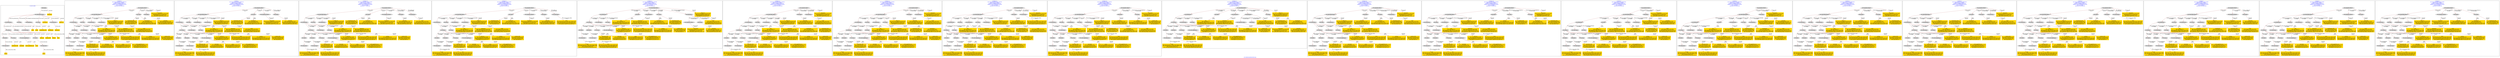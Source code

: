 digraph n0 {
fontcolor="blue"
remincross="true"
label="s15-s-detroit-institute-of-art.json"
subgraph cluster_0 {
label="1-correct model"
n2[style="filled",color="white",fillcolor="lightgray",label="E12_Production1"];
n3[style="filled",color="white",fillcolor="lightgray",label="E21_Person1"];
n4[style="filled",color="white",fillcolor="lightgray",label="E55_Type1"];
n5[style="filled",color="white",fillcolor="lightgray",label="E52_Time-Span3"];
n6[style="filled",color="white",fillcolor="lightgray",label="E69_Death1"];
n7[style="filled",color="white",fillcolor="lightgray",label="E74_Group1"];
n8[style="filled",color="white",fillcolor="lightgray",label="E82_Actor_Appellation1"];
n9[style="filled",color="white",fillcolor="lightgray",label="E67_Birth1"];
n10[shape="plaintext",style="filled",fillcolor="gold",label="artist_uri"];
n11[style="filled",color="white",fillcolor="lightgray",label="E22_Man-Made_Object1"];
n12[style="filled",color="white",fillcolor="lightgray",label="E35_Title1"];
n13[style="filled",color="white",fillcolor="lightgray",label="E8_Acquisition1"];
n14[style="filled",color="white",fillcolor="lightgray",label="E55_Type2"];
n15[shape="plaintext",style="filled",fillcolor="gold",label="provenance"];
n16[style="filled",color="white",fillcolor="lightgray",label="E54_Dimension1"];
n17[shape="plaintext",style="filled",fillcolor="gold",label="object_uri"];
n18[shape="plaintext",style="filled",fillcolor="gold",label="title"];
n19[style="filled",color="white",fillcolor="lightgray",label="E38_Image1"];
n20[shape="plaintext",style="filled",fillcolor="gold",label="imageURL"];
n21[style="filled",color="white",fillcolor="lightgray",label="E52_Time-Span1"];
n22[shape="plaintext",style="filled",fillcolor="gold",label="birth"];
n23[style="filled",color="white",fillcolor="lightgray",label="E52_Time-Span2"];
n24[shape="plaintext",style="filled",fillcolor="gold",label="death"];
n25[shape="plaintext",style="filled",fillcolor="gold",label="date"];
n26[shape="plaintext",style="filled",fillcolor="gold",label="dimensions"];
n27[shape="plaintext",style="filled",fillcolor="gold",label="medium_URI"];
n28[shape="plaintext",style="filled",fillcolor="gold",label="medium"];
n29[shape="plaintext",style="filled",fillcolor="gold",label="classification_URI"];
n30[shape="plaintext",style="filled",fillcolor="gold",label="classification"];
n31[shape="plaintext",style="filled",fillcolor="gold",label="nationality_URI"];
n32[shape="plaintext",style="filled",fillcolor="gold",label="nationality"];
n33[shape="plaintext",style="filled",fillcolor="gold",label="artist_appellation_uri"];
n34[shape="plaintext",style="filled",fillcolor="gold",label="name"];
n35[shape="plaintext",style="filled",fillcolor="gold",label="credit"];
}
subgraph cluster_1 {
label="candidate 0\nlink coherence:0.9411764705882353\nnode coherence:0.96875\nconfidence:0.5489333343975733\nmapping score:0.5429314818362282\ncost:133.009632\n-precision:0.82-recall:0.85"
n37[style="filled",color="white",fillcolor="lightgray",label="E12_Production1"];
n38[style="filled",color="white",fillcolor="lightgray",label="E21_Person1"];
n39[style="filled",color="white",fillcolor="lightgray",label="E52_Time-Span2"];
n40[style="filled",color="white",fillcolor="lightgray",label="E55_Type1"];
n41[style="filled",color="white",fillcolor="lightgray",label="E67_Birth1"];
n42[style="filled",color="white",fillcolor="lightgray",label="E69_Death1"];
n43[style="filled",color="white",fillcolor="lightgray",label="E74_Group1"];
n44[style="filled",color="white",fillcolor="lightgray",label="E82_Actor_Appellation1"];
n45[style="filled",color="white",fillcolor="lightgray",label="E22_Man-Made_Object1"];
n46[style="filled",color="white",fillcolor="lightgray",label="E35_Title1"];
n47[style="filled",color="white",fillcolor="lightgray",label="E54_Dimension1"];
n48[style="filled",color="white",fillcolor="lightgray",label="E8_Acquisition1"];
n49[style="filled",color="white",fillcolor="lightgray",label="E33_Linguistic_Object1"];
n50[style="filled",color="white",fillcolor="lightgray",label="E55_Type3"];
n51[style="filled",color="white",fillcolor="lightgray",label="E52_Time-Span1"];
n52[style="filled",color="white",fillcolor="lightgray",label="E52_Time-Span3"];
n53[style="filled",color="white",fillcolor="lightgray",label="E38_Image1"];
n54[shape="plaintext",style="filled",fillcolor="gold",label="title\n[E35_Title,label,0.3]\n[E33_Linguistic_Object,P3_has_note,0.253]\n[E73_Information_Object,P3_has_note,0.234]\n[E22_Man-Made_Object,classLink,0.213]"];
n55[shape="plaintext",style="filled",fillcolor="gold",label="imageURL\n[E38_Image,classLink,0.519]\n[E22_Man-Made_Object,classLink,0.461]\n[E82_Actor_Appellation,label,0.011]\n[E8_Acquisition,P3_has_note,0.009]"];
n56[shape="plaintext",style="filled",fillcolor="gold",label="name\n[E82_Actor_Appellation,label,0.547]\n[E22_Man-Made_Object,classLink,0.24]\n[E8_Acquisition,P3_has_note,0.109]\n[E30_Right,P3_has_note,0.104]"];
n57[shape="plaintext",style="filled",fillcolor="gold",label="medium\n[E55_Type,label,0.501]\n[E29_Design_or_Procedure,P3_has_note,0.445]\n[E73_Information_Object,P3_has_note,0.031]\n[E22_Man-Made_Object,P3_has_note,0.023]"];
n58[shape="plaintext",style="filled",fillcolor="gold",label="nationality_URI\n[E74_Group,classLink,0.714]\n[E55_Type,classLink,0.156]\n[E57_Material,classLink,0.082]\n[E74_Group,label,0.047]"];
n59[shape="plaintext",style="filled",fillcolor="gold",label="artist_appellation_uri\n[E82_Actor_Appellation,classLink,0.901]\n[E21_Person,classLink,0.073]\n[E8_Acquisition,P3_has_note,0.013]\n[E30_Right,P3_has_note,0.012]"];
n60[shape="plaintext",style="filled",fillcolor="gold",label="classification_URI\n[E55_Type,classLink,0.665]\n[E57_Material,classLink,0.146]\n[E74_Group,classLink,0.145]\n[E55_Type,label,0.044]"];
n61[shape="plaintext",style="filled",fillcolor="gold",label="object_uri\n[E22_Man-Made_Object,classLink,0.902]\n[E82_Actor_Appellation,label,0.037]\n[E8_Acquisition,P3_has_note,0.031]\n[E30_Right,P3_has_note,0.029]"];
n62[shape="plaintext",style="filled",fillcolor="gold",label="date\n[E52_Time-Span,P82_at_some_time_within,0.42]\n[E52_Time-Span,P82a_begin_of_the_begin,0.351]\n[E52_Time-Span,P82b_end_of_the_end,0.147]\n[E33_Linguistic_Object,P3_has_note,0.082]"];
n63[shape="plaintext",style="filled",fillcolor="gold",label="medium_URI\n[E57_Material,classLink,0.478]\n[E55_Type,classLink,0.395]\n[E74_Group,classLink,0.128]\n[E55_Type,label,0.0]"];
n64[shape="plaintext",style="filled",fillcolor="gold",label="birth\n[E52_Time-Span,P82a_begin_of_the_begin,0.496]\n[E52_Time-Span,P82_at_some_time_within,0.418]\n[E52_Time-Span,label,0.053]\n[E52_Time-Span,P82b_end_of_the_end,0.032]"];
n65[shape="plaintext",style="filled",fillcolor="gold",label="classification\n[E55_Type,label,0.492]\n[E55_Type,classLink,0.281]\n[E73_Information_Object,P3_has_note,0.119]\n[E22_Man-Made_Object,P3_has_note,0.108]"];
n66[shape="plaintext",style="filled",fillcolor="gold",label="credit\n[E30_Right,P3_has_note,0.445]\n[E8_Acquisition,P3_has_note,0.427]\n[E33_Linguistic_Object,P3_has_note,0.098]\n[E22_Man-Made_Object,classLink,0.03]"];
n67[shape="plaintext",style="filled",fillcolor="gold",label="death\n[E52_Time-Span,P82_at_some_time_within,0.399]\n[E52_Time-Span,P82b_end_of_the_end,0.352]\n[E52_Time-Span,P82a_begin_of_the_begin,0.209]\n[E33_Linguistic_Object,P3_has_note,0.04]"];
n68[shape="plaintext",style="filled",fillcolor="gold",label="nationality\n[E74_Group,label,0.556]\n[E74_Group,classLink,0.346]\n[E8_Acquisition,P3_has_note,0.051]\n[E30_Right,P3_has_note,0.047]"];
n69[shape="plaintext",style="filled",fillcolor="gold",label="provenance\n[E33_Linguistic_Object,P3_has_note,0.338]\n[E8_Acquisition,P3_has_note,0.261]\n[E30_Right,P3_has_note,0.242]\n[E73_Information_Object,P3_has_note,0.16]"];
n70[shape="plaintext",style="filled",fillcolor="gold",label="artist_uri\n[E21_Person,classLink,0.468]\n[E82_Actor_Appellation,classLink,0.374]\n[E8_Acquisition,P3_has_note,0.081]\n[E30_Right,P3_has_note,0.077]"];
n71[shape="plaintext",style="filled",fillcolor="gold",label="dimensions\n[E54_Dimension,P3_has_note,0.921]\n[E82_Actor_Appellation,label,0.038]\n[E33_Linguistic_Object,P3_has_note,0.026]\n[E73_Information_Object,P3_has_note,0.015]"];
}
subgraph cluster_2 {
label="candidate 1\nlink coherence:0.9142857142857143\nnode coherence:0.96875\nconfidence:0.5489333343975733\nmapping score:0.5429314818362282\ncost:233.009632\n-precision:0.8-recall:0.85"
n73[style="filled",color="white",fillcolor="lightgray",label="E12_Production1"];
n74[style="filled",color="white",fillcolor="lightgray",label="E21_Person1"];
n75[style="filled",color="white",fillcolor="lightgray",label="E52_Time-Span2"];
n76[style="filled",color="white",fillcolor="lightgray",label="E55_Type1"];
n77[style="filled",color="white",fillcolor="lightgray",label="E67_Birth1"];
n78[style="filled",color="white",fillcolor="lightgray",label="E69_Death1"];
n79[style="filled",color="white",fillcolor="lightgray",label="E74_Group1"];
n80[style="filled",color="white",fillcolor="lightgray",label="E82_Actor_Appellation1"];
n81[style="filled",color="white",fillcolor="lightgray",label="E22_Man-Made_Object1"];
n82[style="filled",color="white",fillcolor="lightgray",label="E35_Title1"];
n83[style="filled",color="white",fillcolor="lightgray",label="E54_Dimension1"];
n84[style="filled",color="white",fillcolor="lightgray",label="E8_Acquisition1"];
n85[style="filled",color="white",fillcolor="lightgray",label="E33_Linguistic_Object1"];
n86[style="filled",color="white",fillcolor="lightgray",label="E55_Type3"];
n87[style="filled",color="white",fillcolor="lightgray",label="E52_Time-Span1"];
n88[style="filled",color="white",fillcolor="lightgray",label="E52_Time-Span3"];
n89[style="filled",color="white",fillcolor="lightgray",label="E33_Linguistic_Object2"];
n90[style="filled",color="white",fillcolor="lightgray",label="E38_Image1"];
n91[shape="plaintext",style="filled",fillcolor="gold",label="title\n[E35_Title,label,0.3]\n[E33_Linguistic_Object,P3_has_note,0.253]\n[E73_Information_Object,P3_has_note,0.234]\n[E22_Man-Made_Object,classLink,0.213]"];
n92[shape="plaintext",style="filled",fillcolor="gold",label="imageURL\n[E38_Image,classLink,0.519]\n[E22_Man-Made_Object,classLink,0.461]\n[E82_Actor_Appellation,label,0.011]\n[E8_Acquisition,P3_has_note,0.009]"];
n93[shape="plaintext",style="filled",fillcolor="gold",label="name\n[E82_Actor_Appellation,label,0.547]\n[E22_Man-Made_Object,classLink,0.24]\n[E8_Acquisition,P3_has_note,0.109]\n[E30_Right,P3_has_note,0.104]"];
n94[shape="plaintext",style="filled",fillcolor="gold",label="medium\n[E55_Type,label,0.501]\n[E29_Design_or_Procedure,P3_has_note,0.445]\n[E73_Information_Object,P3_has_note,0.031]\n[E22_Man-Made_Object,P3_has_note,0.023]"];
n95[shape="plaintext",style="filled",fillcolor="gold",label="nationality_URI\n[E74_Group,classLink,0.714]\n[E55_Type,classLink,0.156]\n[E57_Material,classLink,0.082]\n[E74_Group,label,0.047]"];
n96[shape="plaintext",style="filled",fillcolor="gold",label="artist_appellation_uri\n[E82_Actor_Appellation,classLink,0.901]\n[E21_Person,classLink,0.073]\n[E8_Acquisition,P3_has_note,0.013]\n[E30_Right,P3_has_note,0.012]"];
n97[shape="plaintext",style="filled",fillcolor="gold",label="classification_URI\n[E55_Type,classLink,0.665]\n[E57_Material,classLink,0.146]\n[E74_Group,classLink,0.145]\n[E55_Type,label,0.044]"];
n98[shape="plaintext",style="filled",fillcolor="gold",label="provenance\n[E33_Linguistic_Object,P3_has_note,0.338]\n[E8_Acquisition,P3_has_note,0.261]\n[E30_Right,P3_has_note,0.242]\n[E73_Information_Object,P3_has_note,0.16]"];
n99[shape="plaintext",style="filled",fillcolor="gold",label="object_uri\n[E22_Man-Made_Object,classLink,0.902]\n[E82_Actor_Appellation,label,0.037]\n[E8_Acquisition,P3_has_note,0.031]\n[E30_Right,P3_has_note,0.029]"];
n100[shape="plaintext",style="filled",fillcolor="gold",label="date\n[E52_Time-Span,P82_at_some_time_within,0.42]\n[E52_Time-Span,P82a_begin_of_the_begin,0.351]\n[E52_Time-Span,P82b_end_of_the_end,0.147]\n[E33_Linguistic_Object,P3_has_note,0.082]"];
n101[shape="plaintext",style="filled",fillcolor="gold",label="medium_URI\n[E57_Material,classLink,0.478]\n[E55_Type,classLink,0.395]\n[E74_Group,classLink,0.128]\n[E55_Type,label,0.0]"];
n102[shape="plaintext",style="filled",fillcolor="gold",label="birth\n[E52_Time-Span,P82a_begin_of_the_begin,0.496]\n[E52_Time-Span,P82_at_some_time_within,0.418]\n[E52_Time-Span,label,0.053]\n[E52_Time-Span,P82b_end_of_the_end,0.032]"];
n103[shape="plaintext",style="filled",fillcolor="gold",label="classification\n[E55_Type,label,0.492]\n[E55_Type,classLink,0.281]\n[E73_Information_Object,P3_has_note,0.119]\n[E22_Man-Made_Object,P3_has_note,0.108]"];
n104[shape="plaintext",style="filled",fillcolor="gold",label="credit\n[E30_Right,P3_has_note,0.445]\n[E8_Acquisition,P3_has_note,0.427]\n[E33_Linguistic_Object,P3_has_note,0.098]\n[E22_Man-Made_Object,classLink,0.03]"];
n105[shape="plaintext",style="filled",fillcolor="gold",label="death\n[E52_Time-Span,P82_at_some_time_within,0.399]\n[E52_Time-Span,P82b_end_of_the_end,0.352]\n[E52_Time-Span,P82a_begin_of_the_begin,0.209]\n[E33_Linguistic_Object,P3_has_note,0.04]"];
n106[shape="plaintext",style="filled",fillcolor="gold",label="nationality\n[E74_Group,label,0.556]\n[E74_Group,classLink,0.346]\n[E8_Acquisition,P3_has_note,0.051]\n[E30_Right,P3_has_note,0.047]"];
n107[shape="plaintext",style="filled",fillcolor="gold",label="artist_uri\n[E21_Person,classLink,0.468]\n[E82_Actor_Appellation,classLink,0.374]\n[E8_Acquisition,P3_has_note,0.081]\n[E30_Right,P3_has_note,0.077]"];
n108[shape="plaintext",style="filled",fillcolor="gold",label="dimensions\n[E54_Dimension,P3_has_note,0.921]\n[E82_Actor_Appellation,label,0.038]\n[E33_Linguistic_Object,P3_has_note,0.026]\n[E73_Information_Object,P3_has_note,0.015]"];
}
subgraph cluster_3 {
label="candidate 10\nlink coherence:0.8857142857142857\nnode coherence:0.96875\nconfidence:0.5489333343975733\nmapping score:0.5429314818362282\ncost:332.019644\n-precision:0.77-recall:0.82"
n110[style="filled",color="white",fillcolor="lightgray",label="E12_Production1"];
n111[style="filled",color="white",fillcolor="lightgray",label="E21_Person1"];
n112[style="filled",color="white",fillcolor="lightgray",label="E52_Time-Span2"];
n113[style="filled",color="white",fillcolor="lightgray",label="E55_Type1"];
n114[style="filled",color="white",fillcolor="lightgray",label="E67_Birth1"];
n115[style="filled",color="white",fillcolor="lightgray",label="E69_Death1"];
n116[style="filled",color="white",fillcolor="lightgray",label="E74_Group1"];
n117[style="filled",color="white",fillcolor="lightgray",label="E82_Actor_Appellation1"];
n118[style="filled",color="white",fillcolor="lightgray",label="E22_Man-Made_Object1"];
n119[style="filled",color="white",fillcolor="lightgray",label="E35_Title1"];
n120[style="filled",color="white",fillcolor="lightgray",label="E54_Dimension1"];
n121[style="filled",color="white",fillcolor="lightgray",label="E33_Linguistic_Object1"];
n122[style="filled",color="white",fillcolor="lightgray",label="E55_Type3"];
n123[style="filled",color="white",fillcolor="lightgray",label="E52_Time-Span1"];
n124[style="filled",color="white",fillcolor="lightgray",label="E52_Time-Span3"];
n125[style="filled",color="white",fillcolor="lightgray",label="E33_Linguistic_Object2"];
n126[style="filled",color="white",fillcolor="lightgray",label="E38_Image1"];
n127[style="filled",color="white",fillcolor="lightgray",label="E8_Acquisition1"];
n128[shape="plaintext",style="filled",fillcolor="gold",label="title\n[E35_Title,label,0.3]\n[E33_Linguistic_Object,P3_has_note,0.253]\n[E73_Information_Object,P3_has_note,0.234]\n[E22_Man-Made_Object,classLink,0.213]"];
n129[shape="plaintext",style="filled",fillcolor="gold",label="imageURL\n[E38_Image,classLink,0.519]\n[E22_Man-Made_Object,classLink,0.461]\n[E82_Actor_Appellation,label,0.011]\n[E8_Acquisition,P3_has_note,0.009]"];
n130[shape="plaintext",style="filled",fillcolor="gold",label="name\n[E82_Actor_Appellation,label,0.547]\n[E22_Man-Made_Object,classLink,0.24]\n[E8_Acquisition,P3_has_note,0.109]\n[E30_Right,P3_has_note,0.104]"];
n131[shape="plaintext",style="filled",fillcolor="gold",label="medium\n[E55_Type,label,0.501]\n[E29_Design_or_Procedure,P3_has_note,0.445]\n[E73_Information_Object,P3_has_note,0.031]\n[E22_Man-Made_Object,P3_has_note,0.023]"];
n132[shape="plaintext",style="filled",fillcolor="gold",label="nationality_URI\n[E74_Group,classLink,0.714]\n[E55_Type,classLink,0.156]\n[E57_Material,classLink,0.082]\n[E74_Group,label,0.047]"];
n133[shape="plaintext",style="filled",fillcolor="gold",label="artist_appellation_uri\n[E82_Actor_Appellation,classLink,0.901]\n[E21_Person,classLink,0.073]\n[E8_Acquisition,P3_has_note,0.013]\n[E30_Right,P3_has_note,0.012]"];
n134[shape="plaintext",style="filled",fillcolor="gold",label="classification_URI\n[E55_Type,classLink,0.665]\n[E57_Material,classLink,0.146]\n[E74_Group,classLink,0.145]\n[E55_Type,label,0.044]"];
n135[shape="plaintext",style="filled",fillcolor="gold",label="provenance\n[E33_Linguistic_Object,P3_has_note,0.338]\n[E8_Acquisition,P3_has_note,0.261]\n[E30_Right,P3_has_note,0.242]\n[E73_Information_Object,P3_has_note,0.16]"];
n136[shape="plaintext",style="filled",fillcolor="gold",label="object_uri\n[E22_Man-Made_Object,classLink,0.902]\n[E82_Actor_Appellation,label,0.037]\n[E8_Acquisition,P3_has_note,0.031]\n[E30_Right,P3_has_note,0.029]"];
n137[shape="plaintext",style="filled",fillcolor="gold",label="date\n[E52_Time-Span,P82_at_some_time_within,0.42]\n[E52_Time-Span,P82a_begin_of_the_begin,0.351]\n[E52_Time-Span,P82b_end_of_the_end,0.147]\n[E33_Linguistic_Object,P3_has_note,0.082]"];
n138[shape="plaintext",style="filled",fillcolor="gold",label="medium_URI\n[E57_Material,classLink,0.478]\n[E55_Type,classLink,0.395]\n[E74_Group,classLink,0.128]\n[E55_Type,label,0.0]"];
n139[shape="plaintext",style="filled",fillcolor="gold",label="birth\n[E52_Time-Span,P82a_begin_of_the_begin,0.496]\n[E52_Time-Span,P82_at_some_time_within,0.418]\n[E52_Time-Span,label,0.053]\n[E52_Time-Span,P82b_end_of_the_end,0.032]"];
n140[shape="plaintext",style="filled",fillcolor="gold",label="classification\n[E55_Type,label,0.492]\n[E55_Type,classLink,0.281]\n[E73_Information_Object,P3_has_note,0.119]\n[E22_Man-Made_Object,P3_has_note,0.108]"];
n141[shape="plaintext",style="filled",fillcolor="gold",label="credit\n[E30_Right,P3_has_note,0.445]\n[E8_Acquisition,P3_has_note,0.427]\n[E33_Linguistic_Object,P3_has_note,0.098]\n[E22_Man-Made_Object,classLink,0.03]"];
n142[shape="plaintext",style="filled",fillcolor="gold",label="death\n[E52_Time-Span,P82_at_some_time_within,0.399]\n[E52_Time-Span,P82b_end_of_the_end,0.352]\n[E52_Time-Span,P82a_begin_of_the_begin,0.209]\n[E33_Linguistic_Object,P3_has_note,0.04]"];
n143[shape="plaintext",style="filled",fillcolor="gold",label="nationality\n[E74_Group,label,0.556]\n[E74_Group,classLink,0.346]\n[E8_Acquisition,P3_has_note,0.051]\n[E30_Right,P3_has_note,0.047]"];
n144[shape="plaintext",style="filled",fillcolor="gold",label="artist_uri\n[E21_Person,classLink,0.468]\n[E82_Actor_Appellation,classLink,0.374]\n[E8_Acquisition,P3_has_note,0.081]\n[E30_Right,P3_has_note,0.077]"];
n145[shape="plaintext",style="filled",fillcolor="gold",label="dimensions\n[E54_Dimension,P3_has_note,0.921]\n[E82_Actor_Appellation,label,0.038]\n[E33_Linguistic_Object,P3_has_note,0.026]\n[E73_Information_Object,P3_has_note,0.015]"];
}
subgraph cluster_4 {
label="candidate 11\nlink coherence:0.8857142857142857\nnode coherence:0.96875\nconfidence:0.5489333343975733\nmapping score:0.5429314818362282\ncost:332.019664\n-precision:0.8-recall:0.85"
n147[style="filled",color="white",fillcolor="lightgray",label="E12_Production1"];
n148[style="filled",color="white",fillcolor="lightgray",label="E21_Person1"];
n149[style="filled",color="white",fillcolor="lightgray",label="E55_Type1"];
n150[style="filled",color="white",fillcolor="lightgray",label="E67_Birth1"];
n151[style="filled",color="white",fillcolor="lightgray",label="E69_Death1"];
n152[style="filled",color="white",fillcolor="lightgray",label="E74_Group1"];
n153[style="filled",color="white",fillcolor="lightgray",label="E82_Actor_Appellation1"];
n154[style="filled",color="white",fillcolor="lightgray",label="E22_Man-Made_Object1"];
n155[style="filled",color="white",fillcolor="lightgray",label="E35_Title1"];
n156[style="filled",color="white",fillcolor="lightgray",label="E54_Dimension1"];
n157[style="filled",color="white",fillcolor="lightgray",label="E8_Acquisition1"];
n158[style="filled",color="white",fillcolor="lightgray",label="E33_Linguistic_Object1"];
n159[style="filled",color="white",fillcolor="lightgray",label="E55_Type3"];
n160[style="filled",color="white",fillcolor="lightgray",label="E52_Time-Span1"];
n161[style="filled",color="white",fillcolor="lightgray",label="E52_Time-Span3"];
n162[style="filled",color="white",fillcolor="lightgray",label="E33_Linguistic_Object2"];
n163[style="filled",color="white",fillcolor="lightgray",label="E38_Image1"];
n164[style="filled",color="white",fillcolor="lightgray",label="E52_Time-Span2"];
n165[shape="plaintext",style="filled",fillcolor="gold",label="title\n[E35_Title,label,0.3]\n[E33_Linguistic_Object,P3_has_note,0.253]\n[E73_Information_Object,P3_has_note,0.234]\n[E22_Man-Made_Object,classLink,0.213]"];
n166[shape="plaintext",style="filled",fillcolor="gold",label="imageURL\n[E38_Image,classLink,0.519]\n[E22_Man-Made_Object,classLink,0.461]\n[E82_Actor_Appellation,label,0.011]\n[E8_Acquisition,P3_has_note,0.009]"];
n167[shape="plaintext",style="filled",fillcolor="gold",label="name\n[E82_Actor_Appellation,label,0.547]\n[E22_Man-Made_Object,classLink,0.24]\n[E8_Acquisition,P3_has_note,0.109]\n[E30_Right,P3_has_note,0.104]"];
n168[shape="plaintext",style="filled",fillcolor="gold",label="medium\n[E55_Type,label,0.501]\n[E29_Design_or_Procedure,P3_has_note,0.445]\n[E73_Information_Object,P3_has_note,0.031]\n[E22_Man-Made_Object,P3_has_note,0.023]"];
n169[shape="plaintext",style="filled",fillcolor="gold",label="nationality_URI\n[E74_Group,classLink,0.714]\n[E55_Type,classLink,0.156]\n[E57_Material,classLink,0.082]\n[E74_Group,label,0.047]"];
n170[shape="plaintext",style="filled",fillcolor="gold",label="artist_appellation_uri\n[E82_Actor_Appellation,classLink,0.901]\n[E21_Person,classLink,0.073]\n[E8_Acquisition,P3_has_note,0.013]\n[E30_Right,P3_has_note,0.012]"];
n171[shape="plaintext",style="filled",fillcolor="gold",label="classification_URI\n[E55_Type,classLink,0.665]\n[E57_Material,classLink,0.146]\n[E74_Group,classLink,0.145]\n[E55_Type,label,0.044]"];
n172[shape="plaintext",style="filled",fillcolor="gold",label="provenance\n[E33_Linguistic_Object,P3_has_note,0.338]\n[E8_Acquisition,P3_has_note,0.261]\n[E30_Right,P3_has_note,0.242]\n[E73_Information_Object,P3_has_note,0.16]"];
n173[shape="plaintext",style="filled",fillcolor="gold",label="object_uri\n[E22_Man-Made_Object,classLink,0.902]\n[E82_Actor_Appellation,label,0.037]\n[E8_Acquisition,P3_has_note,0.031]\n[E30_Right,P3_has_note,0.029]"];
n174[shape="plaintext",style="filled",fillcolor="gold",label="date\n[E52_Time-Span,P82_at_some_time_within,0.42]\n[E52_Time-Span,P82a_begin_of_the_begin,0.351]\n[E52_Time-Span,P82b_end_of_the_end,0.147]\n[E33_Linguistic_Object,P3_has_note,0.082]"];
n175[shape="plaintext",style="filled",fillcolor="gold",label="medium_URI\n[E57_Material,classLink,0.478]\n[E55_Type,classLink,0.395]\n[E74_Group,classLink,0.128]\n[E55_Type,label,0.0]"];
n176[shape="plaintext",style="filled",fillcolor="gold",label="birth\n[E52_Time-Span,P82a_begin_of_the_begin,0.496]\n[E52_Time-Span,P82_at_some_time_within,0.418]\n[E52_Time-Span,label,0.053]\n[E52_Time-Span,P82b_end_of_the_end,0.032]"];
n177[shape="plaintext",style="filled",fillcolor="gold",label="classification\n[E55_Type,label,0.492]\n[E55_Type,classLink,0.281]\n[E73_Information_Object,P3_has_note,0.119]\n[E22_Man-Made_Object,P3_has_note,0.108]"];
n178[shape="plaintext",style="filled",fillcolor="gold",label="credit\n[E30_Right,P3_has_note,0.445]\n[E8_Acquisition,P3_has_note,0.427]\n[E33_Linguistic_Object,P3_has_note,0.098]\n[E22_Man-Made_Object,classLink,0.03]"];
n179[shape="plaintext",style="filled",fillcolor="gold",label="death\n[E52_Time-Span,P82_at_some_time_within,0.399]\n[E52_Time-Span,P82b_end_of_the_end,0.352]\n[E52_Time-Span,P82a_begin_of_the_begin,0.209]\n[E33_Linguistic_Object,P3_has_note,0.04]"];
n180[shape="plaintext",style="filled",fillcolor="gold",label="nationality\n[E74_Group,label,0.556]\n[E74_Group,classLink,0.346]\n[E8_Acquisition,P3_has_note,0.051]\n[E30_Right,P3_has_note,0.047]"];
n181[shape="plaintext",style="filled",fillcolor="gold",label="artist_uri\n[E21_Person,classLink,0.468]\n[E82_Actor_Appellation,classLink,0.374]\n[E8_Acquisition,P3_has_note,0.081]\n[E30_Right,P3_has_note,0.077]"];
n182[shape="plaintext",style="filled",fillcolor="gold",label="dimensions\n[E54_Dimension,P3_has_note,0.921]\n[E82_Actor_Appellation,label,0.038]\n[E33_Linguistic_Object,P3_has_note,0.026]\n[E73_Information_Object,P3_has_note,0.015]"];
}
subgraph cluster_5 {
label="candidate 12\nlink coherence:0.8823529411764706\nnode coherence:0.96875\nconfidence:0.5489333343975733\nmapping score:0.5429314818362282\ncost:232.019624\n-precision:0.85-recall:0.88"
n184[style="filled",color="white",fillcolor="lightgray",label="E12_Production1"];
n185[style="filled",color="white",fillcolor="lightgray",label="E21_Person1"];
n186[style="filled",color="white",fillcolor="lightgray",label="E52_Time-Span2"];
n187[style="filled",color="white",fillcolor="lightgray",label="E55_Type1"];
n188[style="filled",color="white",fillcolor="lightgray",label="E67_Birth1"];
n189[style="filled",color="white",fillcolor="lightgray",label="E69_Death1"];
n190[style="filled",color="white",fillcolor="lightgray",label="E74_Group1"];
n191[style="filled",color="white",fillcolor="lightgray",label="E82_Actor_Appellation1"];
n192[style="filled",color="white",fillcolor="lightgray",label="E22_Man-Made_Object1"];
n193[style="filled",color="white",fillcolor="lightgray",label="E35_Title1"];
n194[style="filled",color="white",fillcolor="lightgray",label="E54_Dimension1"];
n195[style="filled",color="white",fillcolor="lightgray",label="E55_Type2"];
n196[style="filled",color="white",fillcolor="lightgray",label="E8_Acquisition1"];
n197[style="filled",color="white",fillcolor="lightgray",label="E52_Time-Span1"];
n198[style="filled",color="white",fillcolor="lightgray",label="E52_Time-Span3"];
n199[style="filled",color="white",fillcolor="lightgray",label="E33_Linguistic_Object1"];
n200[style="filled",color="white",fillcolor="lightgray",label="E38_Image1"];
n201[shape="plaintext",style="filled",fillcolor="gold",label="title\n[E35_Title,label,0.3]\n[E33_Linguistic_Object,P3_has_note,0.253]\n[E73_Information_Object,P3_has_note,0.234]\n[E22_Man-Made_Object,classLink,0.213]"];
n202[shape="plaintext",style="filled",fillcolor="gold",label="imageURL\n[E38_Image,classLink,0.519]\n[E22_Man-Made_Object,classLink,0.461]\n[E82_Actor_Appellation,label,0.011]\n[E8_Acquisition,P3_has_note,0.009]"];
n203[shape="plaintext",style="filled",fillcolor="gold",label="name\n[E82_Actor_Appellation,label,0.547]\n[E22_Man-Made_Object,classLink,0.24]\n[E8_Acquisition,P3_has_note,0.109]\n[E30_Right,P3_has_note,0.104]"];
n204[shape="plaintext",style="filled",fillcolor="gold",label="medium\n[E55_Type,label,0.501]\n[E29_Design_or_Procedure,P3_has_note,0.445]\n[E73_Information_Object,P3_has_note,0.031]\n[E22_Man-Made_Object,P3_has_note,0.023]"];
n205[shape="plaintext",style="filled",fillcolor="gold",label="nationality_URI\n[E74_Group,classLink,0.714]\n[E55_Type,classLink,0.156]\n[E57_Material,classLink,0.082]\n[E74_Group,label,0.047]"];
n206[shape="plaintext",style="filled",fillcolor="gold",label="artist_appellation_uri\n[E82_Actor_Appellation,classLink,0.901]\n[E21_Person,classLink,0.073]\n[E8_Acquisition,P3_has_note,0.013]\n[E30_Right,P3_has_note,0.012]"];
n207[shape="plaintext",style="filled",fillcolor="gold",label="classification\n[E55_Type,label,0.492]\n[E55_Type,classLink,0.281]\n[E73_Information_Object,P3_has_note,0.119]\n[E22_Man-Made_Object,P3_has_note,0.108]"];
n208[shape="plaintext",style="filled",fillcolor="gold",label="classification_URI\n[E55_Type,classLink,0.665]\n[E57_Material,classLink,0.146]\n[E74_Group,classLink,0.145]\n[E55_Type,label,0.044]"];
n209[shape="plaintext",style="filled",fillcolor="gold",label="object_uri\n[E22_Man-Made_Object,classLink,0.902]\n[E82_Actor_Appellation,label,0.037]\n[E8_Acquisition,P3_has_note,0.031]\n[E30_Right,P3_has_note,0.029]"];
n210[shape="plaintext",style="filled",fillcolor="gold",label="date\n[E52_Time-Span,P82_at_some_time_within,0.42]\n[E52_Time-Span,P82a_begin_of_the_begin,0.351]\n[E52_Time-Span,P82b_end_of_the_end,0.147]\n[E33_Linguistic_Object,P3_has_note,0.082]"];
n211[shape="plaintext",style="filled",fillcolor="gold",label="medium_URI\n[E57_Material,classLink,0.478]\n[E55_Type,classLink,0.395]\n[E74_Group,classLink,0.128]\n[E55_Type,label,0.0]"];
n212[shape="plaintext",style="filled",fillcolor="gold",label="birth\n[E52_Time-Span,P82a_begin_of_the_begin,0.496]\n[E52_Time-Span,P82_at_some_time_within,0.418]\n[E52_Time-Span,label,0.053]\n[E52_Time-Span,P82b_end_of_the_end,0.032]"];
n213[shape="plaintext",style="filled",fillcolor="gold",label="credit\n[E30_Right,P3_has_note,0.445]\n[E8_Acquisition,P3_has_note,0.427]\n[E33_Linguistic_Object,P3_has_note,0.098]\n[E22_Man-Made_Object,classLink,0.03]"];
n214[shape="plaintext",style="filled",fillcolor="gold",label="death\n[E52_Time-Span,P82_at_some_time_within,0.399]\n[E52_Time-Span,P82b_end_of_the_end,0.352]\n[E52_Time-Span,P82a_begin_of_the_begin,0.209]\n[E33_Linguistic_Object,P3_has_note,0.04]"];
n215[shape="plaintext",style="filled",fillcolor="gold",label="nationality\n[E74_Group,label,0.556]\n[E74_Group,classLink,0.346]\n[E8_Acquisition,P3_has_note,0.051]\n[E30_Right,P3_has_note,0.047]"];
n216[shape="plaintext",style="filled",fillcolor="gold",label="provenance\n[E33_Linguistic_Object,P3_has_note,0.338]\n[E8_Acquisition,P3_has_note,0.261]\n[E30_Right,P3_has_note,0.242]\n[E73_Information_Object,P3_has_note,0.16]"];
n217[shape="plaintext",style="filled",fillcolor="gold",label="artist_uri\n[E21_Person,classLink,0.468]\n[E82_Actor_Appellation,classLink,0.374]\n[E8_Acquisition,P3_has_note,0.081]\n[E30_Right,P3_has_note,0.077]"];
n218[shape="plaintext",style="filled",fillcolor="gold",label="dimensions\n[E54_Dimension,P3_has_note,0.921]\n[E82_Actor_Appellation,label,0.038]\n[E33_Linguistic_Object,P3_has_note,0.026]\n[E73_Information_Object,P3_has_note,0.015]"];
}
subgraph cluster_6 {
label="candidate 13\nlink coherence:0.8823529411764706\nnode coherence:0.96875\nconfidence:0.5489333343975733\nmapping score:0.5429314818362282\ncost:232.019634\n-precision:0.82-recall:0.85"
n220[style="filled",color="white",fillcolor="lightgray",label="E12_Production1"];
n221[style="filled",color="white",fillcolor="lightgray",label="E21_Person1"];
n222[style="filled",color="white",fillcolor="lightgray",label="E52_Time-Span2"];
n223[style="filled",color="white",fillcolor="lightgray",label="E55_Type1"];
n224[style="filled",color="white",fillcolor="lightgray",label="E67_Birth1"];
n225[style="filled",color="white",fillcolor="lightgray",label="E69_Death1"];
n226[style="filled",color="white",fillcolor="lightgray",label="E74_Group1"];
n227[style="filled",color="white",fillcolor="lightgray",label="E82_Actor_Appellation1"];
n228[style="filled",color="white",fillcolor="lightgray",label="E22_Man-Made_Object1"];
n229[style="filled",color="white",fillcolor="lightgray",label="E35_Title1"];
n230[style="filled",color="white",fillcolor="lightgray",label="E54_Dimension1"];
n231[style="filled",color="white",fillcolor="lightgray",label="E55_Type2"];
n232[style="filled",color="white",fillcolor="lightgray",label="E33_Linguistic_Object1"];
n233[style="filled",color="white",fillcolor="lightgray",label="E52_Time-Span1"];
n234[style="filled",color="white",fillcolor="lightgray",label="E52_Time-Span3"];
n235[style="filled",color="white",fillcolor="lightgray",label="E38_Image1"];
n236[style="filled",color="white",fillcolor="lightgray",label="E8_Acquisition1"];
n237[shape="plaintext",style="filled",fillcolor="gold",label="title\n[E35_Title,label,0.3]\n[E33_Linguistic_Object,P3_has_note,0.253]\n[E73_Information_Object,P3_has_note,0.234]\n[E22_Man-Made_Object,classLink,0.213]"];
n238[shape="plaintext",style="filled",fillcolor="gold",label="imageURL\n[E38_Image,classLink,0.519]\n[E22_Man-Made_Object,classLink,0.461]\n[E82_Actor_Appellation,label,0.011]\n[E8_Acquisition,P3_has_note,0.009]"];
n239[shape="plaintext",style="filled",fillcolor="gold",label="name\n[E82_Actor_Appellation,label,0.547]\n[E22_Man-Made_Object,classLink,0.24]\n[E8_Acquisition,P3_has_note,0.109]\n[E30_Right,P3_has_note,0.104]"];
n240[shape="plaintext",style="filled",fillcolor="gold",label="medium\n[E55_Type,label,0.501]\n[E29_Design_or_Procedure,P3_has_note,0.445]\n[E73_Information_Object,P3_has_note,0.031]\n[E22_Man-Made_Object,P3_has_note,0.023]"];
n241[shape="plaintext",style="filled",fillcolor="gold",label="nationality_URI\n[E74_Group,classLink,0.714]\n[E55_Type,classLink,0.156]\n[E57_Material,classLink,0.082]\n[E74_Group,label,0.047]"];
n242[shape="plaintext",style="filled",fillcolor="gold",label="artist_appellation_uri\n[E82_Actor_Appellation,classLink,0.901]\n[E21_Person,classLink,0.073]\n[E8_Acquisition,P3_has_note,0.013]\n[E30_Right,P3_has_note,0.012]"];
n243[shape="plaintext",style="filled",fillcolor="gold",label="classification\n[E55_Type,label,0.492]\n[E55_Type,classLink,0.281]\n[E73_Information_Object,P3_has_note,0.119]\n[E22_Man-Made_Object,P3_has_note,0.108]"];
n244[shape="plaintext",style="filled",fillcolor="gold",label="classification_URI\n[E55_Type,classLink,0.665]\n[E57_Material,classLink,0.146]\n[E74_Group,classLink,0.145]\n[E55_Type,label,0.044]"];
n245[shape="plaintext",style="filled",fillcolor="gold",label="object_uri\n[E22_Man-Made_Object,classLink,0.902]\n[E82_Actor_Appellation,label,0.037]\n[E8_Acquisition,P3_has_note,0.031]\n[E30_Right,P3_has_note,0.029]"];
n246[shape="plaintext",style="filled",fillcolor="gold",label="date\n[E52_Time-Span,P82_at_some_time_within,0.42]\n[E52_Time-Span,P82a_begin_of_the_begin,0.351]\n[E52_Time-Span,P82b_end_of_the_end,0.147]\n[E33_Linguistic_Object,P3_has_note,0.082]"];
n247[shape="plaintext",style="filled",fillcolor="gold",label="medium_URI\n[E57_Material,classLink,0.478]\n[E55_Type,classLink,0.395]\n[E74_Group,classLink,0.128]\n[E55_Type,label,0.0]"];
n248[shape="plaintext",style="filled",fillcolor="gold",label="birth\n[E52_Time-Span,P82a_begin_of_the_begin,0.496]\n[E52_Time-Span,P82_at_some_time_within,0.418]\n[E52_Time-Span,label,0.053]\n[E52_Time-Span,P82b_end_of_the_end,0.032]"];
n249[shape="plaintext",style="filled",fillcolor="gold",label="credit\n[E30_Right,P3_has_note,0.445]\n[E8_Acquisition,P3_has_note,0.427]\n[E33_Linguistic_Object,P3_has_note,0.098]\n[E22_Man-Made_Object,classLink,0.03]"];
n250[shape="plaintext",style="filled",fillcolor="gold",label="death\n[E52_Time-Span,P82_at_some_time_within,0.399]\n[E52_Time-Span,P82b_end_of_the_end,0.352]\n[E52_Time-Span,P82a_begin_of_the_begin,0.209]\n[E33_Linguistic_Object,P3_has_note,0.04]"];
n251[shape="plaintext",style="filled",fillcolor="gold",label="nationality\n[E74_Group,label,0.556]\n[E74_Group,classLink,0.346]\n[E8_Acquisition,P3_has_note,0.051]\n[E30_Right,P3_has_note,0.047]"];
n252[shape="plaintext",style="filled",fillcolor="gold",label="provenance\n[E33_Linguistic_Object,P3_has_note,0.338]\n[E8_Acquisition,P3_has_note,0.261]\n[E30_Right,P3_has_note,0.242]\n[E73_Information_Object,P3_has_note,0.16]"];
n253[shape="plaintext",style="filled",fillcolor="gold",label="artist_uri\n[E21_Person,classLink,0.468]\n[E82_Actor_Appellation,classLink,0.374]\n[E8_Acquisition,P3_has_note,0.081]\n[E30_Right,P3_has_note,0.077]"];
n254[shape="plaintext",style="filled",fillcolor="gold",label="dimensions\n[E54_Dimension,P3_has_note,0.921]\n[E82_Actor_Appellation,label,0.038]\n[E33_Linguistic_Object,P3_has_note,0.026]\n[E73_Information_Object,P3_has_note,0.015]"];
}
subgraph cluster_7 {
label="candidate 14\nlink coherence:0.8823529411764706\nnode coherence:0.96875\nconfidence:0.5489333343975733\nmapping score:0.5429314818362282\ncost:232.019644\n-precision:0.82-recall:0.85"
n256[style="filled",color="white",fillcolor="lightgray",label="E12_Production1"];
n257[style="filled",color="white",fillcolor="lightgray",label="E21_Person1"];
n258[style="filled",color="white",fillcolor="lightgray",label="E52_Time-Span2"];
n259[style="filled",color="white",fillcolor="lightgray",label="E55_Type1"];
n260[style="filled",color="white",fillcolor="lightgray",label="E67_Birth1"];
n261[style="filled",color="white",fillcolor="lightgray",label="E69_Death1"];
n262[style="filled",color="white",fillcolor="lightgray",label="E74_Group1"];
n263[style="filled",color="white",fillcolor="lightgray",label="E82_Actor_Appellation1"];
n264[style="filled",color="white",fillcolor="lightgray",label="E22_Man-Made_Object1"];
n265[style="filled",color="white",fillcolor="lightgray",label="E35_Title1"];
n266[style="filled",color="white",fillcolor="lightgray",label="E54_Dimension1"];
n267[style="filled",color="white",fillcolor="lightgray",label="E55_Type3"];
n268[style="filled",color="white",fillcolor="lightgray",label="E33_Linguistic_Object1"];
n269[style="filled",color="white",fillcolor="lightgray",label="E52_Time-Span1"];
n270[style="filled",color="white",fillcolor="lightgray",label="E52_Time-Span3"];
n271[style="filled",color="white",fillcolor="lightgray",label="E38_Image1"];
n272[style="filled",color="white",fillcolor="lightgray",label="E8_Acquisition1"];
n273[shape="plaintext",style="filled",fillcolor="gold",label="title\n[E35_Title,label,0.3]\n[E33_Linguistic_Object,P3_has_note,0.253]\n[E73_Information_Object,P3_has_note,0.234]\n[E22_Man-Made_Object,classLink,0.213]"];
n274[shape="plaintext",style="filled",fillcolor="gold",label="imageURL\n[E38_Image,classLink,0.519]\n[E22_Man-Made_Object,classLink,0.461]\n[E82_Actor_Appellation,label,0.011]\n[E8_Acquisition,P3_has_note,0.009]"];
n275[shape="plaintext",style="filled",fillcolor="gold",label="name\n[E82_Actor_Appellation,label,0.547]\n[E22_Man-Made_Object,classLink,0.24]\n[E8_Acquisition,P3_has_note,0.109]\n[E30_Right,P3_has_note,0.104]"];
n276[shape="plaintext",style="filled",fillcolor="gold",label="medium\n[E55_Type,label,0.501]\n[E29_Design_or_Procedure,P3_has_note,0.445]\n[E73_Information_Object,P3_has_note,0.031]\n[E22_Man-Made_Object,P3_has_note,0.023]"];
n277[shape="plaintext",style="filled",fillcolor="gold",label="nationality_URI\n[E74_Group,classLink,0.714]\n[E55_Type,classLink,0.156]\n[E57_Material,classLink,0.082]\n[E74_Group,label,0.047]"];
n278[shape="plaintext",style="filled",fillcolor="gold",label="artist_appellation_uri\n[E82_Actor_Appellation,classLink,0.901]\n[E21_Person,classLink,0.073]\n[E8_Acquisition,P3_has_note,0.013]\n[E30_Right,P3_has_note,0.012]"];
n279[shape="plaintext",style="filled",fillcolor="gold",label="classification_URI\n[E55_Type,classLink,0.665]\n[E57_Material,classLink,0.146]\n[E74_Group,classLink,0.145]\n[E55_Type,label,0.044]"];
n280[shape="plaintext",style="filled",fillcolor="gold",label="object_uri\n[E22_Man-Made_Object,classLink,0.902]\n[E82_Actor_Appellation,label,0.037]\n[E8_Acquisition,P3_has_note,0.031]\n[E30_Right,P3_has_note,0.029]"];
n281[shape="plaintext",style="filled",fillcolor="gold",label="date\n[E52_Time-Span,P82_at_some_time_within,0.42]\n[E52_Time-Span,P82a_begin_of_the_begin,0.351]\n[E52_Time-Span,P82b_end_of_the_end,0.147]\n[E33_Linguistic_Object,P3_has_note,0.082]"];
n282[shape="plaintext",style="filled",fillcolor="gold",label="medium_URI\n[E57_Material,classLink,0.478]\n[E55_Type,classLink,0.395]\n[E74_Group,classLink,0.128]\n[E55_Type,label,0.0]"];
n283[shape="plaintext",style="filled",fillcolor="gold",label="birth\n[E52_Time-Span,P82a_begin_of_the_begin,0.496]\n[E52_Time-Span,P82_at_some_time_within,0.418]\n[E52_Time-Span,label,0.053]\n[E52_Time-Span,P82b_end_of_the_end,0.032]"];
n284[shape="plaintext",style="filled",fillcolor="gold",label="classification\n[E55_Type,label,0.492]\n[E55_Type,classLink,0.281]\n[E73_Information_Object,P3_has_note,0.119]\n[E22_Man-Made_Object,P3_has_note,0.108]"];
n285[shape="plaintext",style="filled",fillcolor="gold",label="credit\n[E30_Right,P3_has_note,0.445]\n[E8_Acquisition,P3_has_note,0.427]\n[E33_Linguistic_Object,P3_has_note,0.098]\n[E22_Man-Made_Object,classLink,0.03]"];
n286[shape="plaintext",style="filled",fillcolor="gold",label="death\n[E52_Time-Span,P82_at_some_time_within,0.399]\n[E52_Time-Span,P82b_end_of_the_end,0.352]\n[E52_Time-Span,P82a_begin_of_the_begin,0.209]\n[E33_Linguistic_Object,P3_has_note,0.04]"];
n287[shape="plaintext",style="filled",fillcolor="gold",label="nationality\n[E74_Group,label,0.556]\n[E74_Group,classLink,0.346]\n[E8_Acquisition,P3_has_note,0.051]\n[E30_Right,P3_has_note,0.047]"];
n288[shape="plaintext",style="filled",fillcolor="gold",label="provenance\n[E33_Linguistic_Object,P3_has_note,0.338]\n[E8_Acquisition,P3_has_note,0.261]\n[E30_Right,P3_has_note,0.242]\n[E73_Information_Object,P3_has_note,0.16]"];
n289[shape="plaintext",style="filled",fillcolor="gold",label="artist_uri\n[E21_Person,classLink,0.468]\n[E82_Actor_Appellation,classLink,0.374]\n[E8_Acquisition,P3_has_note,0.081]\n[E30_Right,P3_has_note,0.077]"];
n290[shape="plaintext",style="filled",fillcolor="gold",label="dimensions\n[E54_Dimension,P3_has_note,0.921]\n[E82_Actor_Appellation,label,0.038]\n[E33_Linguistic_Object,P3_has_note,0.026]\n[E73_Information_Object,P3_has_note,0.015]"];
}
subgraph cluster_8 {
label="candidate 15\nlink coherence:0.8823529411764706\nnode coherence:0.96875\nconfidence:0.5489333343975733\nmapping score:0.5429314818362282\ncost:232.019654\n-precision:0.85-recall:0.88"
n292[style="filled",color="white",fillcolor="lightgray",label="E12_Production1"];
n293[style="filled",color="white",fillcolor="lightgray",label="E21_Person1"];
n294[style="filled",color="white",fillcolor="lightgray",label="E55_Type1"];
n295[style="filled",color="white",fillcolor="lightgray",label="E67_Birth1"];
n296[style="filled",color="white",fillcolor="lightgray",label="E69_Death1"];
n297[style="filled",color="white",fillcolor="lightgray",label="E74_Group1"];
n298[style="filled",color="white",fillcolor="lightgray",label="E82_Actor_Appellation1"];
n299[style="filled",color="white",fillcolor="lightgray",label="E22_Man-Made_Object1"];
n300[style="filled",color="white",fillcolor="lightgray",label="E35_Title1"];
n301[style="filled",color="white",fillcolor="lightgray",label="E54_Dimension1"];
n302[style="filled",color="white",fillcolor="lightgray",label="E55_Type2"];
n303[style="filled",color="white",fillcolor="lightgray",label="E8_Acquisition1"];
n304[style="filled",color="white",fillcolor="lightgray",label="E33_Linguistic_Object1"];
n305[style="filled",color="white",fillcolor="lightgray",label="E52_Time-Span1"];
n306[style="filled",color="white",fillcolor="lightgray",label="E52_Time-Span3"];
n307[style="filled",color="white",fillcolor="lightgray",label="E38_Image1"];
n308[style="filled",color="white",fillcolor="lightgray",label="E52_Time-Span2"];
n309[shape="plaintext",style="filled",fillcolor="gold",label="title\n[E35_Title,label,0.3]\n[E33_Linguistic_Object,P3_has_note,0.253]\n[E73_Information_Object,P3_has_note,0.234]\n[E22_Man-Made_Object,classLink,0.213]"];
n310[shape="plaintext",style="filled",fillcolor="gold",label="imageURL\n[E38_Image,classLink,0.519]\n[E22_Man-Made_Object,classLink,0.461]\n[E82_Actor_Appellation,label,0.011]\n[E8_Acquisition,P3_has_note,0.009]"];
n311[shape="plaintext",style="filled",fillcolor="gold",label="name\n[E82_Actor_Appellation,label,0.547]\n[E22_Man-Made_Object,classLink,0.24]\n[E8_Acquisition,P3_has_note,0.109]\n[E30_Right,P3_has_note,0.104]"];
n312[shape="plaintext",style="filled",fillcolor="gold",label="medium\n[E55_Type,label,0.501]\n[E29_Design_or_Procedure,P3_has_note,0.445]\n[E73_Information_Object,P3_has_note,0.031]\n[E22_Man-Made_Object,P3_has_note,0.023]"];
n313[shape="plaintext",style="filled",fillcolor="gold",label="nationality_URI\n[E74_Group,classLink,0.714]\n[E55_Type,classLink,0.156]\n[E57_Material,classLink,0.082]\n[E74_Group,label,0.047]"];
n314[shape="plaintext",style="filled",fillcolor="gold",label="artist_appellation_uri\n[E82_Actor_Appellation,classLink,0.901]\n[E21_Person,classLink,0.073]\n[E8_Acquisition,P3_has_note,0.013]\n[E30_Right,P3_has_note,0.012]"];
n315[shape="plaintext",style="filled",fillcolor="gold",label="classification\n[E55_Type,label,0.492]\n[E55_Type,classLink,0.281]\n[E73_Information_Object,P3_has_note,0.119]\n[E22_Man-Made_Object,P3_has_note,0.108]"];
n316[shape="plaintext",style="filled",fillcolor="gold",label="classification_URI\n[E55_Type,classLink,0.665]\n[E57_Material,classLink,0.146]\n[E74_Group,classLink,0.145]\n[E55_Type,label,0.044]"];
n317[shape="plaintext",style="filled",fillcolor="gold",label="object_uri\n[E22_Man-Made_Object,classLink,0.902]\n[E82_Actor_Appellation,label,0.037]\n[E8_Acquisition,P3_has_note,0.031]\n[E30_Right,P3_has_note,0.029]"];
n318[shape="plaintext",style="filled",fillcolor="gold",label="date\n[E52_Time-Span,P82_at_some_time_within,0.42]\n[E52_Time-Span,P82a_begin_of_the_begin,0.351]\n[E52_Time-Span,P82b_end_of_the_end,0.147]\n[E33_Linguistic_Object,P3_has_note,0.082]"];
n319[shape="plaintext",style="filled",fillcolor="gold",label="medium_URI\n[E57_Material,classLink,0.478]\n[E55_Type,classLink,0.395]\n[E74_Group,classLink,0.128]\n[E55_Type,label,0.0]"];
n320[shape="plaintext",style="filled",fillcolor="gold",label="birth\n[E52_Time-Span,P82a_begin_of_the_begin,0.496]\n[E52_Time-Span,P82_at_some_time_within,0.418]\n[E52_Time-Span,label,0.053]\n[E52_Time-Span,P82b_end_of_the_end,0.032]"];
n321[shape="plaintext",style="filled",fillcolor="gold",label="credit\n[E30_Right,P3_has_note,0.445]\n[E8_Acquisition,P3_has_note,0.427]\n[E33_Linguistic_Object,P3_has_note,0.098]\n[E22_Man-Made_Object,classLink,0.03]"];
n322[shape="plaintext",style="filled",fillcolor="gold",label="death\n[E52_Time-Span,P82_at_some_time_within,0.399]\n[E52_Time-Span,P82b_end_of_the_end,0.352]\n[E52_Time-Span,P82a_begin_of_the_begin,0.209]\n[E33_Linguistic_Object,P3_has_note,0.04]"];
n323[shape="plaintext",style="filled",fillcolor="gold",label="nationality\n[E74_Group,label,0.556]\n[E74_Group,classLink,0.346]\n[E8_Acquisition,P3_has_note,0.051]\n[E30_Right,P3_has_note,0.047]"];
n324[shape="plaintext",style="filled",fillcolor="gold",label="provenance\n[E33_Linguistic_Object,P3_has_note,0.338]\n[E8_Acquisition,P3_has_note,0.261]\n[E30_Right,P3_has_note,0.242]\n[E73_Information_Object,P3_has_note,0.16]"];
n325[shape="plaintext",style="filled",fillcolor="gold",label="artist_uri\n[E21_Person,classLink,0.468]\n[E82_Actor_Appellation,classLink,0.374]\n[E8_Acquisition,P3_has_note,0.081]\n[E30_Right,P3_has_note,0.077]"];
n326[shape="plaintext",style="filled",fillcolor="gold",label="dimensions\n[E54_Dimension,P3_has_note,0.921]\n[E82_Actor_Appellation,label,0.038]\n[E33_Linguistic_Object,P3_has_note,0.026]\n[E73_Information_Object,P3_has_note,0.015]"];
}
subgraph cluster_9 {
label="candidate 16\nlink coherence:0.8823529411764706\nnode coherence:0.96875\nconfidence:0.5489333343975733\nmapping score:0.5429314818362282\ncost:232.019664\n-precision:0.82-recall:0.85"
n328[style="filled",color="white",fillcolor="lightgray",label="E12_Production1"];
n329[style="filled",color="white",fillcolor="lightgray",label="E21_Person1"];
n330[style="filled",color="white",fillcolor="lightgray",label="E52_Time-Span2"];
n331[style="filled",color="white",fillcolor="lightgray",label="E67_Birth1"];
n332[style="filled",color="white",fillcolor="lightgray",label="E69_Death1"];
n333[style="filled",color="white",fillcolor="lightgray",label="E74_Group1"];
n334[style="filled",color="white",fillcolor="lightgray",label="E82_Actor_Appellation1"];
n335[style="filled",color="white",fillcolor="lightgray",label="E22_Man-Made_Object1"];
n336[style="filled",color="white",fillcolor="lightgray",label="E35_Title1"];
n337[style="filled",color="white",fillcolor="lightgray",label="E54_Dimension1"];
n338[style="filled",color="white",fillcolor="lightgray",label="E55_Type3"];
n339[style="filled",color="white",fillcolor="lightgray",label="E8_Acquisition1"];
n340[style="filled",color="white",fillcolor="lightgray",label="E33_Linguistic_Object1"];
n341[style="filled",color="white",fillcolor="lightgray",label="E52_Time-Span1"];
n342[style="filled",color="white",fillcolor="lightgray",label="E52_Time-Span3"];
n343[style="filled",color="white",fillcolor="lightgray",label="E38_Image1"];
n344[style="filled",color="white",fillcolor="lightgray",label="E55_Type1"];
n345[shape="plaintext",style="filled",fillcolor="gold",label="title\n[E35_Title,label,0.3]\n[E33_Linguistic_Object,P3_has_note,0.253]\n[E73_Information_Object,P3_has_note,0.234]\n[E22_Man-Made_Object,classLink,0.213]"];
n346[shape="plaintext",style="filled",fillcolor="gold",label="imageURL\n[E38_Image,classLink,0.519]\n[E22_Man-Made_Object,classLink,0.461]\n[E82_Actor_Appellation,label,0.011]\n[E8_Acquisition,P3_has_note,0.009]"];
n347[shape="plaintext",style="filled",fillcolor="gold",label="name\n[E82_Actor_Appellation,label,0.547]\n[E22_Man-Made_Object,classLink,0.24]\n[E8_Acquisition,P3_has_note,0.109]\n[E30_Right,P3_has_note,0.104]"];
n348[shape="plaintext",style="filled",fillcolor="gold",label="medium\n[E55_Type,label,0.501]\n[E29_Design_or_Procedure,P3_has_note,0.445]\n[E73_Information_Object,P3_has_note,0.031]\n[E22_Man-Made_Object,P3_has_note,0.023]"];
n349[shape="plaintext",style="filled",fillcolor="gold",label="nationality_URI\n[E74_Group,classLink,0.714]\n[E55_Type,classLink,0.156]\n[E57_Material,classLink,0.082]\n[E74_Group,label,0.047]"];
n350[shape="plaintext",style="filled",fillcolor="gold",label="artist_appellation_uri\n[E82_Actor_Appellation,classLink,0.901]\n[E21_Person,classLink,0.073]\n[E8_Acquisition,P3_has_note,0.013]\n[E30_Right,P3_has_note,0.012]"];
n351[shape="plaintext",style="filled",fillcolor="gold",label="classification_URI\n[E55_Type,classLink,0.665]\n[E57_Material,classLink,0.146]\n[E74_Group,classLink,0.145]\n[E55_Type,label,0.044]"];
n352[shape="plaintext",style="filled",fillcolor="gold",label="object_uri\n[E22_Man-Made_Object,classLink,0.902]\n[E82_Actor_Appellation,label,0.037]\n[E8_Acquisition,P3_has_note,0.031]\n[E30_Right,P3_has_note,0.029]"];
n353[shape="plaintext",style="filled",fillcolor="gold",label="date\n[E52_Time-Span,P82_at_some_time_within,0.42]\n[E52_Time-Span,P82a_begin_of_the_begin,0.351]\n[E52_Time-Span,P82b_end_of_the_end,0.147]\n[E33_Linguistic_Object,P3_has_note,0.082]"];
n354[shape="plaintext",style="filled",fillcolor="gold",label="medium_URI\n[E57_Material,classLink,0.478]\n[E55_Type,classLink,0.395]\n[E74_Group,classLink,0.128]\n[E55_Type,label,0.0]"];
n355[shape="plaintext",style="filled",fillcolor="gold",label="birth\n[E52_Time-Span,P82a_begin_of_the_begin,0.496]\n[E52_Time-Span,P82_at_some_time_within,0.418]\n[E52_Time-Span,label,0.053]\n[E52_Time-Span,P82b_end_of_the_end,0.032]"];
n356[shape="plaintext",style="filled",fillcolor="gold",label="classification\n[E55_Type,label,0.492]\n[E55_Type,classLink,0.281]\n[E73_Information_Object,P3_has_note,0.119]\n[E22_Man-Made_Object,P3_has_note,0.108]"];
n357[shape="plaintext",style="filled",fillcolor="gold",label="credit\n[E30_Right,P3_has_note,0.445]\n[E8_Acquisition,P3_has_note,0.427]\n[E33_Linguistic_Object,P3_has_note,0.098]\n[E22_Man-Made_Object,classLink,0.03]"];
n358[shape="plaintext",style="filled",fillcolor="gold",label="death\n[E52_Time-Span,P82_at_some_time_within,0.399]\n[E52_Time-Span,P82b_end_of_the_end,0.352]\n[E52_Time-Span,P82a_begin_of_the_begin,0.209]\n[E33_Linguistic_Object,P3_has_note,0.04]"];
n359[shape="plaintext",style="filled",fillcolor="gold",label="nationality\n[E74_Group,label,0.556]\n[E74_Group,classLink,0.346]\n[E8_Acquisition,P3_has_note,0.051]\n[E30_Right,P3_has_note,0.047]"];
n360[shape="plaintext",style="filled",fillcolor="gold",label="provenance\n[E33_Linguistic_Object,P3_has_note,0.338]\n[E8_Acquisition,P3_has_note,0.261]\n[E30_Right,P3_has_note,0.242]\n[E73_Information_Object,P3_has_note,0.16]"];
n361[shape="plaintext",style="filled",fillcolor="gold",label="artist_uri\n[E21_Person,classLink,0.468]\n[E82_Actor_Appellation,classLink,0.374]\n[E8_Acquisition,P3_has_note,0.081]\n[E30_Right,P3_has_note,0.077]"];
n362[shape="plaintext",style="filled",fillcolor="gold",label="dimensions\n[E54_Dimension,P3_has_note,0.921]\n[E82_Actor_Appellation,label,0.038]\n[E33_Linguistic_Object,P3_has_note,0.026]\n[E73_Information_Object,P3_has_note,0.015]"];
}
subgraph cluster_10 {
label="candidate 17\nlink coherence:0.8823529411764706\nnode coherence:0.96875\nconfidence:0.5489333343975733\nmapping score:0.5429314818362282\ncost:331.029636\n-precision:0.82-recall:0.85"
n364[style="filled",color="white",fillcolor="lightgray",label="E12_Production1"];
n365[style="filled",color="white",fillcolor="lightgray",label="E21_Person1"];
n366[style="filled",color="white",fillcolor="lightgray",label="E52_Time-Span2"];
n367[style="filled",color="white",fillcolor="lightgray",label="E55_Type1"];
n368[style="filled",color="white",fillcolor="lightgray",label="E67_Birth1"];
n369[style="filled",color="white",fillcolor="lightgray",label="E69_Death1"];
n370[style="filled",color="white",fillcolor="lightgray",label="E74_Group1"];
n371[style="filled",color="white",fillcolor="lightgray",label="E82_Actor_Appellation1"];
n372[style="filled",color="white",fillcolor="lightgray",label="E22_Man-Made_Object1"];
n373[style="filled",color="white",fillcolor="lightgray",label="E35_Title1"];
n374[style="filled",color="white",fillcolor="lightgray",label="E54_Dimension1"];
n375[style="filled",color="white",fillcolor="lightgray",label="E8_Acquisition1"];
n376[style="filled",color="white",fillcolor="lightgray",label="E52_Time-Span1"];
n377[style="filled",color="white",fillcolor="lightgray",label="E52_Time-Span3"];
n378[style="filled",color="white",fillcolor="lightgray",label="E55_Type3"];
n379[style="filled",color="white",fillcolor="lightgray",label="E33_Linguistic_Object1"];
n380[style="filled",color="white",fillcolor="lightgray",label="E38_Image1"];
n381[shape="plaintext",style="filled",fillcolor="gold",label="title\n[E35_Title,label,0.3]\n[E33_Linguistic_Object,P3_has_note,0.253]\n[E73_Information_Object,P3_has_note,0.234]\n[E22_Man-Made_Object,classLink,0.213]"];
n382[shape="plaintext",style="filled",fillcolor="gold",label="imageURL\n[E38_Image,classLink,0.519]\n[E22_Man-Made_Object,classLink,0.461]\n[E82_Actor_Appellation,label,0.011]\n[E8_Acquisition,P3_has_note,0.009]"];
n383[shape="plaintext",style="filled",fillcolor="gold",label="name\n[E82_Actor_Appellation,label,0.547]\n[E22_Man-Made_Object,classLink,0.24]\n[E8_Acquisition,P3_has_note,0.109]\n[E30_Right,P3_has_note,0.104]"];
n384[shape="plaintext",style="filled",fillcolor="gold",label="medium\n[E55_Type,label,0.501]\n[E29_Design_or_Procedure,P3_has_note,0.445]\n[E73_Information_Object,P3_has_note,0.031]\n[E22_Man-Made_Object,P3_has_note,0.023]"];
n385[shape="plaintext",style="filled",fillcolor="gold",label="nationality_URI\n[E74_Group,classLink,0.714]\n[E55_Type,classLink,0.156]\n[E57_Material,classLink,0.082]\n[E74_Group,label,0.047]"];
n386[shape="plaintext",style="filled",fillcolor="gold",label="artist_appellation_uri\n[E82_Actor_Appellation,classLink,0.901]\n[E21_Person,classLink,0.073]\n[E8_Acquisition,P3_has_note,0.013]\n[E30_Right,P3_has_note,0.012]"];
n387[shape="plaintext",style="filled",fillcolor="gold",label="classification_URI\n[E55_Type,classLink,0.665]\n[E57_Material,classLink,0.146]\n[E74_Group,classLink,0.145]\n[E55_Type,label,0.044]"];
n388[shape="plaintext",style="filled",fillcolor="gold",label="object_uri\n[E22_Man-Made_Object,classLink,0.902]\n[E82_Actor_Appellation,label,0.037]\n[E8_Acquisition,P3_has_note,0.031]\n[E30_Right,P3_has_note,0.029]"];
n389[shape="plaintext",style="filled",fillcolor="gold",label="date\n[E52_Time-Span,P82_at_some_time_within,0.42]\n[E52_Time-Span,P82a_begin_of_the_begin,0.351]\n[E52_Time-Span,P82b_end_of_the_end,0.147]\n[E33_Linguistic_Object,P3_has_note,0.082]"];
n390[shape="plaintext",style="filled",fillcolor="gold",label="medium_URI\n[E57_Material,classLink,0.478]\n[E55_Type,classLink,0.395]\n[E74_Group,classLink,0.128]\n[E55_Type,label,0.0]"];
n391[shape="plaintext",style="filled",fillcolor="gold",label="birth\n[E52_Time-Span,P82a_begin_of_the_begin,0.496]\n[E52_Time-Span,P82_at_some_time_within,0.418]\n[E52_Time-Span,label,0.053]\n[E52_Time-Span,P82b_end_of_the_end,0.032]"];
n392[shape="plaintext",style="filled",fillcolor="gold",label="classification\n[E55_Type,label,0.492]\n[E55_Type,classLink,0.281]\n[E73_Information_Object,P3_has_note,0.119]\n[E22_Man-Made_Object,P3_has_note,0.108]"];
n393[shape="plaintext",style="filled",fillcolor="gold",label="credit\n[E30_Right,P3_has_note,0.445]\n[E8_Acquisition,P3_has_note,0.427]\n[E33_Linguistic_Object,P3_has_note,0.098]\n[E22_Man-Made_Object,classLink,0.03]"];
n394[shape="plaintext",style="filled",fillcolor="gold",label="death\n[E52_Time-Span,P82_at_some_time_within,0.399]\n[E52_Time-Span,P82b_end_of_the_end,0.352]\n[E52_Time-Span,P82a_begin_of_the_begin,0.209]\n[E33_Linguistic_Object,P3_has_note,0.04]"];
n395[shape="plaintext",style="filled",fillcolor="gold",label="nationality\n[E74_Group,label,0.556]\n[E74_Group,classLink,0.346]\n[E8_Acquisition,P3_has_note,0.051]\n[E30_Right,P3_has_note,0.047]"];
n396[shape="plaintext",style="filled",fillcolor="gold",label="provenance\n[E33_Linguistic_Object,P3_has_note,0.338]\n[E8_Acquisition,P3_has_note,0.261]\n[E30_Right,P3_has_note,0.242]\n[E73_Information_Object,P3_has_note,0.16]"];
n397[shape="plaintext",style="filled",fillcolor="gold",label="artist_uri\n[E21_Person,classLink,0.468]\n[E82_Actor_Appellation,classLink,0.374]\n[E8_Acquisition,P3_has_note,0.081]\n[E30_Right,P3_has_note,0.077]"];
n398[shape="plaintext",style="filled",fillcolor="gold",label="dimensions\n[E54_Dimension,P3_has_note,0.921]\n[E82_Actor_Appellation,label,0.038]\n[E33_Linguistic_Object,P3_has_note,0.026]\n[E73_Information_Object,P3_has_note,0.015]"];
}
subgraph cluster_11 {
label="candidate 18\nlink coherence:0.8823529411764706\nnode coherence:0.96875\nconfidence:0.5489333343975733\nmapping score:0.5429314818362282\ncost:331.029646\n-precision:0.79-recall:0.82"
n400[style="filled",color="white",fillcolor="lightgray",label="E12_Production1"];
n401[style="filled",color="white",fillcolor="lightgray",label="E21_Person1"];
n402[style="filled",color="white",fillcolor="lightgray",label="E52_Time-Span2"];
n403[style="filled",color="white",fillcolor="lightgray",label="E55_Type1"];
n404[style="filled",color="white",fillcolor="lightgray",label="E67_Birth1"];
n405[style="filled",color="white",fillcolor="lightgray",label="E69_Death1"];
n406[style="filled",color="white",fillcolor="lightgray",label="E74_Group1"];
n407[style="filled",color="white",fillcolor="lightgray",label="E82_Actor_Appellation1"];
n408[style="filled",color="white",fillcolor="lightgray",label="E22_Man-Made_Object1"];
n409[style="filled",color="white",fillcolor="lightgray",label="E35_Title1"];
n410[style="filled",color="white",fillcolor="lightgray",label="E54_Dimension1"];
n411[style="filled",color="white",fillcolor="lightgray",label="E33_Linguistic_Object1"];
n412[style="filled",color="white",fillcolor="lightgray",label="E52_Time-Span1"];
n413[style="filled",color="white",fillcolor="lightgray",label="E52_Time-Span3"];
n414[style="filled",color="white",fillcolor="lightgray",label="E38_Image1"];
n415[style="filled",color="white",fillcolor="lightgray",label="E55_Type2"];
n416[style="filled",color="white",fillcolor="lightgray",label="E8_Acquisition1"];
n417[shape="plaintext",style="filled",fillcolor="gold",label="title\n[E35_Title,label,0.3]\n[E33_Linguistic_Object,P3_has_note,0.253]\n[E73_Information_Object,P3_has_note,0.234]\n[E22_Man-Made_Object,classLink,0.213]"];
n418[shape="plaintext",style="filled",fillcolor="gold",label="imageURL\n[E38_Image,classLink,0.519]\n[E22_Man-Made_Object,classLink,0.461]\n[E82_Actor_Appellation,label,0.011]\n[E8_Acquisition,P3_has_note,0.009]"];
n419[shape="plaintext",style="filled",fillcolor="gold",label="name\n[E82_Actor_Appellation,label,0.547]\n[E22_Man-Made_Object,classLink,0.24]\n[E8_Acquisition,P3_has_note,0.109]\n[E30_Right,P3_has_note,0.104]"];
n420[shape="plaintext",style="filled",fillcolor="gold",label="medium\n[E55_Type,label,0.501]\n[E29_Design_or_Procedure,P3_has_note,0.445]\n[E73_Information_Object,P3_has_note,0.031]\n[E22_Man-Made_Object,P3_has_note,0.023]"];
n421[shape="plaintext",style="filled",fillcolor="gold",label="nationality_URI\n[E74_Group,classLink,0.714]\n[E55_Type,classLink,0.156]\n[E57_Material,classLink,0.082]\n[E74_Group,label,0.047]"];
n422[shape="plaintext",style="filled",fillcolor="gold",label="artist_appellation_uri\n[E82_Actor_Appellation,classLink,0.901]\n[E21_Person,classLink,0.073]\n[E8_Acquisition,P3_has_note,0.013]\n[E30_Right,P3_has_note,0.012]"];
n423[shape="plaintext",style="filled",fillcolor="gold",label="classification\n[E55_Type,label,0.492]\n[E55_Type,classLink,0.281]\n[E73_Information_Object,P3_has_note,0.119]\n[E22_Man-Made_Object,P3_has_note,0.108]"];
n424[shape="plaintext",style="filled",fillcolor="gold",label="classification_URI\n[E55_Type,classLink,0.665]\n[E57_Material,classLink,0.146]\n[E74_Group,classLink,0.145]\n[E55_Type,label,0.044]"];
n425[shape="plaintext",style="filled",fillcolor="gold",label="object_uri\n[E22_Man-Made_Object,classLink,0.902]\n[E82_Actor_Appellation,label,0.037]\n[E8_Acquisition,P3_has_note,0.031]\n[E30_Right,P3_has_note,0.029]"];
n426[shape="plaintext",style="filled",fillcolor="gold",label="date\n[E52_Time-Span,P82_at_some_time_within,0.42]\n[E52_Time-Span,P82a_begin_of_the_begin,0.351]\n[E52_Time-Span,P82b_end_of_the_end,0.147]\n[E33_Linguistic_Object,P3_has_note,0.082]"];
n427[shape="plaintext",style="filled",fillcolor="gold",label="medium_URI\n[E57_Material,classLink,0.478]\n[E55_Type,classLink,0.395]\n[E74_Group,classLink,0.128]\n[E55_Type,label,0.0]"];
n428[shape="plaintext",style="filled",fillcolor="gold",label="birth\n[E52_Time-Span,P82a_begin_of_the_begin,0.496]\n[E52_Time-Span,P82_at_some_time_within,0.418]\n[E52_Time-Span,label,0.053]\n[E52_Time-Span,P82b_end_of_the_end,0.032]"];
n429[shape="plaintext",style="filled",fillcolor="gold",label="credit\n[E30_Right,P3_has_note,0.445]\n[E8_Acquisition,P3_has_note,0.427]\n[E33_Linguistic_Object,P3_has_note,0.098]\n[E22_Man-Made_Object,classLink,0.03]"];
n430[shape="plaintext",style="filled",fillcolor="gold",label="death\n[E52_Time-Span,P82_at_some_time_within,0.399]\n[E52_Time-Span,P82b_end_of_the_end,0.352]\n[E52_Time-Span,P82a_begin_of_the_begin,0.209]\n[E33_Linguistic_Object,P3_has_note,0.04]"];
n431[shape="plaintext",style="filled",fillcolor="gold",label="nationality\n[E74_Group,label,0.556]\n[E74_Group,classLink,0.346]\n[E8_Acquisition,P3_has_note,0.051]\n[E30_Right,P3_has_note,0.047]"];
n432[shape="plaintext",style="filled",fillcolor="gold",label="provenance\n[E33_Linguistic_Object,P3_has_note,0.338]\n[E8_Acquisition,P3_has_note,0.261]\n[E30_Right,P3_has_note,0.242]\n[E73_Information_Object,P3_has_note,0.16]"];
n433[shape="plaintext",style="filled",fillcolor="gold",label="artist_uri\n[E21_Person,classLink,0.468]\n[E82_Actor_Appellation,classLink,0.374]\n[E8_Acquisition,P3_has_note,0.081]\n[E30_Right,P3_has_note,0.077]"];
n434[shape="plaintext",style="filled",fillcolor="gold",label="dimensions\n[E54_Dimension,P3_has_note,0.921]\n[E82_Actor_Appellation,label,0.038]\n[E33_Linguistic_Object,P3_has_note,0.026]\n[E73_Information_Object,P3_has_note,0.015]"];
}
subgraph cluster_12 {
label="candidate 19\nlink coherence:0.8823529411764706\nnode coherence:0.96875\nconfidence:0.5489333343975733\nmapping score:0.5429314818362282\ncost:331.029666\n-precision:0.79-recall:0.82"
n436[style="filled",color="white",fillcolor="lightgray",label="E12_Production1"];
n437[style="filled",color="white",fillcolor="lightgray",label="E21_Person1"];
n438[style="filled",color="white",fillcolor="lightgray",label="E52_Time-Span2"];
n439[style="filled",color="white",fillcolor="lightgray",label="E67_Birth1"];
n440[style="filled",color="white",fillcolor="lightgray",label="E69_Death1"];
n441[style="filled",color="white",fillcolor="lightgray",label="E74_Group1"];
n442[style="filled",color="white",fillcolor="lightgray",label="E82_Actor_Appellation1"];
n443[style="filled",color="white",fillcolor="lightgray",label="E22_Man-Made_Object1"];
n444[style="filled",color="white",fillcolor="lightgray",label="E35_Title1"];
n445[style="filled",color="white",fillcolor="lightgray",label="E54_Dimension1"];
n446[style="filled",color="white",fillcolor="lightgray",label="E8_Acquisition1"];
n447[style="filled",color="white",fillcolor="lightgray",label="E33_Linguistic_Object1"];
n448[style="filled",color="white",fillcolor="lightgray",label="E52_Time-Span1"];
n449[style="filled",color="white",fillcolor="lightgray",label="E52_Time-Span3"];
n450[style="filled",color="white",fillcolor="lightgray",label="E38_Image1"];
n451[style="filled",color="white",fillcolor="lightgray",label="E55_Type1"];
n452[style="filled",color="white",fillcolor="lightgray",label="E55_Type2"];
n453[shape="plaintext",style="filled",fillcolor="gold",label="title\n[E35_Title,label,0.3]\n[E33_Linguistic_Object,P3_has_note,0.253]\n[E73_Information_Object,P3_has_note,0.234]\n[E22_Man-Made_Object,classLink,0.213]"];
n454[shape="plaintext",style="filled",fillcolor="gold",label="imageURL\n[E38_Image,classLink,0.519]\n[E22_Man-Made_Object,classLink,0.461]\n[E82_Actor_Appellation,label,0.011]\n[E8_Acquisition,P3_has_note,0.009]"];
n455[shape="plaintext",style="filled",fillcolor="gold",label="name\n[E82_Actor_Appellation,label,0.547]\n[E22_Man-Made_Object,classLink,0.24]\n[E8_Acquisition,P3_has_note,0.109]\n[E30_Right,P3_has_note,0.104]"];
n456[shape="plaintext",style="filled",fillcolor="gold",label="medium\n[E55_Type,label,0.501]\n[E29_Design_or_Procedure,P3_has_note,0.445]\n[E73_Information_Object,P3_has_note,0.031]\n[E22_Man-Made_Object,P3_has_note,0.023]"];
n457[shape="plaintext",style="filled",fillcolor="gold",label="nationality_URI\n[E74_Group,classLink,0.714]\n[E55_Type,classLink,0.156]\n[E57_Material,classLink,0.082]\n[E74_Group,label,0.047]"];
n458[shape="plaintext",style="filled",fillcolor="gold",label="artist_appellation_uri\n[E82_Actor_Appellation,classLink,0.901]\n[E21_Person,classLink,0.073]\n[E8_Acquisition,P3_has_note,0.013]\n[E30_Right,P3_has_note,0.012]"];
n459[shape="plaintext",style="filled",fillcolor="gold",label="classification\n[E55_Type,label,0.492]\n[E55_Type,classLink,0.281]\n[E73_Information_Object,P3_has_note,0.119]\n[E22_Man-Made_Object,P3_has_note,0.108]"];
n460[shape="plaintext",style="filled",fillcolor="gold",label="classification_URI\n[E55_Type,classLink,0.665]\n[E57_Material,classLink,0.146]\n[E74_Group,classLink,0.145]\n[E55_Type,label,0.044]"];
n461[shape="plaintext",style="filled",fillcolor="gold",label="object_uri\n[E22_Man-Made_Object,classLink,0.902]\n[E82_Actor_Appellation,label,0.037]\n[E8_Acquisition,P3_has_note,0.031]\n[E30_Right,P3_has_note,0.029]"];
n462[shape="plaintext",style="filled",fillcolor="gold",label="date\n[E52_Time-Span,P82_at_some_time_within,0.42]\n[E52_Time-Span,P82a_begin_of_the_begin,0.351]\n[E52_Time-Span,P82b_end_of_the_end,0.147]\n[E33_Linguistic_Object,P3_has_note,0.082]"];
n463[shape="plaintext",style="filled",fillcolor="gold",label="medium_URI\n[E57_Material,classLink,0.478]\n[E55_Type,classLink,0.395]\n[E74_Group,classLink,0.128]\n[E55_Type,label,0.0]"];
n464[shape="plaintext",style="filled",fillcolor="gold",label="birth\n[E52_Time-Span,P82a_begin_of_the_begin,0.496]\n[E52_Time-Span,P82_at_some_time_within,0.418]\n[E52_Time-Span,label,0.053]\n[E52_Time-Span,P82b_end_of_the_end,0.032]"];
n465[shape="plaintext",style="filled",fillcolor="gold",label="credit\n[E30_Right,P3_has_note,0.445]\n[E8_Acquisition,P3_has_note,0.427]\n[E33_Linguistic_Object,P3_has_note,0.098]\n[E22_Man-Made_Object,classLink,0.03]"];
n466[shape="plaintext",style="filled",fillcolor="gold",label="death\n[E52_Time-Span,P82_at_some_time_within,0.399]\n[E52_Time-Span,P82b_end_of_the_end,0.352]\n[E52_Time-Span,P82a_begin_of_the_begin,0.209]\n[E33_Linguistic_Object,P3_has_note,0.04]"];
n467[shape="plaintext",style="filled",fillcolor="gold",label="nationality\n[E74_Group,label,0.556]\n[E74_Group,classLink,0.346]\n[E8_Acquisition,P3_has_note,0.051]\n[E30_Right,P3_has_note,0.047]"];
n468[shape="plaintext",style="filled",fillcolor="gold",label="provenance\n[E33_Linguistic_Object,P3_has_note,0.338]\n[E8_Acquisition,P3_has_note,0.261]\n[E30_Right,P3_has_note,0.242]\n[E73_Information_Object,P3_has_note,0.16]"];
n469[shape="plaintext",style="filled",fillcolor="gold",label="artist_uri\n[E21_Person,classLink,0.468]\n[E82_Actor_Appellation,classLink,0.374]\n[E8_Acquisition,P3_has_note,0.081]\n[E30_Right,P3_has_note,0.077]"];
n470[shape="plaintext",style="filled",fillcolor="gold",label="dimensions\n[E54_Dimension,P3_has_note,0.921]\n[E82_Actor_Appellation,label,0.038]\n[E33_Linguistic_Object,P3_has_note,0.026]\n[E73_Information_Object,P3_has_note,0.015]"];
}
subgraph cluster_13 {
label="candidate 2\nlink coherence:0.9117647058823529\nnode coherence:0.96875\nconfidence:0.5489333343975733\nmapping score:0.5429314818362282\ncost:133.009622\n-precision:0.85-recall:0.88"
n472[style="filled",color="white",fillcolor="lightgray",label="E12_Production1"];
n473[style="filled",color="white",fillcolor="lightgray",label="E21_Person1"];
n474[style="filled",color="white",fillcolor="lightgray",label="E52_Time-Span2"];
n475[style="filled",color="white",fillcolor="lightgray",label="E55_Type1"];
n476[style="filled",color="white",fillcolor="lightgray",label="E67_Birth1"];
n477[style="filled",color="white",fillcolor="lightgray",label="E69_Death1"];
n478[style="filled",color="white",fillcolor="lightgray",label="E74_Group1"];
n479[style="filled",color="white",fillcolor="lightgray",label="E82_Actor_Appellation1"];
n480[style="filled",color="white",fillcolor="lightgray",label="E22_Man-Made_Object1"];
n481[style="filled",color="white",fillcolor="lightgray",label="E35_Title1"];
n482[style="filled",color="white",fillcolor="lightgray",label="E54_Dimension1"];
n483[style="filled",color="white",fillcolor="lightgray",label="E55_Type2"];
n484[style="filled",color="white",fillcolor="lightgray",label="E8_Acquisition1"];
n485[style="filled",color="white",fillcolor="lightgray",label="E33_Linguistic_Object1"];
n486[style="filled",color="white",fillcolor="lightgray",label="E52_Time-Span1"];
n487[style="filled",color="white",fillcolor="lightgray",label="E52_Time-Span3"];
n488[style="filled",color="white",fillcolor="lightgray",label="E38_Image1"];
n489[shape="plaintext",style="filled",fillcolor="gold",label="title\n[E35_Title,label,0.3]\n[E33_Linguistic_Object,P3_has_note,0.253]\n[E73_Information_Object,P3_has_note,0.234]\n[E22_Man-Made_Object,classLink,0.213]"];
n490[shape="plaintext",style="filled",fillcolor="gold",label="imageURL\n[E38_Image,classLink,0.519]\n[E22_Man-Made_Object,classLink,0.461]\n[E82_Actor_Appellation,label,0.011]\n[E8_Acquisition,P3_has_note,0.009]"];
n491[shape="plaintext",style="filled",fillcolor="gold",label="name\n[E82_Actor_Appellation,label,0.547]\n[E22_Man-Made_Object,classLink,0.24]\n[E8_Acquisition,P3_has_note,0.109]\n[E30_Right,P3_has_note,0.104]"];
n492[shape="plaintext",style="filled",fillcolor="gold",label="medium\n[E55_Type,label,0.501]\n[E29_Design_or_Procedure,P3_has_note,0.445]\n[E73_Information_Object,P3_has_note,0.031]\n[E22_Man-Made_Object,P3_has_note,0.023]"];
n493[shape="plaintext",style="filled",fillcolor="gold",label="nationality_URI\n[E74_Group,classLink,0.714]\n[E55_Type,classLink,0.156]\n[E57_Material,classLink,0.082]\n[E74_Group,label,0.047]"];
n494[shape="plaintext",style="filled",fillcolor="gold",label="artist_appellation_uri\n[E82_Actor_Appellation,classLink,0.901]\n[E21_Person,classLink,0.073]\n[E8_Acquisition,P3_has_note,0.013]\n[E30_Right,P3_has_note,0.012]"];
n495[shape="plaintext",style="filled",fillcolor="gold",label="classification\n[E55_Type,label,0.492]\n[E55_Type,classLink,0.281]\n[E73_Information_Object,P3_has_note,0.119]\n[E22_Man-Made_Object,P3_has_note,0.108]"];
n496[shape="plaintext",style="filled",fillcolor="gold",label="classification_URI\n[E55_Type,classLink,0.665]\n[E57_Material,classLink,0.146]\n[E74_Group,classLink,0.145]\n[E55_Type,label,0.044]"];
n497[shape="plaintext",style="filled",fillcolor="gold",label="object_uri\n[E22_Man-Made_Object,classLink,0.902]\n[E82_Actor_Appellation,label,0.037]\n[E8_Acquisition,P3_has_note,0.031]\n[E30_Right,P3_has_note,0.029]"];
n498[shape="plaintext",style="filled",fillcolor="gold",label="date\n[E52_Time-Span,P82_at_some_time_within,0.42]\n[E52_Time-Span,P82a_begin_of_the_begin,0.351]\n[E52_Time-Span,P82b_end_of_the_end,0.147]\n[E33_Linguistic_Object,P3_has_note,0.082]"];
n499[shape="plaintext",style="filled",fillcolor="gold",label="medium_URI\n[E57_Material,classLink,0.478]\n[E55_Type,classLink,0.395]\n[E74_Group,classLink,0.128]\n[E55_Type,label,0.0]"];
n500[shape="plaintext",style="filled",fillcolor="gold",label="birth\n[E52_Time-Span,P82a_begin_of_the_begin,0.496]\n[E52_Time-Span,P82_at_some_time_within,0.418]\n[E52_Time-Span,label,0.053]\n[E52_Time-Span,P82b_end_of_the_end,0.032]"];
n501[shape="plaintext",style="filled",fillcolor="gold",label="credit\n[E30_Right,P3_has_note,0.445]\n[E8_Acquisition,P3_has_note,0.427]\n[E33_Linguistic_Object,P3_has_note,0.098]\n[E22_Man-Made_Object,classLink,0.03]"];
n502[shape="plaintext",style="filled",fillcolor="gold",label="death\n[E52_Time-Span,P82_at_some_time_within,0.399]\n[E52_Time-Span,P82b_end_of_the_end,0.352]\n[E52_Time-Span,P82a_begin_of_the_begin,0.209]\n[E33_Linguistic_Object,P3_has_note,0.04]"];
n503[shape="plaintext",style="filled",fillcolor="gold",label="nationality\n[E74_Group,label,0.556]\n[E74_Group,classLink,0.346]\n[E8_Acquisition,P3_has_note,0.051]\n[E30_Right,P3_has_note,0.047]"];
n504[shape="plaintext",style="filled",fillcolor="gold",label="provenance\n[E33_Linguistic_Object,P3_has_note,0.338]\n[E8_Acquisition,P3_has_note,0.261]\n[E30_Right,P3_has_note,0.242]\n[E73_Information_Object,P3_has_note,0.16]"];
n505[shape="plaintext",style="filled",fillcolor="gold",label="artist_uri\n[E21_Person,classLink,0.468]\n[E82_Actor_Appellation,classLink,0.374]\n[E8_Acquisition,P3_has_note,0.081]\n[E30_Right,P3_has_note,0.077]"];
n506[shape="plaintext",style="filled",fillcolor="gold",label="dimensions\n[E54_Dimension,P3_has_note,0.921]\n[E82_Actor_Appellation,label,0.038]\n[E33_Linguistic_Object,P3_has_note,0.026]\n[E73_Information_Object,P3_has_note,0.015]"];
}
subgraph cluster_14 {
label="candidate 3\nlink coherence:0.9117647058823529\nnode coherence:0.96875\nconfidence:0.5489333343975733\nmapping score:0.5429314818362282\ncost:133.009632\n-precision:0.85-recall:0.88"
n508[style="filled",color="white",fillcolor="lightgray",label="E12_Production1"];
n509[style="filled",color="white",fillcolor="lightgray",label="E21_Person1"];
n510[style="filled",color="white",fillcolor="lightgray",label="E52_Time-Span2"];
n511[style="filled",color="white",fillcolor="lightgray",label="E55_Type1"];
n512[style="filled",color="white",fillcolor="lightgray",label="E67_Birth1"];
n513[style="filled",color="white",fillcolor="lightgray",label="E69_Death1"];
n514[style="filled",color="white",fillcolor="lightgray",label="E74_Group1"];
n515[style="filled",color="white",fillcolor="lightgray",label="E82_Actor_Appellation1"];
n516[style="filled",color="white",fillcolor="lightgray",label="E22_Man-Made_Object1"];
n517[style="filled",color="white",fillcolor="lightgray",label="E35_Title1"];
n518[style="filled",color="white",fillcolor="lightgray",label="E54_Dimension1"];
n519[style="filled",color="white",fillcolor="lightgray",label="E55_Type3"];
n520[style="filled",color="white",fillcolor="lightgray",label="E8_Acquisition1"];
n521[style="filled",color="white",fillcolor="lightgray",label="E33_Linguistic_Object1"];
n522[style="filled",color="white",fillcolor="lightgray",label="E52_Time-Span1"];
n523[style="filled",color="white",fillcolor="lightgray",label="E52_Time-Span3"];
n524[style="filled",color="white",fillcolor="lightgray",label="E38_Image1"];
n525[shape="plaintext",style="filled",fillcolor="gold",label="title\n[E35_Title,label,0.3]\n[E33_Linguistic_Object,P3_has_note,0.253]\n[E73_Information_Object,P3_has_note,0.234]\n[E22_Man-Made_Object,classLink,0.213]"];
n526[shape="plaintext",style="filled",fillcolor="gold",label="imageURL\n[E38_Image,classLink,0.519]\n[E22_Man-Made_Object,classLink,0.461]\n[E82_Actor_Appellation,label,0.011]\n[E8_Acquisition,P3_has_note,0.009]"];
n527[shape="plaintext",style="filled",fillcolor="gold",label="name\n[E82_Actor_Appellation,label,0.547]\n[E22_Man-Made_Object,classLink,0.24]\n[E8_Acquisition,P3_has_note,0.109]\n[E30_Right,P3_has_note,0.104]"];
n528[shape="plaintext",style="filled",fillcolor="gold",label="medium\n[E55_Type,label,0.501]\n[E29_Design_or_Procedure,P3_has_note,0.445]\n[E73_Information_Object,P3_has_note,0.031]\n[E22_Man-Made_Object,P3_has_note,0.023]"];
n529[shape="plaintext",style="filled",fillcolor="gold",label="nationality_URI\n[E74_Group,classLink,0.714]\n[E55_Type,classLink,0.156]\n[E57_Material,classLink,0.082]\n[E74_Group,label,0.047]"];
n530[shape="plaintext",style="filled",fillcolor="gold",label="artist_appellation_uri\n[E82_Actor_Appellation,classLink,0.901]\n[E21_Person,classLink,0.073]\n[E8_Acquisition,P3_has_note,0.013]\n[E30_Right,P3_has_note,0.012]"];
n531[shape="plaintext",style="filled",fillcolor="gold",label="classification_URI\n[E55_Type,classLink,0.665]\n[E57_Material,classLink,0.146]\n[E74_Group,classLink,0.145]\n[E55_Type,label,0.044]"];
n532[shape="plaintext",style="filled",fillcolor="gold",label="object_uri\n[E22_Man-Made_Object,classLink,0.902]\n[E82_Actor_Appellation,label,0.037]\n[E8_Acquisition,P3_has_note,0.031]\n[E30_Right,P3_has_note,0.029]"];
n533[shape="plaintext",style="filled",fillcolor="gold",label="date\n[E52_Time-Span,P82_at_some_time_within,0.42]\n[E52_Time-Span,P82a_begin_of_the_begin,0.351]\n[E52_Time-Span,P82b_end_of_the_end,0.147]\n[E33_Linguistic_Object,P3_has_note,0.082]"];
n534[shape="plaintext",style="filled",fillcolor="gold",label="medium_URI\n[E57_Material,classLink,0.478]\n[E55_Type,classLink,0.395]\n[E74_Group,classLink,0.128]\n[E55_Type,label,0.0]"];
n535[shape="plaintext",style="filled",fillcolor="gold",label="birth\n[E52_Time-Span,P82a_begin_of_the_begin,0.496]\n[E52_Time-Span,P82_at_some_time_within,0.418]\n[E52_Time-Span,label,0.053]\n[E52_Time-Span,P82b_end_of_the_end,0.032]"];
n536[shape="plaintext",style="filled",fillcolor="gold",label="classification\n[E55_Type,label,0.492]\n[E55_Type,classLink,0.281]\n[E73_Information_Object,P3_has_note,0.119]\n[E22_Man-Made_Object,P3_has_note,0.108]"];
n537[shape="plaintext",style="filled",fillcolor="gold",label="credit\n[E30_Right,P3_has_note,0.445]\n[E8_Acquisition,P3_has_note,0.427]\n[E33_Linguistic_Object,P3_has_note,0.098]\n[E22_Man-Made_Object,classLink,0.03]"];
n538[shape="plaintext",style="filled",fillcolor="gold",label="death\n[E52_Time-Span,P82_at_some_time_within,0.399]\n[E52_Time-Span,P82b_end_of_the_end,0.352]\n[E52_Time-Span,P82a_begin_of_the_begin,0.209]\n[E33_Linguistic_Object,P3_has_note,0.04]"];
n539[shape="plaintext",style="filled",fillcolor="gold",label="nationality\n[E74_Group,label,0.556]\n[E74_Group,classLink,0.346]\n[E8_Acquisition,P3_has_note,0.051]\n[E30_Right,P3_has_note,0.047]"];
n540[shape="plaintext",style="filled",fillcolor="gold",label="provenance\n[E33_Linguistic_Object,P3_has_note,0.338]\n[E8_Acquisition,P3_has_note,0.261]\n[E30_Right,P3_has_note,0.242]\n[E73_Information_Object,P3_has_note,0.16]"];
n541[shape="plaintext",style="filled",fillcolor="gold",label="artist_uri\n[E21_Person,classLink,0.468]\n[E82_Actor_Appellation,classLink,0.374]\n[E8_Acquisition,P3_has_note,0.081]\n[E30_Right,P3_has_note,0.077]"];
n542[shape="plaintext",style="filled",fillcolor="gold",label="dimensions\n[E54_Dimension,P3_has_note,0.921]\n[E82_Actor_Appellation,label,0.038]\n[E33_Linguistic_Object,P3_has_note,0.026]\n[E73_Information_Object,P3_has_note,0.015]"];
}
subgraph cluster_15 {
label="candidate 4\nlink coherence:0.9117647058823529\nnode coherence:0.96875\nconfidence:0.5489333343975733\nmapping score:0.5429314818362282\ncost:232.019634\n-precision:0.82-recall:0.85"
n544[style="filled",color="white",fillcolor="lightgray",label="E12_Production1"];
n545[style="filled",color="white",fillcolor="lightgray",label="E21_Person1"];
n546[style="filled",color="white",fillcolor="lightgray",label="E52_Time-Span2"];
n547[style="filled",color="white",fillcolor="lightgray",label="E55_Type1"];
n548[style="filled",color="white",fillcolor="lightgray",label="E67_Birth1"];
n549[style="filled",color="white",fillcolor="lightgray",label="E69_Death1"];
n550[style="filled",color="white",fillcolor="lightgray",label="E74_Group1"];
n551[style="filled",color="white",fillcolor="lightgray",label="E82_Actor_Appellation1"];
n552[style="filled",color="white",fillcolor="lightgray",label="E22_Man-Made_Object1"];
n553[style="filled",color="white",fillcolor="lightgray",label="E35_Title1"];
n554[style="filled",color="white",fillcolor="lightgray",label="E54_Dimension1"];
n555[style="filled",color="white",fillcolor="lightgray",label="E8_Acquisition1"];
n556[style="filled",color="white",fillcolor="lightgray",label="E33_Linguistic_Object1"];
n557[style="filled",color="white",fillcolor="lightgray",label="E52_Time-Span1"];
n558[style="filled",color="white",fillcolor="lightgray",label="E52_Time-Span3"];
n559[style="filled",color="white",fillcolor="lightgray",label="E38_Image1"];
n560[style="filled",color="white",fillcolor="lightgray",label="E55_Type2"];
n561[shape="plaintext",style="filled",fillcolor="gold",label="title\n[E35_Title,label,0.3]\n[E33_Linguistic_Object,P3_has_note,0.253]\n[E73_Information_Object,P3_has_note,0.234]\n[E22_Man-Made_Object,classLink,0.213]"];
n562[shape="plaintext",style="filled",fillcolor="gold",label="imageURL\n[E38_Image,classLink,0.519]\n[E22_Man-Made_Object,classLink,0.461]\n[E82_Actor_Appellation,label,0.011]\n[E8_Acquisition,P3_has_note,0.009]"];
n563[shape="plaintext",style="filled",fillcolor="gold",label="name\n[E82_Actor_Appellation,label,0.547]\n[E22_Man-Made_Object,classLink,0.24]\n[E8_Acquisition,P3_has_note,0.109]\n[E30_Right,P3_has_note,0.104]"];
n564[shape="plaintext",style="filled",fillcolor="gold",label="medium\n[E55_Type,label,0.501]\n[E29_Design_or_Procedure,P3_has_note,0.445]\n[E73_Information_Object,P3_has_note,0.031]\n[E22_Man-Made_Object,P3_has_note,0.023]"];
n565[shape="plaintext",style="filled",fillcolor="gold",label="nationality_URI\n[E74_Group,classLink,0.714]\n[E55_Type,classLink,0.156]\n[E57_Material,classLink,0.082]\n[E74_Group,label,0.047]"];
n566[shape="plaintext",style="filled",fillcolor="gold",label="artist_appellation_uri\n[E82_Actor_Appellation,classLink,0.901]\n[E21_Person,classLink,0.073]\n[E8_Acquisition,P3_has_note,0.013]\n[E30_Right,P3_has_note,0.012]"];
n567[shape="plaintext",style="filled",fillcolor="gold",label="classification\n[E55_Type,label,0.492]\n[E55_Type,classLink,0.281]\n[E73_Information_Object,P3_has_note,0.119]\n[E22_Man-Made_Object,P3_has_note,0.108]"];
n568[shape="plaintext",style="filled",fillcolor="gold",label="classification_URI\n[E55_Type,classLink,0.665]\n[E57_Material,classLink,0.146]\n[E74_Group,classLink,0.145]\n[E55_Type,label,0.044]"];
n569[shape="plaintext",style="filled",fillcolor="gold",label="object_uri\n[E22_Man-Made_Object,classLink,0.902]\n[E82_Actor_Appellation,label,0.037]\n[E8_Acquisition,P3_has_note,0.031]\n[E30_Right,P3_has_note,0.029]"];
n570[shape="plaintext",style="filled",fillcolor="gold",label="date\n[E52_Time-Span,P82_at_some_time_within,0.42]\n[E52_Time-Span,P82a_begin_of_the_begin,0.351]\n[E52_Time-Span,P82b_end_of_the_end,0.147]\n[E33_Linguistic_Object,P3_has_note,0.082]"];
n571[shape="plaintext",style="filled",fillcolor="gold",label="medium_URI\n[E57_Material,classLink,0.478]\n[E55_Type,classLink,0.395]\n[E74_Group,classLink,0.128]\n[E55_Type,label,0.0]"];
n572[shape="plaintext",style="filled",fillcolor="gold",label="birth\n[E52_Time-Span,P82a_begin_of_the_begin,0.496]\n[E52_Time-Span,P82_at_some_time_within,0.418]\n[E52_Time-Span,label,0.053]\n[E52_Time-Span,P82b_end_of_the_end,0.032]"];
n573[shape="plaintext",style="filled",fillcolor="gold",label="credit\n[E30_Right,P3_has_note,0.445]\n[E8_Acquisition,P3_has_note,0.427]\n[E33_Linguistic_Object,P3_has_note,0.098]\n[E22_Man-Made_Object,classLink,0.03]"];
n574[shape="plaintext",style="filled",fillcolor="gold",label="death\n[E52_Time-Span,P82_at_some_time_within,0.399]\n[E52_Time-Span,P82b_end_of_the_end,0.352]\n[E52_Time-Span,P82a_begin_of_the_begin,0.209]\n[E33_Linguistic_Object,P3_has_note,0.04]"];
n575[shape="plaintext",style="filled",fillcolor="gold",label="nationality\n[E74_Group,label,0.556]\n[E74_Group,classLink,0.346]\n[E8_Acquisition,P3_has_note,0.051]\n[E30_Right,P3_has_note,0.047]"];
n576[shape="plaintext",style="filled",fillcolor="gold",label="provenance\n[E33_Linguistic_Object,P3_has_note,0.338]\n[E8_Acquisition,P3_has_note,0.261]\n[E30_Right,P3_has_note,0.242]\n[E73_Information_Object,P3_has_note,0.16]"];
n577[shape="plaintext",style="filled",fillcolor="gold",label="artist_uri\n[E21_Person,classLink,0.468]\n[E82_Actor_Appellation,classLink,0.374]\n[E8_Acquisition,P3_has_note,0.081]\n[E30_Right,P3_has_note,0.077]"];
n578[shape="plaintext",style="filled",fillcolor="gold",label="dimensions\n[E54_Dimension,P3_has_note,0.921]\n[E82_Actor_Appellation,label,0.038]\n[E33_Linguistic_Object,P3_has_note,0.026]\n[E73_Information_Object,P3_has_note,0.015]"];
}
subgraph cluster_16 {
label="candidate 5\nlink coherence:0.9117647058823529\nnode coherence:0.96875\nconfidence:0.5489333343975733\nmapping score:0.5429314818362282\ncost:232.019644\n-precision:0.79-recall:0.82"
n580[style="filled",color="white",fillcolor="lightgray",label="E12_Production1"];
n581[style="filled",color="white",fillcolor="lightgray",label="E21_Person1"];
n582[style="filled",color="white",fillcolor="lightgray",label="E52_Time-Span2"];
n583[style="filled",color="white",fillcolor="lightgray",label="E55_Type1"];
n584[style="filled",color="white",fillcolor="lightgray",label="E67_Birth1"];
n585[style="filled",color="white",fillcolor="lightgray",label="E69_Death1"];
n586[style="filled",color="white",fillcolor="lightgray",label="E74_Group1"];
n587[style="filled",color="white",fillcolor="lightgray",label="E82_Actor_Appellation1"];
n588[style="filled",color="white",fillcolor="lightgray",label="E22_Man-Made_Object1"];
n589[style="filled",color="white",fillcolor="lightgray",label="E35_Title1"];
n590[style="filled",color="white",fillcolor="lightgray",label="E54_Dimension1"];
n591[style="filled",color="white",fillcolor="lightgray",label="E33_Linguistic_Object1"];
n592[style="filled",color="white",fillcolor="lightgray",label="E55_Type3"];
n593[style="filled",color="white",fillcolor="lightgray",label="E52_Time-Span1"];
n594[style="filled",color="white",fillcolor="lightgray",label="E52_Time-Span3"];
n595[style="filled",color="white",fillcolor="lightgray",label="E38_Image1"];
n596[style="filled",color="white",fillcolor="lightgray",label="E8_Acquisition1"];
n597[shape="plaintext",style="filled",fillcolor="gold",label="title\n[E35_Title,label,0.3]\n[E33_Linguistic_Object,P3_has_note,0.253]\n[E73_Information_Object,P3_has_note,0.234]\n[E22_Man-Made_Object,classLink,0.213]"];
n598[shape="plaintext",style="filled",fillcolor="gold",label="imageURL\n[E38_Image,classLink,0.519]\n[E22_Man-Made_Object,classLink,0.461]\n[E82_Actor_Appellation,label,0.011]\n[E8_Acquisition,P3_has_note,0.009]"];
n599[shape="plaintext",style="filled",fillcolor="gold",label="name\n[E82_Actor_Appellation,label,0.547]\n[E22_Man-Made_Object,classLink,0.24]\n[E8_Acquisition,P3_has_note,0.109]\n[E30_Right,P3_has_note,0.104]"];
n600[shape="plaintext",style="filled",fillcolor="gold",label="medium\n[E55_Type,label,0.501]\n[E29_Design_or_Procedure,P3_has_note,0.445]\n[E73_Information_Object,P3_has_note,0.031]\n[E22_Man-Made_Object,P3_has_note,0.023]"];
n601[shape="plaintext",style="filled",fillcolor="gold",label="nationality_URI\n[E74_Group,classLink,0.714]\n[E55_Type,classLink,0.156]\n[E57_Material,classLink,0.082]\n[E74_Group,label,0.047]"];
n602[shape="plaintext",style="filled",fillcolor="gold",label="artist_appellation_uri\n[E82_Actor_Appellation,classLink,0.901]\n[E21_Person,classLink,0.073]\n[E8_Acquisition,P3_has_note,0.013]\n[E30_Right,P3_has_note,0.012]"];
n603[shape="plaintext",style="filled",fillcolor="gold",label="classification_URI\n[E55_Type,classLink,0.665]\n[E57_Material,classLink,0.146]\n[E74_Group,classLink,0.145]\n[E55_Type,label,0.044]"];
n604[shape="plaintext",style="filled",fillcolor="gold",label="object_uri\n[E22_Man-Made_Object,classLink,0.902]\n[E82_Actor_Appellation,label,0.037]\n[E8_Acquisition,P3_has_note,0.031]\n[E30_Right,P3_has_note,0.029]"];
n605[shape="plaintext",style="filled",fillcolor="gold",label="date\n[E52_Time-Span,P82_at_some_time_within,0.42]\n[E52_Time-Span,P82a_begin_of_the_begin,0.351]\n[E52_Time-Span,P82b_end_of_the_end,0.147]\n[E33_Linguistic_Object,P3_has_note,0.082]"];
n606[shape="plaintext",style="filled",fillcolor="gold",label="medium_URI\n[E57_Material,classLink,0.478]\n[E55_Type,classLink,0.395]\n[E74_Group,classLink,0.128]\n[E55_Type,label,0.0]"];
n607[shape="plaintext",style="filled",fillcolor="gold",label="birth\n[E52_Time-Span,P82a_begin_of_the_begin,0.496]\n[E52_Time-Span,P82_at_some_time_within,0.418]\n[E52_Time-Span,label,0.053]\n[E52_Time-Span,P82b_end_of_the_end,0.032]"];
n608[shape="plaintext",style="filled",fillcolor="gold",label="classification\n[E55_Type,label,0.492]\n[E55_Type,classLink,0.281]\n[E73_Information_Object,P3_has_note,0.119]\n[E22_Man-Made_Object,P3_has_note,0.108]"];
n609[shape="plaintext",style="filled",fillcolor="gold",label="credit\n[E30_Right,P3_has_note,0.445]\n[E8_Acquisition,P3_has_note,0.427]\n[E33_Linguistic_Object,P3_has_note,0.098]\n[E22_Man-Made_Object,classLink,0.03]"];
n610[shape="plaintext",style="filled",fillcolor="gold",label="death\n[E52_Time-Span,P82_at_some_time_within,0.399]\n[E52_Time-Span,P82b_end_of_the_end,0.352]\n[E52_Time-Span,P82a_begin_of_the_begin,0.209]\n[E33_Linguistic_Object,P3_has_note,0.04]"];
n611[shape="plaintext",style="filled",fillcolor="gold",label="nationality\n[E74_Group,label,0.556]\n[E74_Group,classLink,0.346]\n[E8_Acquisition,P3_has_note,0.051]\n[E30_Right,P3_has_note,0.047]"];
n612[shape="plaintext",style="filled",fillcolor="gold",label="provenance\n[E33_Linguistic_Object,P3_has_note,0.338]\n[E8_Acquisition,P3_has_note,0.261]\n[E30_Right,P3_has_note,0.242]\n[E73_Information_Object,P3_has_note,0.16]"];
n613[shape="plaintext",style="filled",fillcolor="gold",label="artist_uri\n[E21_Person,classLink,0.468]\n[E82_Actor_Appellation,classLink,0.374]\n[E8_Acquisition,P3_has_note,0.081]\n[E30_Right,P3_has_note,0.077]"];
n614[shape="plaintext",style="filled",fillcolor="gold",label="dimensions\n[E54_Dimension,P3_has_note,0.921]\n[E82_Actor_Appellation,label,0.038]\n[E33_Linguistic_Object,P3_has_note,0.026]\n[E73_Information_Object,P3_has_note,0.015]"];
}
subgraph cluster_17 {
label="candidate 6\nlink coherence:0.9117647058823529\nnode coherence:0.96875\nconfidence:0.5489333343975733\nmapping score:0.5429314818362282\ncost:232.019664\n-precision:0.82-recall:0.85"
n616[style="filled",color="white",fillcolor="lightgray",label="E12_Production1"];
n617[style="filled",color="white",fillcolor="lightgray",label="E21_Person1"];
n618[style="filled",color="white",fillcolor="lightgray",label="E55_Type1"];
n619[style="filled",color="white",fillcolor="lightgray",label="E67_Birth1"];
n620[style="filled",color="white",fillcolor="lightgray",label="E69_Death1"];
n621[style="filled",color="white",fillcolor="lightgray",label="E74_Group1"];
n622[style="filled",color="white",fillcolor="lightgray",label="E82_Actor_Appellation1"];
n623[style="filled",color="white",fillcolor="lightgray",label="E22_Man-Made_Object1"];
n624[style="filled",color="white",fillcolor="lightgray",label="E35_Title1"];
n625[style="filled",color="white",fillcolor="lightgray",label="E54_Dimension1"];
n626[style="filled",color="white",fillcolor="lightgray",label="E8_Acquisition1"];
n627[style="filled",color="white",fillcolor="lightgray",label="E33_Linguistic_Object1"];
n628[style="filled",color="white",fillcolor="lightgray",label="E55_Type3"];
n629[style="filled",color="white",fillcolor="lightgray",label="E52_Time-Span1"];
n630[style="filled",color="white",fillcolor="lightgray",label="E52_Time-Span3"];
n631[style="filled",color="white",fillcolor="lightgray",label="E38_Image1"];
n632[style="filled",color="white",fillcolor="lightgray",label="E52_Time-Span2"];
n633[shape="plaintext",style="filled",fillcolor="gold",label="title\n[E35_Title,label,0.3]\n[E33_Linguistic_Object,P3_has_note,0.253]\n[E73_Information_Object,P3_has_note,0.234]\n[E22_Man-Made_Object,classLink,0.213]"];
n634[shape="plaintext",style="filled",fillcolor="gold",label="imageURL\n[E38_Image,classLink,0.519]\n[E22_Man-Made_Object,classLink,0.461]\n[E82_Actor_Appellation,label,0.011]\n[E8_Acquisition,P3_has_note,0.009]"];
n635[shape="plaintext",style="filled",fillcolor="gold",label="name\n[E82_Actor_Appellation,label,0.547]\n[E22_Man-Made_Object,classLink,0.24]\n[E8_Acquisition,P3_has_note,0.109]\n[E30_Right,P3_has_note,0.104]"];
n636[shape="plaintext",style="filled",fillcolor="gold",label="medium\n[E55_Type,label,0.501]\n[E29_Design_or_Procedure,P3_has_note,0.445]\n[E73_Information_Object,P3_has_note,0.031]\n[E22_Man-Made_Object,P3_has_note,0.023]"];
n637[shape="plaintext",style="filled",fillcolor="gold",label="nationality_URI\n[E74_Group,classLink,0.714]\n[E55_Type,classLink,0.156]\n[E57_Material,classLink,0.082]\n[E74_Group,label,0.047]"];
n638[shape="plaintext",style="filled",fillcolor="gold",label="artist_appellation_uri\n[E82_Actor_Appellation,classLink,0.901]\n[E21_Person,classLink,0.073]\n[E8_Acquisition,P3_has_note,0.013]\n[E30_Right,P3_has_note,0.012]"];
n639[shape="plaintext",style="filled",fillcolor="gold",label="classification_URI\n[E55_Type,classLink,0.665]\n[E57_Material,classLink,0.146]\n[E74_Group,classLink,0.145]\n[E55_Type,label,0.044]"];
n640[shape="plaintext",style="filled",fillcolor="gold",label="object_uri\n[E22_Man-Made_Object,classLink,0.902]\n[E82_Actor_Appellation,label,0.037]\n[E8_Acquisition,P3_has_note,0.031]\n[E30_Right,P3_has_note,0.029]"];
n641[shape="plaintext",style="filled",fillcolor="gold",label="date\n[E52_Time-Span,P82_at_some_time_within,0.42]\n[E52_Time-Span,P82a_begin_of_the_begin,0.351]\n[E52_Time-Span,P82b_end_of_the_end,0.147]\n[E33_Linguistic_Object,P3_has_note,0.082]"];
n642[shape="plaintext",style="filled",fillcolor="gold",label="medium_URI\n[E57_Material,classLink,0.478]\n[E55_Type,classLink,0.395]\n[E74_Group,classLink,0.128]\n[E55_Type,label,0.0]"];
n643[shape="plaintext",style="filled",fillcolor="gold",label="birth\n[E52_Time-Span,P82a_begin_of_the_begin,0.496]\n[E52_Time-Span,P82_at_some_time_within,0.418]\n[E52_Time-Span,label,0.053]\n[E52_Time-Span,P82b_end_of_the_end,0.032]"];
n644[shape="plaintext",style="filled",fillcolor="gold",label="classification\n[E55_Type,label,0.492]\n[E55_Type,classLink,0.281]\n[E73_Information_Object,P3_has_note,0.119]\n[E22_Man-Made_Object,P3_has_note,0.108]"];
n645[shape="plaintext",style="filled",fillcolor="gold",label="credit\n[E30_Right,P3_has_note,0.445]\n[E8_Acquisition,P3_has_note,0.427]\n[E33_Linguistic_Object,P3_has_note,0.098]\n[E22_Man-Made_Object,classLink,0.03]"];
n646[shape="plaintext",style="filled",fillcolor="gold",label="death\n[E52_Time-Span,P82_at_some_time_within,0.399]\n[E52_Time-Span,P82b_end_of_the_end,0.352]\n[E52_Time-Span,P82a_begin_of_the_begin,0.209]\n[E33_Linguistic_Object,P3_has_note,0.04]"];
n647[shape="plaintext",style="filled",fillcolor="gold",label="nationality\n[E74_Group,label,0.556]\n[E74_Group,classLink,0.346]\n[E8_Acquisition,P3_has_note,0.051]\n[E30_Right,P3_has_note,0.047]"];
n648[shape="plaintext",style="filled",fillcolor="gold",label="provenance\n[E33_Linguistic_Object,P3_has_note,0.338]\n[E8_Acquisition,P3_has_note,0.261]\n[E30_Right,P3_has_note,0.242]\n[E73_Information_Object,P3_has_note,0.16]"];
n649[shape="plaintext",style="filled",fillcolor="gold",label="artist_uri\n[E21_Person,classLink,0.468]\n[E82_Actor_Appellation,classLink,0.374]\n[E8_Acquisition,P3_has_note,0.081]\n[E30_Right,P3_has_note,0.077]"];
n650[shape="plaintext",style="filled",fillcolor="gold",label="dimensions\n[E54_Dimension,P3_has_note,0.921]\n[E82_Actor_Appellation,label,0.038]\n[E33_Linguistic_Object,P3_has_note,0.026]\n[E73_Information_Object,P3_has_note,0.015]"];
}
subgraph cluster_18 {
label="candidate 7\nlink coherence:0.8857142857142857\nnode coherence:0.96875\nconfidence:0.5489333343975733\nmapping score:0.5429314818362282\ncost:233.009622\n-precision:0.83-recall:0.88"
n652[style="filled",color="white",fillcolor="lightgray",label="E12_Production1"];
n653[style="filled",color="white",fillcolor="lightgray",label="E21_Person1"];
n654[style="filled",color="white",fillcolor="lightgray",label="E52_Time-Span2"];
n655[style="filled",color="white",fillcolor="lightgray",label="E55_Type1"];
n656[style="filled",color="white",fillcolor="lightgray",label="E67_Birth1"];
n657[style="filled",color="white",fillcolor="lightgray",label="E69_Death1"];
n658[style="filled",color="white",fillcolor="lightgray",label="E74_Group1"];
n659[style="filled",color="white",fillcolor="lightgray",label="E82_Actor_Appellation1"];
n660[style="filled",color="white",fillcolor="lightgray",label="E22_Man-Made_Object1"];
n661[style="filled",color="white",fillcolor="lightgray",label="E35_Title1"];
n662[style="filled",color="white",fillcolor="lightgray",label="E54_Dimension1"];
n663[style="filled",color="white",fillcolor="lightgray",label="E55_Type2"];
n664[style="filled",color="white",fillcolor="lightgray",label="E8_Acquisition1"];
n665[style="filled",color="white",fillcolor="lightgray",label="E33_Linguistic_Object1"];
n666[style="filled",color="white",fillcolor="lightgray",label="E52_Time-Span1"];
n667[style="filled",color="white",fillcolor="lightgray",label="E52_Time-Span3"];
n668[style="filled",color="white",fillcolor="lightgray",label="E33_Linguistic_Object2"];
n669[style="filled",color="white",fillcolor="lightgray",label="E38_Image1"];
n670[shape="plaintext",style="filled",fillcolor="gold",label="title\n[E35_Title,label,0.3]\n[E33_Linguistic_Object,P3_has_note,0.253]\n[E73_Information_Object,P3_has_note,0.234]\n[E22_Man-Made_Object,classLink,0.213]"];
n671[shape="plaintext",style="filled",fillcolor="gold",label="imageURL\n[E38_Image,classLink,0.519]\n[E22_Man-Made_Object,classLink,0.461]\n[E82_Actor_Appellation,label,0.011]\n[E8_Acquisition,P3_has_note,0.009]"];
n672[shape="plaintext",style="filled",fillcolor="gold",label="name\n[E82_Actor_Appellation,label,0.547]\n[E22_Man-Made_Object,classLink,0.24]\n[E8_Acquisition,P3_has_note,0.109]\n[E30_Right,P3_has_note,0.104]"];
n673[shape="plaintext",style="filled",fillcolor="gold",label="medium\n[E55_Type,label,0.501]\n[E29_Design_or_Procedure,P3_has_note,0.445]\n[E73_Information_Object,P3_has_note,0.031]\n[E22_Man-Made_Object,P3_has_note,0.023]"];
n674[shape="plaintext",style="filled",fillcolor="gold",label="nationality_URI\n[E74_Group,classLink,0.714]\n[E55_Type,classLink,0.156]\n[E57_Material,classLink,0.082]\n[E74_Group,label,0.047]"];
n675[shape="plaintext",style="filled",fillcolor="gold",label="artist_appellation_uri\n[E82_Actor_Appellation,classLink,0.901]\n[E21_Person,classLink,0.073]\n[E8_Acquisition,P3_has_note,0.013]\n[E30_Right,P3_has_note,0.012]"];
n676[shape="plaintext",style="filled",fillcolor="gold",label="classification\n[E55_Type,label,0.492]\n[E55_Type,classLink,0.281]\n[E73_Information_Object,P3_has_note,0.119]\n[E22_Man-Made_Object,P3_has_note,0.108]"];
n677[shape="plaintext",style="filled",fillcolor="gold",label="classification_URI\n[E55_Type,classLink,0.665]\n[E57_Material,classLink,0.146]\n[E74_Group,classLink,0.145]\n[E55_Type,label,0.044]"];
n678[shape="plaintext",style="filled",fillcolor="gold",label="provenance\n[E33_Linguistic_Object,P3_has_note,0.338]\n[E8_Acquisition,P3_has_note,0.261]\n[E30_Right,P3_has_note,0.242]\n[E73_Information_Object,P3_has_note,0.16]"];
n679[shape="plaintext",style="filled",fillcolor="gold",label="object_uri\n[E22_Man-Made_Object,classLink,0.902]\n[E82_Actor_Appellation,label,0.037]\n[E8_Acquisition,P3_has_note,0.031]\n[E30_Right,P3_has_note,0.029]"];
n680[shape="plaintext",style="filled",fillcolor="gold",label="date\n[E52_Time-Span,P82_at_some_time_within,0.42]\n[E52_Time-Span,P82a_begin_of_the_begin,0.351]\n[E52_Time-Span,P82b_end_of_the_end,0.147]\n[E33_Linguistic_Object,P3_has_note,0.082]"];
n681[shape="plaintext",style="filled",fillcolor="gold",label="medium_URI\n[E57_Material,classLink,0.478]\n[E55_Type,classLink,0.395]\n[E74_Group,classLink,0.128]\n[E55_Type,label,0.0]"];
n682[shape="plaintext",style="filled",fillcolor="gold",label="birth\n[E52_Time-Span,P82a_begin_of_the_begin,0.496]\n[E52_Time-Span,P82_at_some_time_within,0.418]\n[E52_Time-Span,label,0.053]\n[E52_Time-Span,P82b_end_of_the_end,0.032]"];
n683[shape="plaintext",style="filled",fillcolor="gold",label="credit\n[E30_Right,P3_has_note,0.445]\n[E8_Acquisition,P3_has_note,0.427]\n[E33_Linguistic_Object,P3_has_note,0.098]\n[E22_Man-Made_Object,classLink,0.03]"];
n684[shape="plaintext",style="filled",fillcolor="gold",label="death\n[E52_Time-Span,P82_at_some_time_within,0.399]\n[E52_Time-Span,P82b_end_of_the_end,0.352]\n[E52_Time-Span,P82a_begin_of_the_begin,0.209]\n[E33_Linguistic_Object,P3_has_note,0.04]"];
n685[shape="plaintext",style="filled",fillcolor="gold",label="nationality\n[E74_Group,label,0.556]\n[E74_Group,classLink,0.346]\n[E8_Acquisition,P3_has_note,0.051]\n[E30_Right,P3_has_note,0.047]"];
n686[shape="plaintext",style="filled",fillcolor="gold",label="artist_uri\n[E21_Person,classLink,0.468]\n[E82_Actor_Appellation,classLink,0.374]\n[E8_Acquisition,P3_has_note,0.081]\n[E30_Right,P3_has_note,0.077]"];
n687[shape="plaintext",style="filled",fillcolor="gold",label="dimensions\n[E54_Dimension,P3_has_note,0.921]\n[E82_Actor_Appellation,label,0.038]\n[E33_Linguistic_Object,P3_has_note,0.026]\n[E73_Information_Object,P3_has_note,0.015]"];
}
subgraph cluster_19 {
label="candidate 8\nlink coherence:0.8857142857142857\nnode coherence:0.96875\nconfidence:0.5489333343975733\nmapping score:0.5429314818362282\ncost:233.009632\n-precision:0.83-recall:0.88"
n689[style="filled",color="white",fillcolor="lightgray",label="E12_Production1"];
n690[style="filled",color="white",fillcolor="lightgray",label="E21_Person1"];
n691[style="filled",color="white",fillcolor="lightgray",label="E52_Time-Span2"];
n692[style="filled",color="white",fillcolor="lightgray",label="E55_Type1"];
n693[style="filled",color="white",fillcolor="lightgray",label="E67_Birth1"];
n694[style="filled",color="white",fillcolor="lightgray",label="E69_Death1"];
n695[style="filled",color="white",fillcolor="lightgray",label="E74_Group1"];
n696[style="filled",color="white",fillcolor="lightgray",label="E82_Actor_Appellation1"];
n697[style="filled",color="white",fillcolor="lightgray",label="E22_Man-Made_Object1"];
n698[style="filled",color="white",fillcolor="lightgray",label="E35_Title1"];
n699[style="filled",color="white",fillcolor="lightgray",label="E54_Dimension1"];
n700[style="filled",color="white",fillcolor="lightgray",label="E55_Type3"];
n701[style="filled",color="white",fillcolor="lightgray",label="E8_Acquisition1"];
n702[style="filled",color="white",fillcolor="lightgray",label="E33_Linguistic_Object1"];
n703[style="filled",color="white",fillcolor="lightgray",label="E52_Time-Span1"];
n704[style="filled",color="white",fillcolor="lightgray",label="E52_Time-Span3"];
n705[style="filled",color="white",fillcolor="lightgray",label="E33_Linguistic_Object2"];
n706[style="filled",color="white",fillcolor="lightgray",label="E38_Image1"];
n707[shape="plaintext",style="filled",fillcolor="gold",label="title\n[E35_Title,label,0.3]\n[E33_Linguistic_Object,P3_has_note,0.253]\n[E73_Information_Object,P3_has_note,0.234]\n[E22_Man-Made_Object,classLink,0.213]"];
n708[shape="plaintext",style="filled",fillcolor="gold",label="imageURL\n[E38_Image,classLink,0.519]\n[E22_Man-Made_Object,classLink,0.461]\n[E82_Actor_Appellation,label,0.011]\n[E8_Acquisition,P3_has_note,0.009]"];
n709[shape="plaintext",style="filled",fillcolor="gold",label="name\n[E82_Actor_Appellation,label,0.547]\n[E22_Man-Made_Object,classLink,0.24]\n[E8_Acquisition,P3_has_note,0.109]\n[E30_Right,P3_has_note,0.104]"];
n710[shape="plaintext",style="filled",fillcolor="gold",label="medium\n[E55_Type,label,0.501]\n[E29_Design_or_Procedure,P3_has_note,0.445]\n[E73_Information_Object,P3_has_note,0.031]\n[E22_Man-Made_Object,P3_has_note,0.023]"];
n711[shape="plaintext",style="filled",fillcolor="gold",label="nationality_URI\n[E74_Group,classLink,0.714]\n[E55_Type,classLink,0.156]\n[E57_Material,classLink,0.082]\n[E74_Group,label,0.047]"];
n712[shape="plaintext",style="filled",fillcolor="gold",label="artist_appellation_uri\n[E82_Actor_Appellation,classLink,0.901]\n[E21_Person,classLink,0.073]\n[E8_Acquisition,P3_has_note,0.013]\n[E30_Right,P3_has_note,0.012]"];
n713[shape="plaintext",style="filled",fillcolor="gold",label="classification_URI\n[E55_Type,classLink,0.665]\n[E57_Material,classLink,0.146]\n[E74_Group,classLink,0.145]\n[E55_Type,label,0.044]"];
n714[shape="plaintext",style="filled",fillcolor="gold",label="provenance\n[E33_Linguistic_Object,P3_has_note,0.338]\n[E8_Acquisition,P3_has_note,0.261]\n[E30_Right,P3_has_note,0.242]\n[E73_Information_Object,P3_has_note,0.16]"];
n715[shape="plaintext",style="filled",fillcolor="gold",label="object_uri\n[E22_Man-Made_Object,classLink,0.902]\n[E82_Actor_Appellation,label,0.037]\n[E8_Acquisition,P3_has_note,0.031]\n[E30_Right,P3_has_note,0.029]"];
n716[shape="plaintext",style="filled",fillcolor="gold",label="date\n[E52_Time-Span,P82_at_some_time_within,0.42]\n[E52_Time-Span,P82a_begin_of_the_begin,0.351]\n[E52_Time-Span,P82b_end_of_the_end,0.147]\n[E33_Linguistic_Object,P3_has_note,0.082]"];
n717[shape="plaintext",style="filled",fillcolor="gold",label="medium_URI\n[E57_Material,classLink,0.478]\n[E55_Type,classLink,0.395]\n[E74_Group,classLink,0.128]\n[E55_Type,label,0.0]"];
n718[shape="plaintext",style="filled",fillcolor="gold",label="birth\n[E52_Time-Span,P82a_begin_of_the_begin,0.496]\n[E52_Time-Span,P82_at_some_time_within,0.418]\n[E52_Time-Span,label,0.053]\n[E52_Time-Span,P82b_end_of_the_end,0.032]"];
n719[shape="plaintext",style="filled",fillcolor="gold",label="classification\n[E55_Type,label,0.492]\n[E55_Type,classLink,0.281]\n[E73_Information_Object,P3_has_note,0.119]\n[E22_Man-Made_Object,P3_has_note,0.108]"];
n720[shape="plaintext",style="filled",fillcolor="gold",label="credit\n[E30_Right,P3_has_note,0.445]\n[E8_Acquisition,P3_has_note,0.427]\n[E33_Linguistic_Object,P3_has_note,0.098]\n[E22_Man-Made_Object,classLink,0.03]"];
n721[shape="plaintext",style="filled",fillcolor="gold",label="death\n[E52_Time-Span,P82_at_some_time_within,0.399]\n[E52_Time-Span,P82b_end_of_the_end,0.352]\n[E52_Time-Span,P82a_begin_of_the_begin,0.209]\n[E33_Linguistic_Object,P3_has_note,0.04]"];
n722[shape="plaintext",style="filled",fillcolor="gold",label="nationality\n[E74_Group,label,0.556]\n[E74_Group,classLink,0.346]\n[E8_Acquisition,P3_has_note,0.051]\n[E30_Right,P3_has_note,0.047]"];
n723[shape="plaintext",style="filled",fillcolor="gold",label="artist_uri\n[E21_Person,classLink,0.468]\n[E82_Actor_Appellation,classLink,0.374]\n[E8_Acquisition,P3_has_note,0.081]\n[E30_Right,P3_has_note,0.077]"];
n724[shape="plaintext",style="filled",fillcolor="gold",label="dimensions\n[E54_Dimension,P3_has_note,0.921]\n[E82_Actor_Appellation,label,0.038]\n[E33_Linguistic_Object,P3_has_note,0.026]\n[E73_Information_Object,P3_has_note,0.015]"];
}
subgraph cluster_20 {
label="candidate 9\nlink coherence:0.8857142857142857\nnode coherence:0.96875\nconfidence:0.5489333343975733\nmapping score:0.5429314818362282\ncost:332.019634\n-precision:0.8-recall:0.85"
n726[style="filled",color="white",fillcolor="lightgray",label="E12_Production1"];
n727[style="filled",color="white",fillcolor="lightgray",label="E21_Person1"];
n728[style="filled",color="white",fillcolor="lightgray",label="E52_Time-Span2"];
n729[style="filled",color="white",fillcolor="lightgray",label="E55_Type1"];
n730[style="filled",color="white",fillcolor="lightgray",label="E67_Birth1"];
n731[style="filled",color="white",fillcolor="lightgray",label="E69_Death1"];
n732[style="filled",color="white",fillcolor="lightgray",label="E74_Group1"];
n733[style="filled",color="white",fillcolor="lightgray",label="E82_Actor_Appellation1"];
n734[style="filled",color="white",fillcolor="lightgray",label="E22_Man-Made_Object1"];
n735[style="filled",color="white",fillcolor="lightgray",label="E35_Title1"];
n736[style="filled",color="white",fillcolor="lightgray",label="E54_Dimension1"];
n737[style="filled",color="white",fillcolor="lightgray",label="E8_Acquisition1"];
n738[style="filled",color="white",fillcolor="lightgray",label="E33_Linguistic_Object1"];
n739[style="filled",color="white",fillcolor="lightgray",label="E52_Time-Span1"];
n740[style="filled",color="white",fillcolor="lightgray",label="E52_Time-Span3"];
n741[style="filled",color="white",fillcolor="lightgray",label="E33_Linguistic_Object2"];
n742[style="filled",color="white",fillcolor="lightgray",label="E38_Image1"];
n743[style="filled",color="white",fillcolor="lightgray",label="E55_Type2"];
n744[shape="plaintext",style="filled",fillcolor="gold",label="title\n[E35_Title,label,0.3]\n[E33_Linguistic_Object,P3_has_note,0.253]\n[E73_Information_Object,P3_has_note,0.234]\n[E22_Man-Made_Object,classLink,0.213]"];
n745[shape="plaintext",style="filled",fillcolor="gold",label="imageURL\n[E38_Image,classLink,0.519]\n[E22_Man-Made_Object,classLink,0.461]\n[E82_Actor_Appellation,label,0.011]\n[E8_Acquisition,P3_has_note,0.009]"];
n746[shape="plaintext",style="filled",fillcolor="gold",label="name\n[E82_Actor_Appellation,label,0.547]\n[E22_Man-Made_Object,classLink,0.24]\n[E8_Acquisition,P3_has_note,0.109]\n[E30_Right,P3_has_note,0.104]"];
n747[shape="plaintext",style="filled",fillcolor="gold",label="medium\n[E55_Type,label,0.501]\n[E29_Design_or_Procedure,P3_has_note,0.445]\n[E73_Information_Object,P3_has_note,0.031]\n[E22_Man-Made_Object,P3_has_note,0.023]"];
n748[shape="plaintext",style="filled",fillcolor="gold",label="nationality_URI\n[E74_Group,classLink,0.714]\n[E55_Type,classLink,0.156]\n[E57_Material,classLink,0.082]\n[E74_Group,label,0.047]"];
n749[shape="plaintext",style="filled",fillcolor="gold",label="artist_appellation_uri\n[E82_Actor_Appellation,classLink,0.901]\n[E21_Person,classLink,0.073]\n[E8_Acquisition,P3_has_note,0.013]\n[E30_Right,P3_has_note,0.012]"];
n750[shape="plaintext",style="filled",fillcolor="gold",label="classification\n[E55_Type,label,0.492]\n[E55_Type,classLink,0.281]\n[E73_Information_Object,P3_has_note,0.119]\n[E22_Man-Made_Object,P3_has_note,0.108]"];
n751[shape="plaintext",style="filled",fillcolor="gold",label="classification_URI\n[E55_Type,classLink,0.665]\n[E57_Material,classLink,0.146]\n[E74_Group,classLink,0.145]\n[E55_Type,label,0.044]"];
n752[shape="plaintext",style="filled",fillcolor="gold",label="provenance\n[E33_Linguistic_Object,P3_has_note,0.338]\n[E8_Acquisition,P3_has_note,0.261]\n[E30_Right,P3_has_note,0.242]\n[E73_Information_Object,P3_has_note,0.16]"];
n753[shape="plaintext",style="filled",fillcolor="gold",label="object_uri\n[E22_Man-Made_Object,classLink,0.902]\n[E82_Actor_Appellation,label,0.037]\n[E8_Acquisition,P3_has_note,0.031]\n[E30_Right,P3_has_note,0.029]"];
n754[shape="plaintext",style="filled",fillcolor="gold",label="date\n[E52_Time-Span,P82_at_some_time_within,0.42]\n[E52_Time-Span,P82a_begin_of_the_begin,0.351]\n[E52_Time-Span,P82b_end_of_the_end,0.147]\n[E33_Linguistic_Object,P3_has_note,0.082]"];
n755[shape="plaintext",style="filled",fillcolor="gold",label="medium_URI\n[E57_Material,classLink,0.478]\n[E55_Type,classLink,0.395]\n[E74_Group,classLink,0.128]\n[E55_Type,label,0.0]"];
n756[shape="plaintext",style="filled",fillcolor="gold",label="birth\n[E52_Time-Span,P82a_begin_of_the_begin,0.496]\n[E52_Time-Span,P82_at_some_time_within,0.418]\n[E52_Time-Span,label,0.053]\n[E52_Time-Span,P82b_end_of_the_end,0.032]"];
n757[shape="plaintext",style="filled",fillcolor="gold",label="credit\n[E30_Right,P3_has_note,0.445]\n[E8_Acquisition,P3_has_note,0.427]\n[E33_Linguistic_Object,P3_has_note,0.098]\n[E22_Man-Made_Object,classLink,0.03]"];
n758[shape="plaintext",style="filled",fillcolor="gold",label="death\n[E52_Time-Span,P82_at_some_time_within,0.399]\n[E52_Time-Span,P82b_end_of_the_end,0.352]\n[E52_Time-Span,P82a_begin_of_the_begin,0.209]\n[E33_Linguistic_Object,P3_has_note,0.04]"];
n759[shape="plaintext",style="filled",fillcolor="gold",label="nationality\n[E74_Group,label,0.556]\n[E74_Group,classLink,0.346]\n[E8_Acquisition,P3_has_note,0.051]\n[E30_Right,P3_has_note,0.047]"];
n760[shape="plaintext",style="filled",fillcolor="gold",label="artist_uri\n[E21_Person,classLink,0.468]\n[E82_Actor_Appellation,classLink,0.374]\n[E8_Acquisition,P3_has_note,0.081]\n[E30_Right,P3_has_note,0.077]"];
n761[shape="plaintext",style="filled",fillcolor="gold",label="dimensions\n[E54_Dimension,P3_has_note,0.921]\n[E82_Actor_Appellation,label,0.038]\n[E33_Linguistic_Object,P3_has_note,0.026]\n[E73_Information_Object,P3_has_note,0.015]"];
}
n2 -> n3[color="brown",fontcolor="black",label="P14_carried_out_by"]
n2 -> n4[color="brown",fontcolor="black",label="P32_used_general_technique"]
n2 -> n5[color="brown",fontcolor="black",label="P4_has_time-span"]
n3 -> n6[color="brown",fontcolor="black",label="P100i_died_in"]
n3 -> n7[color="brown",fontcolor="black",label="P107i_is_current_or_former_member_of"]
n3 -> n8[color="brown",fontcolor="black",label="P131_is_identified_by"]
n3 -> n9[color="brown",fontcolor="black",label="P98i_was_born"]
n3 -> n10[color="brown",fontcolor="black",label="classLink"]
n11 -> n12[color="brown",fontcolor="black",label="P102_has_title"]
n11 -> n2[color="brown",fontcolor="black",label="P108i_was_produced_by"]
n11 -> n13[color="brown",fontcolor="black",label="P24i_changed_ownership_through"]
n11 -> n14[color="brown",fontcolor="black",label="P2_has_type"]
n11 -> n15[color="brown",fontcolor="black",label="P3_has_note"]
n11 -> n16[color="brown",fontcolor="black",label="P43_has_dimension"]
n11 -> n17[color="brown",fontcolor="black",label="classLink"]
n12 -> n18[color="brown",fontcolor="black",label="label"]
n19 -> n11[color="brown",fontcolor="black",label="P138_represents"]
n19 -> n20[color="brown",fontcolor="black",label="classLink"]
n21 -> n22[color="brown",fontcolor="black",label="P82_at_some_time_within"]
n23 -> n24[color="brown",fontcolor="black",label="P82_at_some_time_within"]
n5 -> n25[color="brown",fontcolor="black",label="P82_at_some_time_within"]
n16 -> n26[color="brown",fontcolor="black",label="P3_has_note"]
n4 -> n27[color="brown",fontcolor="black",label="classLink"]
n4 -> n28[color="brown",fontcolor="black",label="label"]
n14 -> n29[color="brown",fontcolor="black",label="classLink"]
n14 -> n30[color="brown",fontcolor="black",label="label"]
n9 -> n21[color="brown",fontcolor="black",label="P4_has_time-span"]
n6 -> n23[color="brown",fontcolor="black",label="P4_has_time-span"]
n7 -> n31[color="brown",fontcolor="black",label="classLink"]
n7 -> n32[color="brown",fontcolor="black",label="label"]
n8 -> n33[color="brown",fontcolor="black",label="classLink"]
n8 -> n34[color="brown",fontcolor="black",label="label"]
n13 -> n35[color="brown",fontcolor="black",label="P3_has_note"]
n37 -> n38[color="brown",fontcolor="black",label="P14_carried_out_by\nw=0.99996"]
n37 -> n39[color="brown",fontcolor="black",label="P4_has_time-span\nw=0.99997"]
n37 -> n40[color="brown",fontcolor="black",label="P32_used_general_technique\nw=0.99997"]
n38 -> n41[color="brown",fontcolor="black",label="P98i_was_born\nw=0.99997"]
n38 -> n42[color="brown",fontcolor="black",label="P100i_died_in\nw=0.99997"]
n38 -> n43[color="brown",fontcolor="black",label="P107i_is_current_or_former_member_of\nw=0.99998"]
n38 -> n44[color="brown",fontcolor="black",label="P131_is_identified_by\nw=0.99996"]
n45 -> n37[color="brown",fontcolor="black",label="P108i_was_produced_by\nw=0.99996"]
n45 -> n46[color="brown",fontcolor="black",label="P102_has_title\nw=0.99997"]
n45 -> n47[color="brown",fontcolor="black",label="P43_has_dimension\nw=0.99997"]
n45 -> n48[color="brown",fontcolor="black",label="P24i_changed_ownership_through\nw=0.99999"]
n49 -> n45[color="brown",fontcolor="black",label="P129_is_about\nw=1.0"]
n49 -> n50[color="brown",fontcolor="black",label="P2_has_type\nw=1.0"]
n41 -> n51[color="brown",fontcolor="black",label="P4_has_time-span\nw=0.99998"]
n42 -> n52[color="brown",fontcolor="black",label="P4_has_time-span\nw=0.99998"]
n49 -> n53[color="brown",fontcolor="black",label="P129i_is_subject_of\nw=100.010002"]
n46 -> n54[color="brown",fontcolor="black",label="label\nw=1.0"]
n53 -> n55[color="brown",fontcolor="black",label="classLink\nw=1.0"]
n44 -> n56[color="brown",fontcolor="black",label="label\nw=1.0"]
n40 -> n57[color="brown",fontcolor="black",label="label\nw=1.0"]
n43 -> n58[color="brown",fontcolor="black",label="classLink\nw=1.0"]
n44 -> n59[color="brown",fontcolor="black",label="classLink\nw=1.0"]
n50 -> n60[color="brown",fontcolor="black",label="classLink\nw=1.0"]
n45 -> n61[color="brown",fontcolor="black",label="classLink\nw=1.0"]
n52 -> n62[color="brown",fontcolor="black",label="P82_at_some_time_within\nw=1.0"]
n40 -> n63[color="brown",fontcolor="black",label="classLink\nw=1.0"]
n51 -> n64[color="brown",fontcolor="black",label="P82_at_some_time_within\nw=1.0"]
n50 -> n65[color="brown",fontcolor="black",label="label\nw=1.0"]
n48 -> n66[color="brown",fontcolor="black",label="P3_has_note\nw=1.0"]
n39 -> n67[color="brown",fontcolor="black",label="P82_at_some_time_within\nw=1.0"]
n43 -> n68[color="brown",fontcolor="black",label="label\nw=1.0"]
n49 -> n69[color="brown",fontcolor="black",label="P3_has_note\nw=1.0"]
n38 -> n70[color="brown",fontcolor="black",label="classLink\nw=1.0"]
n47 -> n71[color="brown",fontcolor="black",label="P3_has_note\nw=1.0"]
n73 -> n74[color="brown",fontcolor="black",label="P14_carried_out_by\nw=0.99996"]
n73 -> n75[color="brown",fontcolor="black",label="P4_has_time-span\nw=0.99997"]
n73 -> n76[color="brown",fontcolor="black",label="P32_used_general_technique\nw=0.99997"]
n74 -> n77[color="brown",fontcolor="black",label="P98i_was_born\nw=0.99997"]
n74 -> n78[color="brown",fontcolor="black",label="P100i_died_in\nw=0.99997"]
n74 -> n79[color="brown",fontcolor="black",label="P107i_is_current_or_former_member_of\nw=0.99998"]
n74 -> n80[color="brown",fontcolor="black",label="P131_is_identified_by\nw=0.99996"]
n81 -> n73[color="brown",fontcolor="black",label="P108i_was_produced_by\nw=0.99996"]
n81 -> n82[color="brown",fontcolor="black",label="P102_has_title\nw=0.99997"]
n81 -> n83[color="brown",fontcolor="black",label="P43_has_dimension\nw=0.99997"]
n81 -> n84[color="brown",fontcolor="black",label="P24i_changed_ownership_through\nw=0.99999"]
n85 -> n81[color="brown",fontcolor="black",label="P129_is_about\nw=1.0"]
n85 -> n86[color="brown",fontcolor="black",label="P2_has_type\nw=1.0"]
n77 -> n87[color="brown",fontcolor="black",label="P4_has_time-span\nw=0.99998"]
n78 -> n88[color="brown",fontcolor="black",label="P4_has_time-span\nw=0.99998"]
n85 -> n89[color="brown",fontcolor="black",label="P73_has_translation\nw=100.0"]
n85 -> n90[color="brown",fontcolor="black",label="P129i_is_subject_of\nw=100.010002"]
n82 -> n91[color="brown",fontcolor="black",label="label\nw=1.0"]
n90 -> n92[color="brown",fontcolor="black",label="classLink\nw=1.0"]
n80 -> n93[color="brown",fontcolor="black",label="label\nw=1.0"]
n76 -> n94[color="brown",fontcolor="black",label="label\nw=1.0"]
n79 -> n95[color="brown",fontcolor="black",label="classLink\nw=1.0"]
n80 -> n96[color="brown",fontcolor="black",label="classLink\nw=1.0"]
n86 -> n97[color="brown",fontcolor="black",label="classLink\nw=1.0"]
n89 -> n98[color="brown",fontcolor="black",label="P3_has_note\nw=1.0"]
n81 -> n99[color="brown",fontcolor="black",label="classLink\nw=1.0"]
n88 -> n100[color="brown",fontcolor="black",label="P82_at_some_time_within\nw=1.0"]
n76 -> n101[color="brown",fontcolor="black",label="classLink\nw=1.0"]
n87 -> n102[color="brown",fontcolor="black",label="P82_at_some_time_within\nw=1.0"]
n86 -> n103[color="brown",fontcolor="black",label="label\nw=1.0"]
n84 -> n104[color="brown",fontcolor="black",label="P3_has_note\nw=1.0"]
n75 -> n105[color="brown",fontcolor="black",label="P82_at_some_time_within\nw=1.0"]
n79 -> n106[color="brown",fontcolor="black",label="label\nw=1.0"]
n74 -> n107[color="brown",fontcolor="black",label="classLink\nw=1.0"]
n83 -> n108[color="brown",fontcolor="black",label="P3_has_note\nw=1.0"]
n110 -> n111[color="brown",fontcolor="black",label="P14_carried_out_by\nw=0.99996"]
n110 -> n112[color="brown",fontcolor="black",label="P4_has_time-span\nw=0.99997"]
n110 -> n113[color="brown",fontcolor="black",label="P32_used_general_technique\nw=0.99997"]
n111 -> n114[color="brown",fontcolor="black",label="P98i_was_born\nw=0.99997"]
n111 -> n115[color="brown",fontcolor="black",label="P100i_died_in\nw=0.99997"]
n111 -> n116[color="brown",fontcolor="black",label="P107i_is_current_or_former_member_of\nw=0.99998"]
n111 -> n117[color="brown",fontcolor="black",label="P131_is_identified_by\nw=0.99996"]
n118 -> n110[color="brown",fontcolor="black",label="P108i_was_produced_by\nw=0.99996"]
n118 -> n119[color="brown",fontcolor="black",label="P102_has_title\nw=0.99997"]
n118 -> n120[color="brown",fontcolor="black",label="P43_has_dimension\nw=0.99997"]
n121 -> n118[color="brown",fontcolor="black",label="P129_is_about\nw=1.0"]
n121 -> n122[color="brown",fontcolor="black",label="P2_has_type\nw=1.0"]
n114 -> n123[color="brown",fontcolor="black",label="P4_has_time-span\nw=0.99998"]
n115 -> n124[color="brown",fontcolor="black",label="P4_has_time-span\nw=0.99998"]
n121 -> n125[color="brown",fontcolor="black",label="P73_has_translation\nw=100.0"]
n121 -> n126[color="brown",fontcolor="black",label="P129i_is_subject_of\nw=100.010002"]
n121 -> n127[color="brown",fontcolor="black",label="P15i_influenced\nw=100.010002"]
n119 -> n128[color="brown",fontcolor="black",label="label\nw=1.0"]
n126 -> n129[color="brown",fontcolor="black",label="classLink\nw=1.0"]
n117 -> n130[color="brown",fontcolor="black",label="label\nw=1.0"]
n113 -> n131[color="brown",fontcolor="black",label="label\nw=1.0"]
n116 -> n132[color="brown",fontcolor="black",label="classLink\nw=1.0"]
n117 -> n133[color="brown",fontcolor="black",label="classLink\nw=1.0"]
n122 -> n134[color="brown",fontcolor="black",label="classLink\nw=1.0"]
n125 -> n135[color="brown",fontcolor="black",label="P3_has_note\nw=1.0"]
n118 -> n136[color="brown",fontcolor="black",label="classLink\nw=1.0"]
n124 -> n137[color="brown",fontcolor="black",label="P82_at_some_time_within\nw=1.0"]
n113 -> n138[color="brown",fontcolor="black",label="classLink\nw=1.0"]
n123 -> n139[color="brown",fontcolor="black",label="P82_at_some_time_within\nw=1.0"]
n122 -> n140[color="brown",fontcolor="black",label="label\nw=1.0"]
n127 -> n141[color="brown",fontcolor="black",label="P3_has_note\nw=1.0"]
n112 -> n142[color="brown",fontcolor="black",label="P82_at_some_time_within\nw=1.0"]
n116 -> n143[color="brown",fontcolor="black",label="label\nw=1.0"]
n111 -> n144[color="brown",fontcolor="black",label="classLink\nw=1.0"]
n120 -> n145[color="brown",fontcolor="black",label="P3_has_note\nw=1.0"]
n147 -> n148[color="brown",fontcolor="black",label="P14_carried_out_by\nw=0.99996"]
n147 -> n149[color="brown",fontcolor="black",label="P32_used_general_technique\nw=0.99997"]
n148 -> n150[color="brown",fontcolor="black",label="P98i_was_born\nw=0.99997"]
n148 -> n151[color="brown",fontcolor="black",label="P100i_died_in\nw=0.99997"]
n148 -> n152[color="brown",fontcolor="black",label="P107i_is_current_or_former_member_of\nw=0.99998"]
n148 -> n153[color="brown",fontcolor="black",label="P131_is_identified_by\nw=0.99996"]
n154 -> n147[color="brown",fontcolor="black",label="P108i_was_produced_by\nw=0.99996"]
n154 -> n155[color="brown",fontcolor="black",label="P102_has_title\nw=0.99997"]
n154 -> n156[color="brown",fontcolor="black",label="P43_has_dimension\nw=0.99997"]
n154 -> n157[color="brown",fontcolor="black",label="P24i_changed_ownership_through\nw=0.99999"]
n158 -> n154[color="brown",fontcolor="black",label="P129_is_about\nw=1.0"]
n158 -> n159[color="brown",fontcolor="black",label="P2_has_type\nw=1.0"]
n150 -> n160[color="brown",fontcolor="black",label="P4_has_time-span\nw=0.99998"]
n151 -> n161[color="brown",fontcolor="black",label="P4_has_time-span\nw=0.99998"]
n158 -> n162[color="brown",fontcolor="black",label="P73_has_translation\nw=100.0"]
n158 -> n163[color="brown",fontcolor="black",label="P129i_is_subject_of\nw=100.010002"]
n158 -> n164[color="brown",fontcolor="black",label="P67_refers_to\nw=100.010002"]
n155 -> n165[color="brown",fontcolor="black",label="label\nw=1.0"]
n163 -> n166[color="brown",fontcolor="black",label="classLink\nw=1.0"]
n153 -> n167[color="brown",fontcolor="black",label="label\nw=1.0"]
n149 -> n168[color="brown",fontcolor="black",label="label\nw=1.0"]
n152 -> n169[color="brown",fontcolor="black",label="classLink\nw=1.0"]
n153 -> n170[color="brown",fontcolor="black",label="classLink\nw=1.0"]
n159 -> n171[color="brown",fontcolor="black",label="classLink\nw=1.0"]
n162 -> n172[color="brown",fontcolor="black",label="P3_has_note\nw=1.0"]
n154 -> n173[color="brown",fontcolor="black",label="classLink\nw=1.0"]
n161 -> n174[color="brown",fontcolor="black",label="P82_at_some_time_within\nw=1.0"]
n149 -> n175[color="brown",fontcolor="black",label="classLink\nw=1.0"]
n160 -> n176[color="brown",fontcolor="black",label="P82_at_some_time_within\nw=1.0"]
n159 -> n177[color="brown",fontcolor="black",label="label\nw=1.0"]
n157 -> n178[color="brown",fontcolor="black",label="P3_has_note\nw=1.0"]
n164 -> n179[color="brown",fontcolor="black",label="P82_at_some_time_within\nw=1.0"]
n152 -> n180[color="brown",fontcolor="black",label="label\nw=1.0"]
n148 -> n181[color="brown",fontcolor="black",label="classLink\nw=1.0"]
n156 -> n182[color="brown",fontcolor="black",label="P3_has_note\nw=1.0"]
n184 -> n185[color="brown",fontcolor="black",label="P14_carried_out_by\nw=0.99996"]
n184 -> n186[color="brown",fontcolor="black",label="P4_has_time-span\nw=0.99997"]
n184 -> n187[color="brown",fontcolor="black",label="P32_used_general_technique\nw=0.99997"]
n185 -> n188[color="brown",fontcolor="black",label="P98i_was_born\nw=0.99997"]
n185 -> n189[color="brown",fontcolor="black",label="P100i_died_in\nw=0.99997"]
n185 -> n190[color="brown",fontcolor="black",label="P107i_is_current_or_former_member_of\nw=0.99998"]
n185 -> n191[color="brown",fontcolor="black",label="P131_is_identified_by\nw=0.99996"]
n192 -> n184[color="brown",fontcolor="black",label="P108i_was_produced_by\nw=0.99996"]
n192 -> n193[color="brown",fontcolor="black",label="P102_has_title\nw=0.99997"]
n192 -> n194[color="brown",fontcolor="black",label="P43_has_dimension\nw=0.99997"]
n192 -> n195[color="brown",fontcolor="black",label="P2_has_type\nw=0.99999"]
n192 -> n196[color="brown",fontcolor="black",label="P24i_changed_ownership_through\nw=0.99999"]
n188 -> n197[color="brown",fontcolor="black",label="P4_has_time-span\nw=0.99998"]
n189 -> n198[color="brown",fontcolor="black",label="P4_has_time-span\nw=0.99998"]
n196 -> n199[color="brown",fontcolor="black",label="P16_used_specific_object\nw=100.010002"]
n196 -> n200[color="brown",fontcolor="black",label="P16_used_specific_object\nw=100.010002"]
n193 -> n201[color="brown",fontcolor="black",label="label\nw=1.0"]
n200 -> n202[color="brown",fontcolor="black",label="classLink\nw=1.0"]
n191 -> n203[color="brown",fontcolor="black",label="label\nw=1.0"]
n187 -> n204[color="brown",fontcolor="black",label="label\nw=1.0"]
n190 -> n205[color="brown",fontcolor="black",label="classLink\nw=1.0"]
n191 -> n206[color="brown",fontcolor="black",label="classLink\nw=1.0"]
n195 -> n207[color="brown",fontcolor="black",label="label\nw=1.0"]
n195 -> n208[color="brown",fontcolor="black",label="classLink\nw=1.0"]
n192 -> n209[color="brown",fontcolor="black",label="classLink\nw=1.0"]
n198 -> n210[color="brown",fontcolor="black",label="P82_at_some_time_within\nw=1.0"]
n187 -> n211[color="brown",fontcolor="black",label="classLink\nw=1.0"]
n197 -> n212[color="brown",fontcolor="black",label="P82_at_some_time_within\nw=1.0"]
n196 -> n213[color="brown",fontcolor="black",label="P3_has_note\nw=1.0"]
n186 -> n214[color="brown",fontcolor="black",label="P82_at_some_time_within\nw=1.0"]
n190 -> n215[color="brown",fontcolor="black",label="label\nw=1.0"]
n199 -> n216[color="brown",fontcolor="black",label="P3_has_note\nw=1.0"]
n185 -> n217[color="brown",fontcolor="black",label="classLink\nw=1.0"]
n194 -> n218[color="brown",fontcolor="black",label="P3_has_note\nw=1.0"]
n220 -> n221[color="brown",fontcolor="black",label="P14_carried_out_by\nw=0.99996"]
n220 -> n222[color="brown",fontcolor="black",label="P4_has_time-span\nw=0.99997"]
n220 -> n223[color="brown",fontcolor="black",label="P32_used_general_technique\nw=0.99997"]
n221 -> n224[color="brown",fontcolor="black",label="P98i_was_born\nw=0.99997"]
n221 -> n225[color="brown",fontcolor="black",label="P100i_died_in\nw=0.99997"]
n221 -> n226[color="brown",fontcolor="black",label="P107i_is_current_or_former_member_of\nw=0.99998"]
n221 -> n227[color="brown",fontcolor="black",label="P131_is_identified_by\nw=0.99996"]
n228 -> n220[color="brown",fontcolor="black",label="P108i_was_produced_by\nw=0.99996"]
n228 -> n229[color="brown",fontcolor="black",label="P102_has_title\nw=0.99997"]
n228 -> n230[color="brown",fontcolor="black",label="P43_has_dimension\nw=0.99997"]
n228 -> n231[color="brown",fontcolor="black",label="P2_has_type\nw=0.99999"]
n232 -> n228[color="brown",fontcolor="black",label="P129_is_about\nw=1.0"]
n224 -> n233[color="brown",fontcolor="black",label="P4_has_time-span\nw=0.99998"]
n225 -> n234[color="brown",fontcolor="black",label="P4_has_time-span\nw=0.99998"]
n232 -> n235[color="brown",fontcolor="black",label="P129i_is_subject_of\nw=100.010002"]
n232 -> n236[color="brown",fontcolor="black",label="P15i_influenced\nw=100.010002"]
n229 -> n237[color="brown",fontcolor="black",label="label\nw=1.0"]
n235 -> n238[color="brown",fontcolor="black",label="classLink\nw=1.0"]
n227 -> n239[color="brown",fontcolor="black",label="label\nw=1.0"]
n223 -> n240[color="brown",fontcolor="black",label="label\nw=1.0"]
n226 -> n241[color="brown",fontcolor="black",label="classLink\nw=1.0"]
n227 -> n242[color="brown",fontcolor="black",label="classLink\nw=1.0"]
n231 -> n243[color="brown",fontcolor="black",label="label\nw=1.0"]
n231 -> n244[color="brown",fontcolor="black",label="classLink\nw=1.0"]
n228 -> n245[color="brown",fontcolor="black",label="classLink\nw=1.0"]
n234 -> n246[color="brown",fontcolor="black",label="P82_at_some_time_within\nw=1.0"]
n223 -> n247[color="brown",fontcolor="black",label="classLink\nw=1.0"]
n233 -> n248[color="brown",fontcolor="black",label="P82_at_some_time_within\nw=1.0"]
n236 -> n249[color="brown",fontcolor="black",label="P3_has_note\nw=1.0"]
n222 -> n250[color="brown",fontcolor="black",label="P82_at_some_time_within\nw=1.0"]
n226 -> n251[color="brown",fontcolor="black",label="label\nw=1.0"]
n232 -> n252[color="brown",fontcolor="black",label="P3_has_note\nw=1.0"]
n221 -> n253[color="brown",fontcolor="black",label="classLink\nw=1.0"]
n230 -> n254[color="brown",fontcolor="black",label="P3_has_note\nw=1.0"]
n256 -> n257[color="brown",fontcolor="black",label="P14_carried_out_by\nw=0.99996"]
n256 -> n258[color="brown",fontcolor="black",label="P4_has_time-span\nw=0.99997"]
n256 -> n259[color="brown",fontcolor="black",label="P32_used_general_technique\nw=0.99997"]
n257 -> n260[color="brown",fontcolor="black",label="P98i_was_born\nw=0.99997"]
n257 -> n261[color="brown",fontcolor="black",label="P100i_died_in\nw=0.99997"]
n257 -> n262[color="brown",fontcolor="black",label="P107i_is_current_or_former_member_of\nw=0.99998"]
n257 -> n263[color="brown",fontcolor="black",label="P131_is_identified_by\nw=0.99996"]
n264 -> n256[color="brown",fontcolor="black",label="P108i_was_produced_by\nw=0.99996"]
n264 -> n265[color="brown",fontcolor="black",label="P102_has_title\nw=0.99997"]
n264 -> n266[color="brown",fontcolor="black",label="P43_has_dimension\nw=0.99997"]
n264 -> n267[color="brown",fontcolor="black",label="P2_has_type\nw=1.0"]
n268 -> n264[color="brown",fontcolor="black",label="P129_is_about\nw=1.0"]
n260 -> n269[color="brown",fontcolor="black",label="P4_has_time-span\nw=0.99998"]
n261 -> n270[color="brown",fontcolor="black",label="P4_has_time-span\nw=0.99998"]
n268 -> n271[color="brown",fontcolor="black",label="P129i_is_subject_of\nw=100.010002"]
n268 -> n272[color="brown",fontcolor="black",label="P15i_influenced\nw=100.010002"]
n265 -> n273[color="brown",fontcolor="black",label="label\nw=1.0"]
n271 -> n274[color="brown",fontcolor="black",label="classLink\nw=1.0"]
n263 -> n275[color="brown",fontcolor="black",label="label\nw=1.0"]
n259 -> n276[color="brown",fontcolor="black",label="label\nw=1.0"]
n262 -> n277[color="brown",fontcolor="black",label="classLink\nw=1.0"]
n263 -> n278[color="brown",fontcolor="black",label="classLink\nw=1.0"]
n267 -> n279[color="brown",fontcolor="black",label="classLink\nw=1.0"]
n264 -> n280[color="brown",fontcolor="black",label="classLink\nw=1.0"]
n270 -> n281[color="brown",fontcolor="black",label="P82_at_some_time_within\nw=1.0"]
n259 -> n282[color="brown",fontcolor="black",label="classLink\nw=1.0"]
n269 -> n283[color="brown",fontcolor="black",label="P82_at_some_time_within\nw=1.0"]
n267 -> n284[color="brown",fontcolor="black",label="label\nw=1.0"]
n272 -> n285[color="brown",fontcolor="black",label="P3_has_note\nw=1.0"]
n258 -> n286[color="brown",fontcolor="black",label="P82_at_some_time_within\nw=1.0"]
n262 -> n287[color="brown",fontcolor="black",label="label\nw=1.0"]
n268 -> n288[color="brown",fontcolor="black",label="P3_has_note\nw=1.0"]
n257 -> n289[color="brown",fontcolor="black",label="classLink\nw=1.0"]
n266 -> n290[color="brown",fontcolor="black",label="P3_has_note\nw=1.0"]
n292 -> n293[color="brown",fontcolor="black",label="P14_carried_out_by\nw=0.99996"]
n292 -> n294[color="brown",fontcolor="black",label="P32_used_general_technique\nw=0.99997"]
n293 -> n295[color="brown",fontcolor="black",label="P98i_was_born\nw=0.99997"]
n293 -> n296[color="brown",fontcolor="black",label="P100i_died_in\nw=0.99997"]
n293 -> n297[color="brown",fontcolor="black",label="P107i_is_current_or_former_member_of\nw=0.99998"]
n293 -> n298[color="brown",fontcolor="black",label="P131_is_identified_by\nw=0.99996"]
n299 -> n292[color="brown",fontcolor="black",label="P108i_was_produced_by\nw=0.99996"]
n299 -> n300[color="brown",fontcolor="black",label="P102_has_title\nw=0.99997"]
n299 -> n301[color="brown",fontcolor="black",label="P43_has_dimension\nw=0.99997"]
n299 -> n302[color="brown",fontcolor="black",label="P2_has_type\nw=0.99999"]
n299 -> n303[color="brown",fontcolor="black",label="P24i_changed_ownership_through\nw=0.99999"]
n304 -> n299[color="brown",fontcolor="black",label="P129_is_about\nw=1.0"]
n295 -> n305[color="brown",fontcolor="black",label="P4_has_time-span\nw=0.99998"]
n296 -> n306[color="brown",fontcolor="black",label="P4_has_time-span\nw=0.99998"]
n304 -> n307[color="brown",fontcolor="black",label="P129i_is_subject_of\nw=100.010002"]
n304 -> n308[color="brown",fontcolor="black",label="P67_refers_to\nw=100.010002"]
n300 -> n309[color="brown",fontcolor="black",label="label\nw=1.0"]
n307 -> n310[color="brown",fontcolor="black",label="classLink\nw=1.0"]
n298 -> n311[color="brown",fontcolor="black",label="label\nw=1.0"]
n294 -> n312[color="brown",fontcolor="black",label="label\nw=1.0"]
n297 -> n313[color="brown",fontcolor="black",label="classLink\nw=1.0"]
n298 -> n314[color="brown",fontcolor="black",label="classLink\nw=1.0"]
n302 -> n315[color="brown",fontcolor="black",label="label\nw=1.0"]
n302 -> n316[color="brown",fontcolor="black",label="classLink\nw=1.0"]
n299 -> n317[color="brown",fontcolor="black",label="classLink\nw=1.0"]
n306 -> n318[color="brown",fontcolor="black",label="P82_at_some_time_within\nw=1.0"]
n294 -> n319[color="brown",fontcolor="black",label="classLink\nw=1.0"]
n305 -> n320[color="brown",fontcolor="black",label="P82_at_some_time_within\nw=1.0"]
n303 -> n321[color="brown",fontcolor="black",label="P3_has_note\nw=1.0"]
n308 -> n322[color="brown",fontcolor="black",label="P82_at_some_time_within\nw=1.0"]
n297 -> n323[color="brown",fontcolor="black",label="label\nw=1.0"]
n304 -> n324[color="brown",fontcolor="black",label="P3_has_note\nw=1.0"]
n293 -> n325[color="brown",fontcolor="black",label="classLink\nw=1.0"]
n301 -> n326[color="brown",fontcolor="black",label="P3_has_note\nw=1.0"]
n328 -> n329[color="brown",fontcolor="black",label="P14_carried_out_by\nw=0.99996"]
n328 -> n330[color="brown",fontcolor="black",label="P4_has_time-span\nw=0.99997"]
n329 -> n331[color="brown",fontcolor="black",label="P98i_was_born\nw=0.99997"]
n329 -> n332[color="brown",fontcolor="black",label="P100i_died_in\nw=0.99997"]
n329 -> n333[color="brown",fontcolor="black",label="P107i_is_current_or_former_member_of\nw=0.99998"]
n329 -> n334[color="brown",fontcolor="black",label="P131_is_identified_by\nw=0.99996"]
n335 -> n328[color="brown",fontcolor="black",label="P108i_was_produced_by\nw=0.99996"]
n335 -> n336[color="brown",fontcolor="black",label="P102_has_title\nw=0.99997"]
n335 -> n337[color="brown",fontcolor="black",label="P43_has_dimension\nw=0.99997"]
n335 -> n338[color="brown",fontcolor="black",label="P2_has_type\nw=1.0"]
n335 -> n339[color="brown",fontcolor="black",label="P24i_changed_ownership_through\nw=0.99999"]
n340 -> n335[color="brown",fontcolor="black",label="P129_is_about\nw=1.0"]
n331 -> n341[color="brown",fontcolor="black",label="P4_has_time-span\nw=0.99998"]
n332 -> n342[color="brown",fontcolor="black",label="P4_has_time-span\nw=0.99998"]
n340 -> n343[color="brown",fontcolor="black",label="P129i_is_subject_of\nw=100.010002"]
n340 -> n344[color="brown",fontcolor="black",label="P130i_features_are_also_found_on\nw=100.010002"]
n336 -> n345[color="brown",fontcolor="black",label="label\nw=1.0"]
n343 -> n346[color="brown",fontcolor="black",label="classLink\nw=1.0"]
n334 -> n347[color="brown",fontcolor="black",label="label\nw=1.0"]
n344 -> n348[color="brown",fontcolor="black",label="label\nw=1.0"]
n333 -> n349[color="brown",fontcolor="black",label="classLink\nw=1.0"]
n334 -> n350[color="brown",fontcolor="black",label="classLink\nw=1.0"]
n338 -> n351[color="brown",fontcolor="black",label="classLink\nw=1.0"]
n335 -> n352[color="brown",fontcolor="black",label="classLink\nw=1.0"]
n342 -> n353[color="brown",fontcolor="black",label="P82_at_some_time_within\nw=1.0"]
n344 -> n354[color="brown",fontcolor="black",label="classLink\nw=1.0"]
n341 -> n355[color="brown",fontcolor="black",label="P82_at_some_time_within\nw=1.0"]
n338 -> n356[color="brown",fontcolor="black",label="label\nw=1.0"]
n339 -> n357[color="brown",fontcolor="black",label="P3_has_note\nw=1.0"]
n330 -> n358[color="brown",fontcolor="black",label="P82_at_some_time_within\nw=1.0"]
n333 -> n359[color="brown",fontcolor="black",label="label\nw=1.0"]
n340 -> n360[color="brown",fontcolor="black",label="P3_has_note\nw=1.0"]
n329 -> n361[color="brown",fontcolor="black",label="classLink\nw=1.0"]
n337 -> n362[color="brown",fontcolor="black",label="P3_has_note\nw=1.0"]
n364 -> n365[color="brown",fontcolor="black",label="P14_carried_out_by\nw=0.99996"]
n364 -> n366[color="brown",fontcolor="black",label="P4_has_time-span\nw=0.99997"]
n364 -> n367[color="brown",fontcolor="black",label="P32_used_general_technique\nw=0.99997"]
n365 -> n368[color="brown",fontcolor="black",label="P98i_was_born\nw=0.99997"]
n365 -> n369[color="brown",fontcolor="black",label="P100i_died_in\nw=0.99997"]
n365 -> n370[color="brown",fontcolor="black",label="P107i_is_current_or_former_member_of\nw=0.99998"]
n365 -> n371[color="brown",fontcolor="black",label="P131_is_identified_by\nw=0.99996"]
n372 -> n364[color="brown",fontcolor="black",label="P108i_was_produced_by\nw=0.99996"]
n372 -> n373[color="brown",fontcolor="black",label="P102_has_title\nw=0.99997"]
n372 -> n374[color="brown",fontcolor="black",label="P43_has_dimension\nw=0.99997"]
n372 -> n375[color="brown",fontcolor="black",label="P24i_changed_ownership_through\nw=0.99999"]
n368 -> n376[color="brown",fontcolor="black",label="P4_has_time-span\nw=0.99998"]
n369 -> n377[color="brown",fontcolor="black",label="P4_has_time-span\nw=0.99998"]
n372 -> n378[color="brown",fontcolor="black",label="P62_depicts\nw=100.010002"]
n375 -> n379[color="brown",fontcolor="black",label="P16_used_specific_object\nw=100.010002"]
n375 -> n380[color="brown",fontcolor="black",label="P16_used_specific_object\nw=100.010002"]
n373 -> n381[color="brown",fontcolor="black",label="label\nw=1.0"]
n380 -> n382[color="brown",fontcolor="black",label="classLink\nw=1.0"]
n371 -> n383[color="brown",fontcolor="black",label="label\nw=1.0"]
n367 -> n384[color="brown",fontcolor="black",label="label\nw=1.0"]
n370 -> n385[color="brown",fontcolor="black",label="classLink\nw=1.0"]
n371 -> n386[color="brown",fontcolor="black",label="classLink\nw=1.0"]
n378 -> n387[color="brown",fontcolor="black",label="classLink\nw=1.0"]
n372 -> n388[color="brown",fontcolor="black",label="classLink\nw=1.0"]
n377 -> n389[color="brown",fontcolor="black",label="P82_at_some_time_within\nw=1.0"]
n367 -> n390[color="brown",fontcolor="black",label="classLink\nw=1.0"]
n376 -> n391[color="brown",fontcolor="black",label="P82_at_some_time_within\nw=1.0"]
n378 -> n392[color="brown",fontcolor="black",label="label\nw=1.0"]
n375 -> n393[color="brown",fontcolor="black",label="P3_has_note\nw=1.0"]
n366 -> n394[color="brown",fontcolor="black",label="P82_at_some_time_within\nw=1.0"]
n370 -> n395[color="brown",fontcolor="black",label="label\nw=1.0"]
n379 -> n396[color="brown",fontcolor="black",label="P3_has_note\nw=1.0"]
n365 -> n397[color="brown",fontcolor="black",label="classLink\nw=1.0"]
n374 -> n398[color="brown",fontcolor="black",label="P3_has_note\nw=1.0"]
n400 -> n401[color="brown",fontcolor="black",label="P14_carried_out_by\nw=0.99996"]
n400 -> n402[color="brown",fontcolor="black",label="P4_has_time-span\nw=0.99997"]
n400 -> n403[color="brown",fontcolor="black",label="P32_used_general_technique\nw=0.99997"]
n401 -> n404[color="brown",fontcolor="black",label="P98i_was_born\nw=0.99997"]
n401 -> n405[color="brown",fontcolor="black",label="P100i_died_in\nw=0.99997"]
n401 -> n406[color="brown",fontcolor="black",label="P107i_is_current_or_former_member_of\nw=0.99998"]
n401 -> n407[color="brown",fontcolor="black",label="P131_is_identified_by\nw=0.99996"]
n408 -> n400[color="brown",fontcolor="black",label="P108i_was_produced_by\nw=0.99996"]
n408 -> n409[color="brown",fontcolor="black",label="P102_has_title\nw=0.99997"]
n408 -> n410[color="brown",fontcolor="black",label="P43_has_dimension\nw=0.99997"]
n411 -> n408[color="brown",fontcolor="black",label="P129_is_about\nw=1.0"]
n404 -> n412[color="brown",fontcolor="black",label="P4_has_time-span\nw=0.99998"]
n405 -> n413[color="brown",fontcolor="black",label="P4_has_time-span\nw=0.99998"]
n411 -> n414[color="brown",fontcolor="black",label="P129i_is_subject_of\nw=100.010002"]
n411 -> n415[color="brown",fontcolor="black",label="P130i_features_are_also_found_on\nw=100.010002"]
n411 -> n416[color="brown",fontcolor="black",label="P15i_influenced\nw=100.010002"]
n409 -> n417[color="brown",fontcolor="black",label="label\nw=1.0"]
n414 -> n418[color="brown",fontcolor="black",label="classLink\nw=1.0"]
n407 -> n419[color="brown",fontcolor="black",label="label\nw=1.0"]
n403 -> n420[color="brown",fontcolor="black",label="label\nw=1.0"]
n406 -> n421[color="brown",fontcolor="black",label="classLink\nw=1.0"]
n407 -> n422[color="brown",fontcolor="black",label="classLink\nw=1.0"]
n415 -> n423[color="brown",fontcolor="black",label="label\nw=1.0"]
n415 -> n424[color="brown",fontcolor="black",label="classLink\nw=1.0"]
n408 -> n425[color="brown",fontcolor="black",label="classLink\nw=1.0"]
n413 -> n426[color="brown",fontcolor="black",label="P82_at_some_time_within\nw=1.0"]
n403 -> n427[color="brown",fontcolor="black",label="classLink\nw=1.0"]
n412 -> n428[color="brown",fontcolor="black",label="P82_at_some_time_within\nw=1.0"]
n416 -> n429[color="brown",fontcolor="black",label="P3_has_note\nw=1.0"]
n402 -> n430[color="brown",fontcolor="black",label="P82_at_some_time_within\nw=1.0"]
n406 -> n431[color="brown",fontcolor="black",label="label\nw=1.0"]
n411 -> n432[color="brown",fontcolor="black",label="P3_has_note\nw=1.0"]
n401 -> n433[color="brown",fontcolor="black",label="classLink\nw=1.0"]
n410 -> n434[color="brown",fontcolor="black",label="P3_has_note\nw=1.0"]
n436 -> n437[color="brown",fontcolor="black",label="P14_carried_out_by\nw=0.99996"]
n436 -> n438[color="brown",fontcolor="black",label="P4_has_time-span\nw=0.99997"]
n437 -> n439[color="brown",fontcolor="black",label="P98i_was_born\nw=0.99997"]
n437 -> n440[color="brown",fontcolor="black",label="P100i_died_in\nw=0.99997"]
n437 -> n441[color="brown",fontcolor="black",label="P107i_is_current_or_former_member_of\nw=0.99998"]
n437 -> n442[color="brown",fontcolor="black",label="P131_is_identified_by\nw=0.99996"]
n443 -> n436[color="brown",fontcolor="black",label="P108i_was_produced_by\nw=0.99996"]
n443 -> n444[color="brown",fontcolor="black",label="P102_has_title\nw=0.99997"]
n443 -> n445[color="brown",fontcolor="black",label="P43_has_dimension\nw=0.99997"]
n443 -> n446[color="brown",fontcolor="black",label="P24i_changed_ownership_through\nw=0.99999"]
n447 -> n443[color="brown",fontcolor="black",label="P129_is_about\nw=1.0"]
n439 -> n448[color="brown",fontcolor="black",label="P4_has_time-span\nw=0.99998"]
n440 -> n449[color="brown",fontcolor="black",label="P4_has_time-span\nw=0.99998"]
n447 -> n450[color="brown",fontcolor="black",label="P129i_is_subject_of\nw=100.010002"]
n447 -> n451[color="brown",fontcolor="black",label="P130i_features_are_also_found_on\nw=100.010002"]
n447 -> n452[color="brown",fontcolor="black",label="P130i_features_are_also_found_on\nw=100.010002"]
n444 -> n453[color="brown",fontcolor="black",label="label\nw=1.0"]
n450 -> n454[color="brown",fontcolor="black",label="classLink\nw=1.0"]
n442 -> n455[color="brown",fontcolor="black",label="label\nw=1.0"]
n451 -> n456[color="brown",fontcolor="black",label="label\nw=1.0"]
n441 -> n457[color="brown",fontcolor="black",label="classLink\nw=1.0"]
n442 -> n458[color="brown",fontcolor="black",label="classLink\nw=1.0"]
n452 -> n459[color="brown",fontcolor="black",label="label\nw=1.0"]
n452 -> n460[color="brown",fontcolor="black",label="classLink\nw=1.0"]
n443 -> n461[color="brown",fontcolor="black",label="classLink\nw=1.0"]
n449 -> n462[color="brown",fontcolor="black",label="P82_at_some_time_within\nw=1.0"]
n451 -> n463[color="brown",fontcolor="black",label="classLink\nw=1.0"]
n448 -> n464[color="brown",fontcolor="black",label="P82_at_some_time_within\nw=1.0"]
n446 -> n465[color="brown",fontcolor="black",label="P3_has_note\nw=1.0"]
n438 -> n466[color="brown",fontcolor="black",label="P82_at_some_time_within\nw=1.0"]
n441 -> n467[color="brown",fontcolor="black",label="label\nw=1.0"]
n447 -> n468[color="brown",fontcolor="black",label="P3_has_note\nw=1.0"]
n437 -> n469[color="brown",fontcolor="black",label="classLink\nw=1.0"]
n445 -> n470[color="brown",fontcolor="black",label="P3_has_note\nw=1.0"]
n472 -> n473[color="brown",fontcolor="black",label="P14_carried_out_by\nw=0.99996"]
n472 -> n474[color="brown",fontcolor="black",label="P4_has_time-span\nw=0.99997"]
n472 -> n475[color="brown",fontcolor="black",label="P32_used_general_technique\nw=0.99997"]
n473 -> n476[color="brown",fontcolor="black",label="P98i_was_born\nw=0.99997"]
n473 -> n477[color="brown",fontcolor="black",label="P100i_died_in\nw=0.99997"]
n473 -> n478[color="brown",fontcolor="black",label="P107i_is_current_or_former_member_of\nw=0.99998"]
n473 -> n479[color="brown",fontcolor="black",label="P131_is_identified_by\nw=0.99996"]
n480 -> n472[color="brown",fontcolor="black",label="P108i_was_produced_by\nw=0.99996"]
n480 -> n481[color="brown",fontcolor="black",label="P102_has_title\nw=0.99997"]
n480 -> n482[color="brown",fontcolor="black",label="P43_has_dimension\nw=0.99997"]
n480 -> n483[color="brown",fontcolor="black",label="P2_has_type\nw=0.99999"]
n480 -> n484[color="brown",fontcolor="black",label="P24i_changed_ownership_through\nw=0.99999"]
n485 -> n480[color="brown",fontcolor="black",label="P129_is_about\nw=1.0"]
n476 -> n486[color="brown",fontcolor="black",label="P4_has_time-span\nw=0.99998"]
n477 -> n487[color="brown",fontcolor="black",label="P4_has_time-span\nw=0.99998"]
n485 -> n488[color="brown",fontcolor="black",label="P129i_is_subject_of\nw=100.010002"]
n481 -> n489[color="brown",fontcolor="black",label="label\nw=1.0"]
n488 -> n490[color="brown",fontcolor="black",label="classLink\nw=1.0"]
n479 -> n491[color="brown",fontcolor="black",label="label\nw=1.0"]
n475 -> n492[color="brown",fontcolor="black",label="label\nw=1.0"]
n478 -> n493[color="brown",fontcolor="black",label="classLink\nw=1.0"]
n479 -> n494[color="brown",fontcolor="black",label="classLink\nw=1.0"]
n483 -> n495[color="brown",fontcolor="black",label="label\nw=1.0"]
n483 -> n496[color="brown",fontcolor="black",label="classLink\nw=1.0"]
n480 -> n497[color="brown",fontcolor="black",label="classLink\nw=1.0"]
n487 -> n498[color="brown",fontcolor="black",label="P82_at_some_time_within\nw=1.0"]
n475 -> n499[color="brown",fontcolor="black",label="classLink\nw=1.0"]
n486 -> n500[color="brown",fontcolor="black",label="P82_at_some_time_within\nw=1.0"]
n484 -> n501[color="brown",fontcolor="black",label="P3_has_note\nw=1.0"]
n474 -> n502[color="brown",fontcolor="black",label="P82_at_some_time_within\nw=1.0"]
n478 -> n503[color="brown",fontcolor="black",label="label\nw=1.0"]
n485 -> n504[color="brown",fontcolor="black",label="P3_has_note\nw=1.0"]
n473 -> n505[color="brown",fontcolor="black",label="classLink\nw=1.0"]
n482 -> n506[color="brown",fontcolor="black",label="P3_has_note\nw=1.0"]
n508 -> n509[color="brown",fontcolor="black",label="P14_carried_out_by\nw=0.99996"]
n508 -> n510[color="brown",fontcolor="black",label="P4_has_time-span\nw=0.99997"]
n508 -> n511[color="brown",fontcolor="black",label="P32_used_general_technique\nw=0.99997"]
n509 -> n512[color="brown",fontcolor="black",label="P98i_was_born\nw=0.99997"]
n509 -> n513[color="brown",fontcolor="black",label="P100i_died_in\nw=0.99997"]
n509 -> n514[color="brown",fontcolor="black",label="P107i_is_current_or_former_member_of\nw=0.99998"]
n509 -> n515[color="brown",fontcolor="black",label="P131_is_identified_by\nw=0.99996"]
n516 -> n508[color="brown",fontcolor="black",label="P108i_was_produced_by\nw=0.99996"]
n516 -> n517[color="brown",fontcolor="black",label="P102_has_title\nw=0.99997"]
n516 -> n518[color="brown",fontcolor="black",label="P43_has_dimension\nw=0.99997"]
n516 -> n519[color="brown",fontcolor="black",label="P2_has_type\nw=1.0"]
n516 -> n520[color="brown",fontcolor="black",label="P24i_changed_ownership_through\nw=0.99999"]
n521 -> n516[color="brown",fontcolor="black",label="P129_is_about\nw=1.0"]
n512 -> n522[color="brown",fontcolor="black",label="P4_has_time-span\nw=0.99998"]
n513 -> n523[color="brown",fontcolor="black",label="P4_has_time-span\nw=0.99998"]
n521 -> n524[color="brown",fontcolor="black",label="P129i_is_subject_of\nw=100.010002"]
n517 -> n525[color="brown",fontcolor="black",label="label\nw=1.0"]
n524 -> n526[color="brown",fontcolor="black",label="classLink\nw=1.0"]
n515 -> n527[color="brown",fontcolor="black",label="label\nw=1.0"]
n511 -> n528[color="brown",fontcolor="black",label="label\nw=1.0"]
n514 -> n529[color="brown",fontcolor="black",label="classLink\nw=1.0"]
n515 -> n530[color="brown",fontcolor="black",label="classLink\nw=1.0"]
n519 -> n531[color="brown",fontcolor="black",label="classLink\nw=1.0"]
n516 -> n532[color="brown",fontcolor="black",label="classLink\nw=1.0"]
n523 -> n533[color="brown",fontcolor="black",label="P82_at_some_time_within\nw=1.0"]
n511 -> n534[color="brown",fontcolor="black",label="classLink\nw=1.0"]
n522 -> n535[color="brown",fontcolor="black",label="P82_at_some_time_within\nw=1.0"]
n519 -> n536[color="brown",fontcolor="black",label="label\nw=1.0"]
n520 -> n537[color="brown",fontcolor="black",label="P3_has_note\nw=1.0"]
n510 -> n538[color="brown",fontcolor="black",label="P82_at_some_time_within\nw=1.0"]
n514 -> n539[color="brown",fontcolor="black",label="label\nw=1.0"]
n521 -> n540[color="brown",fontcolor="black",label="P3_has_note\nw=1.0"]
n509 -> n541[color="brown",fontcolor="black",label="classLink\nw=1.0"]
n518 -> n542[color="brown",fontcolor="black",label="P3_has_note\nw=1.0"]
n544 -> n545[color="brown",fontcolor="black",label="P14_carried_out_by\nw=0.99996"]
n544 -> n546[color="brown",fontcolor="black",label="P4_has_time-span\nw=0.99997"]
n544 -> n547[color="brown",fontcolor="black",label="P32_used_general_technique\nw=0.99997"]
n545 -> n548[color="brown",fontcolor="black",label="P98i_was_born\nw=0.99997"]
n545 -> n549[color="brown",fontcolor="black",label="P100i_died_in\nw=0.99997"]
n545 -> n550[color="brown",fontcolor="black",label="P107i_is_current_or_former_member_of\nw=0.99998"]
n545 -> n551[color="brown",fontcolor="black",label="P131_is_identified_by\nw=0.99996"]
n552 -> n544[color="brown",fontcolor="black",label="P108i_was_produced_by\nw=0.99996"]
n552 -> n553[color="brown",fontcolor="black",label="P102_has_title\nw=0.99997"]
n552 -> n554[color="brown",fontcolor="black",label="P43_has_dimension\nw=0.99997"]
n552 -> n555[color="brown",fontcolor="black",label="P24i_changed_ownership_through\nw=0.99999"]
n556 -> n552[color="brown",fontcolor="black",label="P129_is_about\nw=1.0"]
n548 -> n557[color="brown",fontcolor="black",label="P4_has_time-span\nw=0.99998"]
n549 -> n558[color="brown",fontcolor="black",label="P4_has_time-span\nw=0.99998"]
n556 -> n559[color="brown",fontcolor="black",label="P129i_is_subject_of\nw=100.010002"]
n556 -> n560[color="brown",fontcolor="black",label="P130i_features_are_also_found_on\nw=100.010002"]
n553 -> n561[color="brown",fontcolor="black",label="label\nw=1.0"]
n559 -> n562[color="brown",fontcolor="black",label="classLink\nw=1.0"]
n551 -> n563[color="brown",fontcolor="black",label="label\nw=1.0"]
n547 -> n564[color="brown",fontcolor="black",label="label\nw=1.0"]
n550 -> n565[color="brown",fontcolor="black",label="classLink\nw=1.0"]
n551 -> n566[color="brown",fontcolor="black",label="classLink\nw=1.0"]
n560 -> n567[color="brown",fontcolor="black",label="label\nw=1.0"]
n560 -> n568[color="brown",fontcolor="black",label="classLink\nw=1.0"]
n552 -> n569[color="brown",fontcolor="black",label="classLink\nw=1.0"]
n558 -> n570[color="brown",fontcolor="black",label="P82_at_some_time_within\nw=1.0"]
n547 -> n571[color="brown",fontcolor="black",label="classLink\nw=1.0"]
n557 -> n572[color="brown",fontcolor="black",label="P82_at_some_time_within\nw=1.0"]
n555 -> n573[color="brown",fontcolor="black",label="P3_has_note\nw=1.0"]
n546 -> n574[color="brown",fontcolor="black",label="P82_at_some_time_within\nw=1.0"]
n550 -> n575[color="brown",fontcolor="black",label="label\nw=1.0"]
n556 -> n576[color="brown",fontcolor="black",label="P3_has_note\nw=1.0"]
n545 -> n577[color="brown",fontcolor="black",label="classLink\nw=1.0"]
n554 -> n578[color="brown",fontcolor="black",label="P3_has_note\nw=1.0"]
n580 -> n581[color="brown",fontcolor="black",label="P14_carried_out_by\nw=0.99996"]
n580 -> n582[color="brown",fontcolor="black",label="P4_has_time-span\nw=0.99997"]
n580 -> n583[color="brown",fontcolor="black",label="P32_used_general_technique\nw=0.99997"]
n581 -> n584[color="brown",fontcolor="black",label="P98i_was_born\nw=0.99997"]
n581 -> n585[color="brown",fontcolor="black",label="P100i_died_in\nw=0.99997"]
n581 -> n586[color="brown",fontcolor="black",label="P107i_is_current_or_former_member_of\nw=0.99998"]
n581 -> n587[color="brown",fontcolor="black",label="P131_is_identified_by\nw=0.99996"]
n588 -> n580[color="brown",fontcolor="black",label="P108i_was_produced_by\nw=0.99996"]
n588 -> n589[color="brown",fontcolor="black",label="P102_has_title\nw=0.99997"]
n588 -> n590[color="brown",fontcolor="black",label="P43_has_dimension\nw=0.99997"]
n591 -> n588[color="brown",fontcolor="black",label="P129_is_about\nw=1.0"]
n591 -> n592[color="brown",fontcolor="black",label="P2_has_type\nw=1.0"]
n584 -> n593[color="brown",fontcolor="black",label="P4_has_time-span\nw=0.99998"]
n585 -> n594[color="brown",fontcolor="black",label="P4_has_time-span\nw=0.99998"]
n591 -> n595[color="brown",fontcolor="black",label="P129i_is_subject_of\nw=100.010002"]
n591 -> n596[color="brown",fontcolor="black",label="P15i_influenced\nw=100.010002"]
n589 -> n597[color="brown",fontcolor="black",label="label\nw=1.0"]
n595 -> n598[color="brown",fontcolor="black",label="classLink\nw=1.0"]
n587 -> n599[color="brown",fontcolor="black",label="label\nw=1.0"]
n583 -> n600[color="brown",fontcolor="black",label="label\nw=1.0"]
n586 -> n601[color="brown",fontcolor="black",label="classLink\nw=1.0"]
n587 -> n602[color="brown",fontcolor="black",label="classLink\nw=1.0"]
n592 -> n603[color="brown",fontcolor="black",label="classLink\nw=1.0"]
n588 -> n604[color="brown",fontcolor="black",label="classLink\nw=1.0"]
n594 -> n605[color="brown",fontcolor="black",label="P82_at_some_time_within\nw=1.0"]
n583 -> n606[color="brown",fontcolor="black",label="classLink\nw=1.0"]
n593 -> n607[color="brown",fontcolor="black",label="P82_at_some_time_within\nw=1.0"]
n592 -> n608[color="brown",fontcolor="black",label="label\nw=1.0"]
n596 -> n609[color="brown",fontcolor="black",label="P3_has_note\nw=1.0"]
n582 -> n610[color="brown",fontcolor="black",label="P82_at_some_time_within\nw=1.0"]
n586 -> n611[color="brown",fontcolor="black",label="label\nw=1.0"]
n591 -> n612[color="brown",fontcolor="black",label="P3_has_note\nw=1.0"]
n581 -> n613[color="brown",fontcolor="black",label="classLink\nw=1.0"]
n590 -> n614[color="brown",fontcolor="black",label="P3_has_note\nw=1.0"]
n616 -> n617[color="brown",fontcolor="black",label="P14_carried_out_by\nw=0.99996"]
n616 -> n618[color="brown",fontcolor="black",label="P32_used_general_technique\nw=0.99997"]
n617 -> n619[color="brown",fontcolor="black",label="P98i_was_born\nw=0.99997"]
n617 -> n620[color="brown",fontcolor="black",label="P100i_died_in\nw=0.99997"]
n617 -> n621[color="brown",fontcolor="black",label="P107i_is_current_or_former_member_of\nw=0.99998"]
n617 -> n622[color="brown",fontcolor="black",label="P131_is_identified_by\nw=0.99996"]
n623 -> n616[color="brown",fontcolor="black",label="P108i_was_produced_by\nw=0.99996"]
n623 -> n624[color="brown",fontcolor="black",label="P102_has_title\nw=0.99997"]
n623 -> n625[color="brown",fontcolor="black",label="P43_has_dimension\nw=0.99997"]
n623 -> n626[color="brown",fontcolor="black",label="P24i_changed_ownership_through\nw=0.99999"]
n627 -> n623[color="brown",fontcolor="black",label="P129_is_about\nw=1.0"]
n627 -> n628[color="brown",fontcolor="black",label="P2_has_type\nw=1.0"]
n619 -> n629[color="brown",fontcolor="black",label="P4_has_time-span\nw=0.99998"]
n620 -> n630[color="brown",fontcolor="black",label="P4_has_time-span\nw=0.99998"]
n627 -> n631[color="brown",fontcolor="black",label="P129i_is_subject_of\nw=100.010002"]
n627 -> n632[color="brown",fontcolor="black",label="P67_refers_to\nw=100.010002"]
n624 -> n633[color="brown",fontcolor="black",label="label\nw=1.0"]
n631 -> n634[color="brown",fontcolor="black",label="classLink\nw=1.0"]
n622 -> n635[color="brown",fontcolor="black",label="label\nw=1.0"]
n618 -> n636[color="brown",fontcolor="black",label="label\nw=1.0"]
n621 -> n637[color="brown",fontcolor="black",label="classLink\nw=1.0"]
n622 -> n638[color="brown",fontcolor="black",label="classLink\nw=1.0"]
n628 -> n639[color="brown",fontcolor="black",label="classLink\nw=1.0"]
n623 -> n640[color="brown",fontcolor="black",label="classLink\nw=1.0"]
n630 -> n641[color="brown",fontcolor="black",label="P82_at_some_time_within\nw=1.0"]
n618 -> n642[color="brown",fontcolor="black",label="classLink\nw=1.0"]
n629 -> n643[color="brown",fontcolor="black",label="P82_at_some_time_within\nw=1.0"]
n628 -> n644[color="brown",fontcolor="black",label="label\nw=1.0"]
n626 -> n645[color="brown",fontcolor="black",label="P3_has_note\nw=1.0"]
n632 -> n646[color="brown",fontcolor="black",label="P82_at_some_time_within\nw=1.0"]
n621 -> n647[color="brown",fontcolor="black",label="label\nw=1.0"]
n627 -> n648[color="brown",fontcolor="black",label="P3_has_note\nw=1.0"]
n617 -> n649[color="brown",fontcolor="black",label="classLink\nw=1.0"]
n625 -> n650[color="brown",fontcolor="black",label="P3_has_note\nw=1.0"]
n652 -> n653[color="brown",fontcolor="black",label="P14_carried_out_by\nw=0.99996"]
n652 -> n654[color="brown",fontcolor="black",label="P4_has_time-span\nw=0.99997"]
n652 -> n655[color="brown",fontcolor="black",label="P32_used_general_technique\nw=0.99997"]
n653 -> n656[color="brown",fontcolor="black",label="P98i_was_born\nw=0.99997"]
n653 -> n657[color="brown",fontcolor="black",label="P100i_died_in\nw=0.99997"]
n653 -> n658[color="brown",fontcolor="black",label="P107i_is_current_or_former_member_of\nw=0.99998"]
n653 -> n659[color="brown",fontcolor="black",label="P131_is_identified_by\nw=0.99996"]
n660 -> n652[color="brown",fontcolor="black",label="P108i_was_produced_by\nw=0.99996"]
n660 -> n661[color="brown",fontcolor="black",label="P102_has_title\nw=0.99997"]
n660 -> n662[color="brown",fontcolor="black",label="P43_has_dimension\nw=0.99997"]
n660 -> n663[color="brown",fontcolor="black",label="P2_has_type\nw=0.99999"]
n660 -> n664[color="brown",fontcolor="black",label="P24i_changed_ownership_through\nw=0.99999"]
n665 -> n660[color="brown",fontcolor="black",label="P129_is_about\nw=1.0"]
n656 -> n666[color="brown",fontcolor="black",label="P4_has_time-span\nw=0.99998"]
n657 -> n667[color="brown",fontcolor="black",label="P4_has_time-span\nw=0.99998"]
n665 -> n668[color="brown",fontcolor="black",label="P73_has_translation\nw=100.0"]
n665 -> n669[color="brown",fontcolor="black",label="P129i_is_subject_of\nw=100.010002"]
n661 -> n670[color="brown",fontcolor="black",label="label\nw=1.0"]
n669 -> n671[color="brown",fontcolor="black",label="classLink\nw=1.0"]
n659 -> n672[color="brown",fontcolor="black",label="label\nw=1.0"]
n655 -> n673[color="brown",fontcolor="black",label="label\nw=1.0"]
n658 -> n674[color="brown",fontcolor="black",label="classLink\nw=1.0"]
n659 -> n675[color="brown",fontcolor="black",label="classLink\nw=1.0"]
n663 -> n676[color="brown",fontcolor="black",label="label\nw=1.0"]
n663 -> n677[color="brown",fontcolor="black",label="classLink\nw=1.0"]
n668 -> n678[color="brown",fontcolor="black",label="P3_has_note\nw=1.0"]
n660 -> n679[color="brown",fontcolor="black",label="classLink\nw=1.0"]
n667 -> n680[color="brown",fontcolor="black",label="P82_at_some_time_within\nw=1.0"]
n655 -> n681[color="brown",fontcolor="black",label="classLink\nw=1.0"]
n666 -> n682[color="brown",fontcolor="black",label="P82_at_some_time_within\nw=1.0"]
n664 -> n683[color="brown",fontcolor="black",label="P3_has_note\nw=1.0"]
n654 -> n684[color="brown",fontcolor="black",label="P82_at_some_time_within\nw=1.0"]
n658 -> n685[color="brown",fontcolor="black",label="label\nw=1.0"]
n653 -> n686[color="brown",fontcolor="black",label="classLink\nw=1.0"]
n662 -> n687[color="brown",fontcolor="black",label="P3_has_note\nw=1.0"]
n689 -> n690[color="brown",fontcolor="black",label="P14_carried_out_by\nw=0.99996"]
n689 -> n691[color="brown",fontcolor="black",label="P4_has_time-span\nw=0.99997"]
n689 -> n692[color="brown",fontcolor="black",label="P32_used_general_technique\nw=0.99997"]
n690 -> n693[color="brown",fontcolor="black",label="P98i_was_born\nw=0.99997"]
n690 -> n694[color="brown",fontcolor="black",label="P100i_died_in\nw=0.99997"]
n690 -> n695[color="brown",fontcolor="black",label="P107i_is_current_or_former_member_of\nw=0.99998"]
n690 -> n696[color="brown",fontcolor="black",label="P131_is_identified_by\nw=0.99996"]
n697 -> n689[color="brown",fontcolor="black",label="P108i_was_produced_by\nw=0.99996"]
n697 -> n698[color="brown",fontcolor="black",label="P102_has_title\nw=0.99997"]
n697 -> n699[color="brown",fontcolor="black",label="P43_has_dimension\nw=0.99997"]
n697 -> n700[color="brown",fontcolor="black",label="P2_has_type\nw=1.0"]
n697 -> n701[color="brown",fontcolor="black",label="P24i_changed_ownership_through\nw=0.99999"]
n702 -> n697[color="brown",fontcolor="black",label="P129_is_about\nw=1.0"]
n693 -> n703[color="brown",fontcolor="black",label="P4_has_time-span\nw=0.99998"]
n694 -> n704[color="brown",fontcolor="black",label="P4_has_time-span\nw=0.99998"]
n702 -> n705[color="brown",fontcolor="black",label="P73_has_translation\nw=100.0"]
n702 -> n706[color="brown",fontcolor="black",label="P129i_is_subject_of\nw=100.010002"]
n698 -> n707[color="brown",fontcolor="black",label="label\nw=1.0"]
n706 -> n708[color="brown",fontcolor="black",label="classLink\nw=1.0"]
n696 -> n709[color="brown",fontcolor="black",label="label\nw=1.0"]
n692 -> n710[color="brown",fontcolor="black",label="label\nw=1.0"]
n695 -> n711[color="brown",fontcolor="black",label="classLink\nw=1.0"]
n696 -> n712[color="brown",fontcolor="black",label="classLink\nw=1.0"]
n700 -> n713[color="brown",fontcolor="black",label="classLink\nw=1.0"]
n705 -> n714[color="brown",fontcolor="black",label="P3_has_note\nw=1.0"]
n697 -> n715[color="brown",fontcolor="black",label="classLink\nw=1.0"]
n704 -> n716[color="brown",fontcolor="black",label="P82_at_some_time_within\nw=1.0"]
n692 -> n717[color="brown",fontcolor="black",label="classLink\nw=1.0"]
n703 -> n718[color="brown",fontcolor="black",label="P82_at_some_time_within\nw=1.0"]
n700 -> n719[color="brown",fontcolor="black",label="label\nw=1.0"]
n701 -> n720[color="brown",fontcolor="black",label="P3_has_note\nw=1.0"]
n691 -> n721[color="brown",fontcolor="black",label="P82_at_some_time_within\nw=1.0"]
n695 -> n722[color="brown",fontcolor="black",label="label\nw=1.0"]
n690 -> n723[color="brown",fontcolor="black",label="classLink\nw=1.0"]
n699 -> n724[color="brown",fontcolor="black",label="P3_has_note\nw=1.0"]
n726 -> n727[color="brown",fontcolor="black",label="P14_carried_out_by\nw=0.99996"]
n726 -> n728[color="brown",fontcolor="black",label="P4_has_time-span\nw=0.99997"]
n726 -> n729[color="brown",fontcolor="black",label="P32_used_general_technique\nw=0.99997"]
n727 -> n730[color="brown",fontcolor="black",label="P98i_was_born\nw=0.99997"]
n727 -> n731[color="brown",fontcolor="black",label="P100i_died_in\nw=0.99997"]
n727 -> n732[color="brown",fontcolor="black",label="P107i_is_current_or_former_member_of\nw=0.99998"]
n727 -> n733[color="brown",fontcolor="black",label="P131_is_identified_by\nw=0.99996"]
n734 -> n726[color="brown",fontcolor="black",label="P108i_was_produced_by\nw=0.99996"]
n734 -> n735[color="brown",fontcolor="black",label="P102_has_title\nw=0.99997"]
n734 -> n736[color="brown",fontcolor="black",label="P43_has_dimension\nw=0.99997"]
n734 -> n737[color="brown",fontcolor="black",label="P24i_changed_ownership_through\nw=0.99999"]
n738 -> n734[color="brown",fontcolor="black",label="P129_is_about\nw=1.0"]
n730 -> n739[color="brown",fontcolor="black",label="P4_has_time-span\nw=0.99998"]
n731 -> n740[color="brown",fontcolor="black",label="P4_has_time-span\nw=0.99998"]
n738 -> n741[color="brown",fontcolor="black",label="P73_has_translation\nw=100.0"]
n738 -> n742[color="brown",fontcolor="black",label="P129i_is_subject_of\nw=100.010002"]
n738 -> n743[color="brown",fontcolor="black",label="P130i_features_are_also_found_on\nw=100.010002"]
n735 -> n744[color="brown",fontcolor="black",label="label\nw=1.0"]
n742 -> n745[color="brown",fontcolor="black",label="classLink\nw=1.0"]
n733 -> n746[color="brown",fontcolor="black",label="label\nw=1.0"]
n729 -> n747[color="brown",fontcolor="black",label="label\nw=1.0"]
n732 -> n748[color="brown",fontcolor="black",label="classLink\nw=1.0"]
n733 -> n749[color="brown",fontcolor="black",label="classLink\nw=1.0"]
n743 -> n750[color="brown",fontcolor="black",label="label\nw=1.0"]
n743 -> n751[color="brown",fontcolor="black",label="classLink\nw=1.0"]
n741 -> n752[color="brown",fontcolor="black",label="P3_has_note\nw=1.0"]
n734 -> n753[color="brown",fontcolor="black",label="classLink\nw=1.0"]
n740 -> n754[color="brown",fontcolor="black",label="P82_at_some_time_within\nw=1.0"]
n729 -> n755[color="brown",fontcolor="black",label="classLink\nw=1.0"]
n739 -> n756[color="brown",fontcolor="black",label="P82_at_some_time_within\nw=1.0"]
n737 -> n757[color="brown",fontcolor="black",label="P3_has_note\nw=1.0"]
n728 -> n758[color="brown",fontcolor="black",label="P82_at_some_time_within\nw=1.0"]
n732 -> n759[color="brown",fontcolor="black",label="label\nw=1.0"]
n727 -> n760[color="brown",fontcolor="black",label="classLink\nw=1.0"]
n736 -> n761[color="brown",fontcolor="black",label="P3_has_note\nw=1.0"]
}

